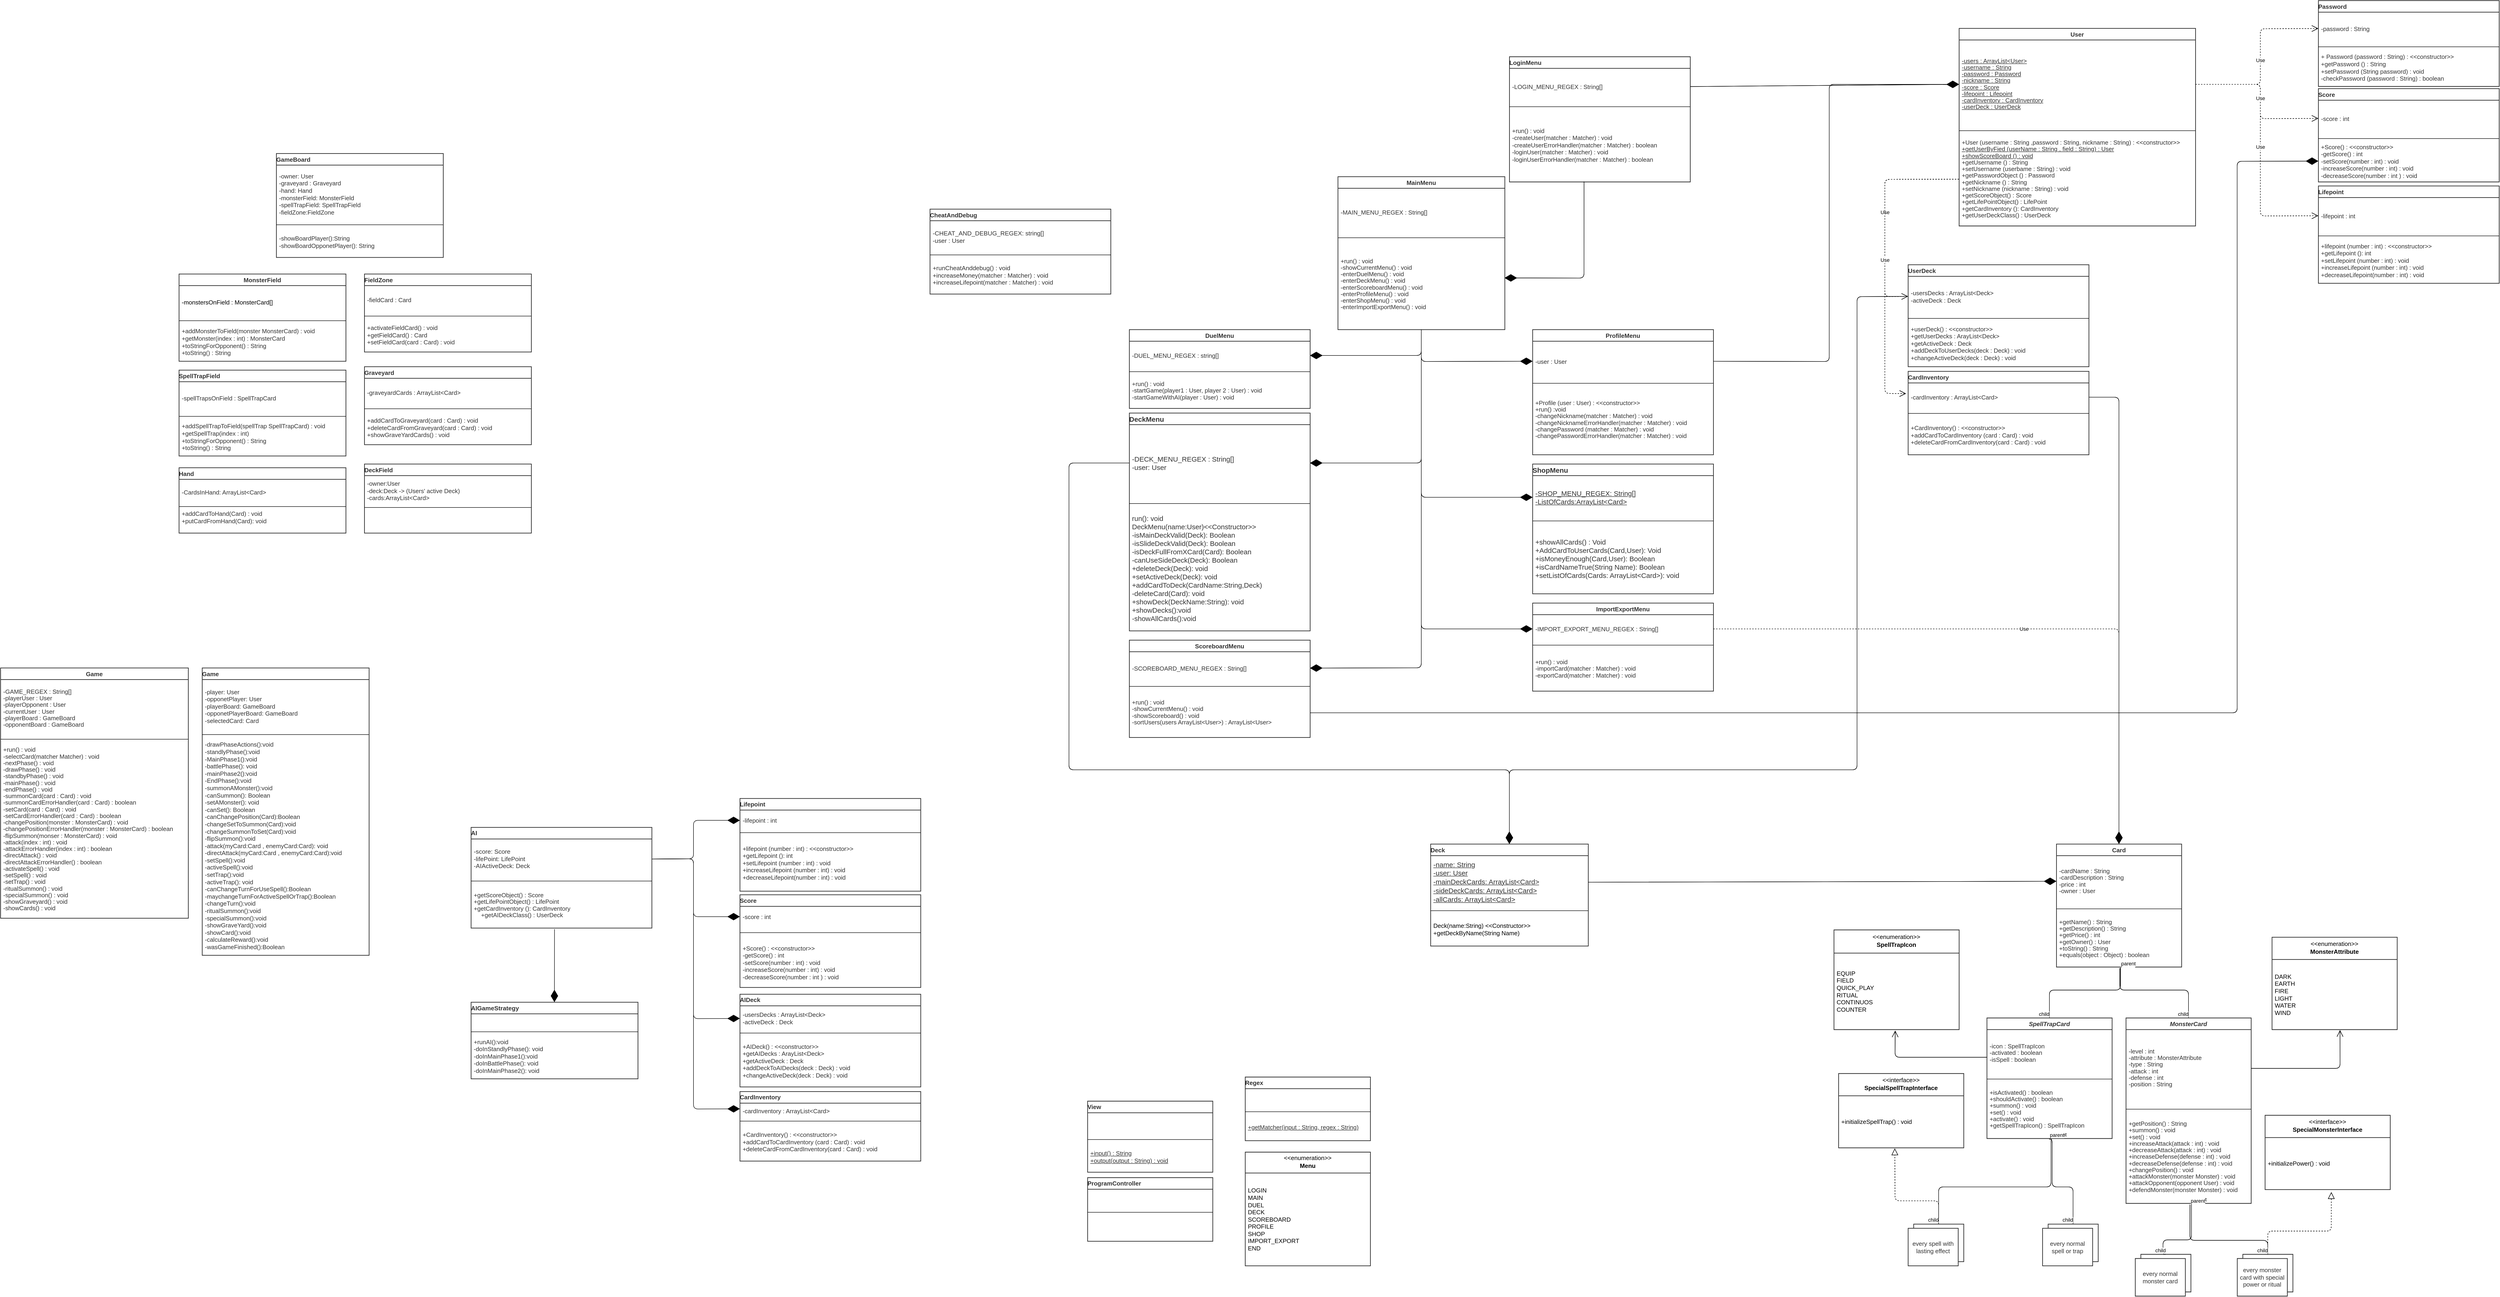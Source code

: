 <mxfile version="14.5.10" type="device"><diagram name="Page-1" id="c4acf3e9-155e-7222-9cf6-157b1a14988f"><mxGraphModel dx="7943" dy="3867" grid="1" gridSize="10" guides="1" tooltips="1" connect="1" arrows="1" fold="1" page="1" pageScale="1" pageWidth="850" pageHeight="1100" background="#ffffff" math="0" shadow="0"><root><mxCell id="0"/><mxCell id="1" parent="0"/><mxCell id="aQNMmKp_efF2IweRueRB-1" value="&lt;b&gt;User&lt;/b&gt;" style="html=1;overflow=block;blockSpacing=1;whiteSpace=wrap;swimlane;childLayout=stackLayout;horizontal=1;horizontalStack=0;resizeParent=1;resizeParentMax=0;resizeLast=0;collapsible=0;fontStyle=0;marginBottom=0;swimlaneFillColor=#ffffff;startSize=25;whiteSpace=wrap;fontSize=13;fontColor=#333333;whiteSpace=wrap;align=center;spacing=0;verticalAlign=middle;strokeColor=#333333;strokeOpacity=100;fillOpacity=100;fillColor=#ffffff;strokeWidth=1.5;" parent="1" vertex="1"><mxGeometry x="3800" y="90" width="510" height="426.25" as="geometry"/></mxCell><mxCell id="aQNMmKp_efF2IweRueRB-2" value="&lt;div style=&quot;display: flex; justify-content: flex-start; text-align: left; align-items: baseline; font-size: 0; line-height: 1.25;margin-top: -2px;&quot;&gt;&lt;span&gt;&lt;span style=&quot;font-size:13px;color:#333333;text-decoration: underline;&quot;&gt;-users : ArrayList&amp;lt;User&amp;gt;&lt;/span&gt;&lt;span style=&quot;font-size:13px;color:#333333;&quot;&gt;&#10;&lt;/span&gt;&lt;/span&gt;&lt;/div&gt;&lt;div style=&quot;display: flex; justify-content: flex-start; text-align: left; align-items: baseline; font-size: 0; line-height: 1.25;margin-top: -2px;&quot;&gt;&lt;span&gt;&lt;span style=&quot;font-size:13px;color:#333333;&quot;&gt;&lt;span style=&quot;font-size:13px;color:#333333;&quot;&gt;-username : String&#10;&lt;/span&gt;&lt;/span&gt;&lt;/span&gt;&lt;/div&gt;&lt;div style=&quot;display: flex; justify-content: flex-start; text-align: left; align-items: baseline; font-size: 0; line-height: 1.25;margin-top: -2px;&quot;&gt;&lt;span&gt;&lt;span style=&quot;font-size:13px;color:#333333;&quot;&gt;-password : Password&#10;&lt;/span&gt;&lt;/span&gt;&lt;/div&gt;&lt;div style=&quot;display: flex; justify-content: flex-start; text-align: left; align-items: baseline; font-size: 0; line-height: 1.25;margin-top: -2px;&quot;&gt;&lt;span&gt;&lt;span style=&quot;font-size:13px;color:#333333;&quot;&gt;-nickname : String&#10;&lt;/span&gt;&lt;/span&gt;&lt;/div&gt;&lt;div style=&quot;display: flex; justify-content: flex-start; text-align: left; align-items: baseline; font-size: 0; line-height: 1.25;margin-top: -2px;&quot;&gt;&lt;span&gt;&lt;span style=&quot;font-size:13px;color:#333333;&quot;&gt;-score : Score&#10;&lt;/span&gt;&lt;/span&gt;&lt;/div&gt;&lt;div style=&quot;display: flex; justify-content: flex-start; text-align: left; align-items: baseline; font-size: 0; line-height: 1.25;margin-top: -2px;&quot;&gt;&lt;span&gt;&lt;span style=&quot;font-size:13px;color:#333333;&quot;&gt;-lifepoint : Lifepoint&#10;&lt;/span&gt;&lt;/span&gt;&lt;/div&gt;&lt;div style=&quot;display: flex; justify-content: flex-start; text-align: left; align-items: baseline; font-size: 0; line-height: 1.25;margin-top: -2px;&quot;&gt;&lt;span&gt;&lt;span style=&quot;font-size:13px;color:#333333;&quot;&gt;-cardInventory : CardInventory&#10;&lt;/span&gt;&lt;/span&gt;&lt;/div&gt;&lt;div style=&quot;display: flex; justify-content: flex-start; text-align: left; align-items: baseline; font-size: 0; line-height: 1.25;margin-top: -2px;&quot;&gt;&lt;span&gt;&lt;span style=&quot;font-size:13px;color:#333333;&quot;&gt;-userDeck : UserDeck&lt;/span&gt;&lt;/span&gt;&lt;/div&gt;" style="part=1;html=1;whiteSpace=wrap;resizeHeight=0;strokeColor=none;fillColor=none;align=left;verticalAlign=middle;spacingLeft=4;spacingRight=4;overflow=hidden;rotatable=0;points=[[0,0.5],[1,0.5]];portConstraint=eastwest;swimlaneFillColor=#ffffff;strokeOpacity=100;fillOpacity=100;whiteSpace=wrap;fontSize=13;fontColor=#333333;fontStyle=4;align=left;" parent="aQNMmKp_efF2IweRueRB-1" vertex="1"><mxGeometry y="25" width="510" height="192" as="geometry"/></mxCell><mxCell id="aQNMmKp_efF2IweRueRB-3" value="" style="line;strokeWidth=1;fillColor=none;align=left;verticalAlign=middle;spacingTop=-1;spacingLeft=3;spacingRight=3;rotatable=0;labelPosition=right;points=[];portConstraint=eastwest;" parent="aQNMmKp_efF2IweRueRB-1" vertex="1"><mxGeometry y="217" width="510" height="8" as="geometry"/></mxCell><mxCell id="aQNMmKp_efF2IweRueRB-4" value="&lt;div style=&quot;display: flex; justify-content: flex-start; text-align: left; align-items: baseline; font-size: 0; line-height: 1.25;margin-top: -2px;&quot;&gt;&lt;span&gt;&lt;span style=&quot;font-size:13px;color:#333333;&quot;&gt;+User (username : String ,password : String, nickname : String) : &amp;lt;&amp;lt;constructor&amp;gt;&amp;gt;&#10;&lt;/span&gt;&lt;/span&gt;&lt;/div&gt;&lt;div style=&quot;display: flex; justify-content: flex-start; text-align: left; align-items: baseline; font-size: 0; line-height: 1.25;margin-top: -2px;&quot;&gt;&lt;span&gt;&lt;span style=&quot;font-size:13px;color:#333333;&quot;&gt;&lt;span style=&quot;font-size:13px;color:#333333;text-decoration: underline;&quot;&gt;+getUserByFied (userName : String , field : String) : User&#10;&lt;/span&gt;&lt;/span&gt;&lt;/span&gt;&lt;/div&gt;&lt;div style=&quot;display: flex; justify-content: flex-start; text-align: left; align-items: baseline; font-size: 0; line-height: 1.25;margin-top: -2px;&quot;&gt;&lt;span&gt;&lt;span style=&quot;font-size:13px;color:#333333;text-decoration: underline;&quot;&gt;+showScoreBoard () : void&lt;/span&gt;&lt;span style=&quot;font-size:13px;color:#333333;&quot;&gt;&#10;&lt;/span&gt;&lt;/span&gt;&lt;/div&gt;&lt;div style=&quot;display: flex; justify-content: flex-start; text-align: left; align-items: baseline; font-size: 0; line-height: 1.25;margin-top: -2px;&quot;&gt;&lt;span&gt;&lt;span style=&quot;font-size:13px;color:#333333;&quot;&gt;&lt;span style=&quot;font-size:13px;color:#333333;&quot;&gt;+getUsername () : String&#10;&lt;/span&gt;&lt;/span&gt;&lt;/span&gt;&lt;/div&gt;&lt;div style=&quot;display: flex; justify-content: flex-start; text-align: left; align-items: baseline; font-size: 0; line-height: 1.25;margin-top: -2px;&quot;&gt;&lt;span&gt;&lt;span style=&quot;font-size:13px;color:#333333;&quot;&gt;+setUsername (userbame : String) : void&#10;&lt;/span&gt;&lt;/span&gt;&lt;/div&gt;&lt;div style=&quot;display: flex; justify-content: flex-start; text-align: left; align-items: baseline; font-size: 0; line-height: 1.25;margin-top: -2px;&quot;&gt;&lt;span&gt;&lt;span style=&quot;font-size:13px;color:#333333;&quot;&gt;+getPasswordObject () : Password&#10;&lt;/span&gt;&lt;/span&gt;&lt;/div&gt;&lt;div style=&quot;display: flex; justify-content: flex-start; text-align: left; align-items: baseline; font-size: 0; line-height: 1.25;margin-top: -2px;&quot;&gt;&lt;span&gt;&lt;span style=&quot;font-size:13px;color:#333333;&quot;&gt;+getNickname () : String&#10;&lt;/span&gt;&lt;/span&gt;&lt;/div&gt;&lt;div style=&quot;display: flex; justify-content: flex-start; text-align: left; align-items: baseline; font-size: 0; line-height: 1.25;margin-top: -2px;&quot;&gt;&lt;span&gt;&lt;span style=&quot;font-size:13px;color:#333333;&quot;&gt;+setNickname (nickname : String) : void&#10;&lt;/span&gt;&lt;/span&gt;&lt;/div&gt;&lt;div style=&quot;display: flex; justify-content: flex-start; text-align: left; align-items: baseline; font-size: 0; line-height: 1.25;margin-top: -2px;&quot;&gt;&lt;span&gt;&lt;span style=&quot;font-size:13px;color:#333333;&quot;&gt;+getScoreObject() : Score&#10;&lt;/span&gt;&lt;/span&gt;&lt;/div&gt;&lt;div style=&quot;display: flex; justify-content: flex-start; text-align: left; align-items: baseline; font-size: 0; line-height: 1.25;margin-top: -2px;&quot;&gt;&lt;span&gt;&lt;span style=&quot;font-size:13px;color:#333333;&quot;&gt;+getLifePointObject() : LifePoint&#10;&lt;/span&gt;&lt;/span&gt;&lt;/div&gt;&lt;div style=&quot;display: flex; justify-content: flex-start; text-align: left; align-items: baseline; font-size: 0; line-height: 1.25;margin-top: -2px;&quot;&gt;&lt;span&gt;&lt;span style=&quot;font-size:13px;color:#333333;&quot;&gt;+getCardInventory (): CardInventory&#10;&lt;/span&gt;&lt;/span&gt;&lt;/div&gt;&lt;div style=&quot;display: flex; justify-content: flex-start; text-align: left; align-items: baseline; font-size: 0; line-height: 1.25;margin-top: -2px;&quot;&gt;&lt;span&gt;&lt;span style=&quot;font-size:13px;color:#333333;&quot;&gt;+getUserDeckClass() : UserDeck&lt;/span&gt;&lt;/span&gt;&lt;/div&gt;" style="part=1;html=1;whiteSpace=wrap;resizeHeight=0;strokeColor=none;fillColor=none;align=left;verticalAlign=middle;spacingLeft=4;spacingRight=4;overflow=hidden;rotatable=0;points=[[0,0.5],[1,0.5]];portConstraint=eastwest;swimlaneFillColor=#ffffff;strokeOpacity=100;fillOpacity=100;whiteSpace=wrap;overflow=block;blockSpacing=1;html=1;fontSize=13;" parent="aQNMmKp_efF2IweRueRB-1" vertex="1"><mxGeometry y="225" width="510" height="201.25" as="geometry"/></mxCell><mxCell id="aQNMmKp_efF2IweRueRB-27" value="&lt;b&gt;Password&lt;/b&gt;" style="html=1;overflow=block;blockSpacing=1;whiteSpace=wrap;swimlane;childLayout=stackLayout;horizontal=1;horizontalStack=0;resizeParent=1;resizeParentMax=0;resizeLast=0;collapsible=0;fontStyle=0;marginBottom=0;swimlaneFillColor=#ffffff;startSize=25;whiteSpace=wrap;fontSize=13;fontColor=#333333;align=center;whiteSpace=wrap;align=left;spacing=0;strokeColor=#333333;strokeOpacity=100;fillOpacity=100;fillColor=#ffffff;strokeWidth=1.5;" parent="1" vertex="1"><mxGeometry x="4575" y="30" width="390" height="185.25" as="geometry"/></mxCell><mxCell id="aQNMmKp_efF2IweRueRB-28" value="-password : String" style="part=1;html=1;whiteSpace=wrap;resizeHeight=0;strokeColor=none;fillColor=none;align=left;verticalAlign=middle;spacingLeft=4;spacingRight=4;overflow=hidden;rotatable=0;points=[[0,0.5],[1,0.5]];portConstraint=eastwest;swimlaneFillColor=#ffffff;strokeOpacity=100;fillOpacity=100;whiteSpace=wrap;fontSize=13;fontColor=#333333;" parent="aQNMmKp_efF2IweRueRB-27" vertex="1"><mxGeometry y="25" width="390" height="71" as="geometry"/></mxCell><mxCell id="aQNMmKp_efF2IweRueRB-29" value="" style="line;strokeWidth=1;fillColor=none;align=left;verticalAlign=middle;spacingTop=-1;spacingLeft=3;spacingRight=3;rotatable=0;labelPosition=right;points=[];portConstraint=eastwest;" parent="aQNMmKp_efF2IweRueRB-27" vertex="1"><mxGeometry y="96" width="390" height="8" as="geometry"/></mxCell><mxCell id="aQNMmKp_efF2IweRueRB-30" value="+ Password (password : String) : &amp;lt;&amp;lt;constructor&amp;gt;&amp;gt;&#10;+getPassword () : String&#10;+setPassword (String password) : void&#10;-checkPassword (password : String) : boolean" style="part=1;html=1;whiteSpace=wrap;resizeHeight=0;strokeColor=none;fillColor=none;align=left;verticalAlign=middle;spacingLeft=4;spacingRight=4;overflow=hidden;rotatable=0;points=[[0,0.5],[1,0.5]];portConstraint=eastwest;swimlaneFillColor=#ffffff;strokeOpacity=100;fillOpacity=100;whiteSpace=wrap;fontSize=13;fontColor=#333333;" parent="aQNMmKp_efF2IweRueRB-27" vertex="1"><mxGeometry y="104" width="390" height="81.25" as="geometry"/></mxCell><mxCell id="aQNMmKp_efF2IweRueRB-31" value="&lt;b&gt;CardInventory&lt;/b&gt;" style="html=1;overflow=block;blockSpacing=1;whiteSpace=wrap;swimlane;childLayout=stackLayout;horizontal=1;horizontalStack=0;resizeParent=1;resizeParentMax=0;resizeLast=0;collapsible=0;fontStyle=0;marginBottom=0;swimlaneFillColor=#ffffff;startSize=25;whiteSpace=wrap;fontSize=13;fontColor=#333333;align=center;whiteSpace=wrap;align=left;spacing=0;strokeColor=#333333;strokeOpacity=100;fillOpacity=100;fillColor=#ffffff;strokeWidth=1.5;" parent="1" vertex="1"><mxGeometry x="3690" y="830" width="390" height="180" as="geometry"/></mxCell><mxCell id="aQNMmKp_efF2IweRueRB-32" value="-cardInventory : ArrayList&amp;lt;Card&amp;gt;" style="part=1;html=1;whiteSpace=wrap;resizeHeight=0;strokeColor=none;fillColor=none;align=left;verticalAlign=middle;spacingLeft=4;spacingRight=4;overflow=hidden;rotatable=0;points=[[0,0.5],[1,0.5]];portConstraint=eastwest;swimlaneFillColor=#ffffff;strokeOpacity=100;fillOpacity=100;whiteSpace=wrap;fontSize=13;fontColor=#333333;" parent="aQNMmKp_efF2IweRueRB-31" vertex="1"><mxGeometry y="25" width="390" height="62" as="geometry"/></mxCell><mxCell id="aQNMmKp_efF2IweRueRB-33" value="" style="line;strokeWidth=1;fillColor=none;align=left;verticalAlign=middle;spacingTop=-1;spacingLeft=3;spacingRight=3;rotatable=0;labelPosition=right;points=[];portConstraint=eastwest;" parent="aQNMmKp_efF2IweRueRB-31" vertex="1"><mxGeometry y="87" width="390" height="8" as="geometry"/></mxCell><mxCell id="aQNMmKp_efF2IweRueRB-34" value="+CardInventory() : &amp;lt;&amp;lt;constructor&amp;gt;&amp;gt;&#10;+addCardToCardInventory (card : Card) : void&#10;+deleteCardFromCardInventory(card : Card) : void" style="part=1;html=1;whiteSpace=wrap;resizeHeight=0;strokeColor=none;fillColor=none;align=left;verticalAlign=middle;spacingLeft=4;spacingRight=4;overflow=hidden;rotatable=0;points=[[0,0.5],[1,0.5]];portConstraint=eastwest;swimlaneFillColor=#ffffff;strokeOpacity=100;fillOpacity=100;whiteSpace=wrap;fontSize=13;fontColor=#333333;" parent="aQNMmKp_efF2IweRueRB-31" vertex="1"><mxGeometry y="95" width="390" height="85" as="geometry"/></mxCell><mxCell id="aQNMmKp_efF2IweRueRB-35" value="&lt;b&gt;Lifepoint&lt;/b&gt;" style="html=1;overflow=block;blockSpacing=1;whiteSpace=wrap;swimlane;childLayout=stackLayout;horizontal=1;horizontalStack=0;resizeParent=1;resizeParentMax=0;resizeLast=0;collapsible=0;fontStyle=0;marginBottom=0;swimlaneFillColor=#ffffff;startSize=25;whiteSpace=wrap;fontSize=13;fontColor=#333333;align=center;whiteSpace=wrap;align=left;spacing=0;strokeColor=#333333;strokeOpacity=100;fillOpacity=100;fillColor=#ffffff;strokeWidth=1.5;" parent="1" vertex="1"><mxGeometry x="4575" y="430" width="390" height="210" as="geometry"/></mxCell><mxCell id="aQNMmKp_efF2IweRueRB-36" value="-lifepoint : int" style="part=1;html=1;whiteSpace=wrap;resizeHeight=0;strokeColor=none;fillColor=none;align=left;verticalAlign=middle;spacingLeft=4;spacingRight=4;overflow=hidden;rotatable=0;points=[[0,0.5],[1,0.5]];portConstraint=eastwest;swimlaneFillColor=#ffffff;strokeOpacity=100;fillOpacity=100;whiteSpace=wrap;fontSize=13;fontColor=#333333;" parent="aQNMmKp_efF2IweRueRB-35" vertex="1"><mxGeometry y="25" width="390" height="79" as="geometry"/></mxCell><mxCell id="aQNMmKp_efF2IweRueRB-37" value="" style="line;strokeWidth=1;fillColor=none;align=left;verticalAlign=middle;spacingTop=-1;spacingLeft=3;spacingRight=3;rotatable=0;labelPosition=right;points=[];portConstraint=eastwest;" parent="aQNMmKp_efF2IweRueRB-35" vertex="1"><mxGeometry y="104" width="390" height="8" as="geometry"/></mxCell><mxCell id="aQNMmKp_efF2IweRueRB-38" value="+lifepoint (number : int) : &amp;lt;&amp;lt;constructor&amp;gt;&amp;gt;&#10;+getLifepoint (): int&#10;+setLifepoint (number : int) : void&#10;+increaseLifepoint (number : int) : void&#10;+decreaseLifepoint(number : int) : void" style="part=1;html=1;whiteSpace=wrap;resizeHeight=0;strokeColor=none;fillColor=none;align=left;verticalAlign=middle;spacingLeft=4;spacingRight=4;overflow=hidden;rotatable=0;points=[[0,0.5],[1,0.5]];portConstraint=eastwest;swimlaneFillColor=#ffffff;strokeOpacity=100;fillOpacity=100;whiteSpace=wrap;fontSize=13;fontColor=#333333;" parent="aQNMmKp_efF2IweRueRB-35" vertex="1"><mxGeometry y="112" width="390" height="98" as="geometry"/></mxCell><mxCell id="aQNMmKp_efF2IweRueRB-39" value="&lt;b&gt;Score&lt;/b&gt;" style="html=1;overflow=block;blockSpacing=1;whiteSpace=wrap;swimlane;childLayout=stackLayout;horizontal=1;horizontalStack=0;resizeParent=1;resizeParentMax=0;resizeLast=0;collapsible=0;fontStyle=0;marginBottom=0;swimlaneFillColor=#ffffff;startSize=25;whiteSpace=wrap;fontSize=13;fontColor=#333333;align=center;whiteSpace=wrap;align=left;spacing=0;strokeColor=#333333;strokeOpacity=100;fillOpacity=100;fillColor=#ffffff;strokeWidth=1.5;" parent="1" vertex="1"><mxGeometry x="4575" y="220" width="390" height="201.25" as="geometry"/></mxCell><mxCell id="aQNMmKp_efF2IweRueRB-40" value="-score : int" style="part=1;html=1;whiteSpace=wrap;resizeHeight=0;strokeColor=none;fillColor=none;align=left;verticalAlign=middle;spacingLeft=4;spacingRight=4;overflow=hidden;rotatable=0;points=[[0,0.5],[1,0.5]];portConstraint=eastwest;swimlaneFillColor=#ffffff;strokeOpacity=100;fillOpacity=100;whiteSpace=wrap;fontSize=13;fontColor=#333333;" parent="aQNMmKp_efF2IweRueRB-39" vertex="1"><mxGeometry y="25" width="390" height="79" as="geometry"/></mxCell><mxCell id="aQNMmKp_efF2IweRueRB-41" value="" style="line;strokeWidth=1;fillColor=none;align=left;verticalAlign=middle;spacingTop=-1;spacingLeft=3;spacingRight=3;rotatable=0;labelPosition=right;points=[];portConstraint=eastwest;" parent="aQNMmKp_efF2IweRueRB-39" vertex="1"><mxGeometry y="104" width="390" height="8" as="geometry"/></mxCell><mxCell id="aQNMmKp_efF2IweRueRB-42" value="+Score() : &amp;lt;&amp;lt;constructor&amp;gt;&amp;gt;&#10;-getScore() : int&#10;-setScore(number : int) : void&#10;-increaseScore(number : int) : void&#10;-decreaseScore(number : int ) : void" style="part=1;html=1;whiteSpace=wrap;resizeHeight=0;strokeColor=none;fillColor=none;align=left;verticalAlign=middle;spacingLeft=4;spacingRight=4;overflow=hidden;rotatable=0;points=[[0,0.5],[1,0.5]];portConstraint=eastwest;swimlaneFillColor=#ffffff;strokeOpacity=100;fillOpacity=100;whiteSpace=wrap;fontSize=13;fontColor=#333333;" parent="aQNMmKp_efF2IweRueRB-39" vertex="1"><mxGeometry y="112" width="390" height="89.25" as="geometry"/></mxCell><mxCell id="aQNMmKp_efF2IweRueRB-43" value="&lt;b&gt;UserDeck&lt;/b&gt;" style="html=1;overflow=block;blockSpacing=1;whiteSpace=wrap;swimlane;childLayout=stackLayout;horizontal=1;horizontalStack=0;resizeParent=1;resizeParentMax=0;resizeLast=0;collapsible=0;fontStyle=0;marginBottom=0;swimlaneFillColor=#ffffff;startSize=25;whiteSpace=wrap;fontSize=13;fontColor=#333333;align=center;whiteSpace=wrap;align=left;spacing=0;strokeColor=#333333;strokeOpacity=100;fillOpacity=100;fillColor=#ffffff;strokeWidth=1.5;" parent="1" vertex="1"><mxGeometry x="3690" y="600" width="390" height="220" as="geometry"/></mxCell><mxCell id="aQNMmKp_efF2IweRueRB-44" value="-usersDecks : ArrayList&amp;lt;Deck&amp;gt;&#10;-activeDeck : Deck" style="part=1;html=1;whiteSpace=wrap;resizeHeight=0;strokeColor=none;fillColor=none;align=left;verticalAlign=middle;spacingLeft=4;spacingRight=4;overflow=hidden;rotatable=0;points=[[0,0.5],[1,0.5]];portConstraint=eastwest;swimlaneFillColor=#ffffff;strokeOpacity=100;fillOpacity=100;whiteSpace=wrap;fontSize=13;fontColor=#333333;" parent="aQNMmKp_efF2IweRueRB-43" vertex="1"><mxGeometry y="25" width="390" height="87" as="geometry"/></mxCell><mxCell id="aQNMmKp_efF2IweRueRB-45" value="" style="line;strokeWidth=1;fillColor=none;align=left;verticalAlign=middle;spacingTop=-1;spacingLeft=3;spacingRight=3;rotatable=0;labelPosition=right;points=[];portConstraint=eastwest;" parent="aQNMmKp_efF2IweRueRB-43" vertex="1"><mxGeometry y="112" width="390" height="8" as="geometry"/></mxCell><mxCell id="aQNMmKp_efF2IweRueRB-46" value="+userDeck() : &amp;lt;&amp;lt;constructor&amp;gt;&amp;gt;&#10;+getUserDecks : ArayList&amp;lt;Deck&amp;gt;&#10;+getActiveDeck : Deck&#10;+addDeckToUserDecks(deck : Deck) : void&#10;+changeActiveDeck(deck : Deck) : void" style="part=1;html=1;whiteSpace=wrap;resizeHeight=0;strokeColor=none;fillColor=none;align=left;verticalAlign=middle;spacingLeft=4;spacingRight=4;overflow=hidden;rotatable=0;points=[[0,0.5],[1,0.5]];portConstraint=eastwest;swimlaneFillColor=#ffffff;strokeOpacity=100;fillOpacity=100;whiteSpace=wrap;fontSize=13;fontColor=#333333;" parent="aQNMmKp_efF2IweRueRB-43" vertex="1"><mxGeometry y="120" width="390" height="100" as="geometry"/></mxCell><mxCell id="aQNMmKp_efF2IweRueRB-53" value="&lt;b&gt;ProfileMenu&lt;/b&gt;" style="html=1;overflow=block;blockSpacing=1;whiteSpace=wrap;swimlane;childLayout=stackLayout;horizontal=1;horizontalStack=0;resizeParent=1;resizeParentMax=0;resizeLast=0;collapsible=0;fontStyle=0;marginBottom=0;swimlaneFillColor=#ffffff;startSize=25;whiteSpace=wrap;fontSize=13;fontColor=#333333;whiteSpace=wrap;align=center;spacing=0;verticalAlign=middle;strokeColor=#333333;strokeOpacity=100;fillOpacity=100;fillColor=#ffffff;strokeWidth=1.5;" parent="1" vertex="1"><mxGeometry x="2880" y="740" width="390" height="270" as="geometry"/></mxCell><mxCell id="aQNMmKp_efF2IweRueRB-54" value="-user : User" style="part=1;html=1;whiteSpace=wrap;resizeHeight=0;strokeColor=none;fillColor=none;align=left;verticalAlign=middle;spacingLeft=4;spacingRight=4;overflow=hidden;rotatable=0;points=[[0,0.5],[1,0.5]];portConstraint=eastwest;swimlaneFillColor=#ffffff;strokeOpacity=100;fillOpacity=100;whiteSpace=wrap;fontSize=13;fontColor=#333333;align=left;" parent="aQNMmKp_efF2IweRueRB-53" vertex="1"><mxGeometry y="25" width="390" height="87" as="geometry"/></mxCell><mxCell id="aQNMmKp_efF2IweRueRB-55" value="" style="line;strokeWidth=1;fillColor=none;align=left;verticalAlign=middle;spacingTop=-1;spacingLeft=3;spacingRight=3;rotatable=0;labelPosition=right;points=[];portConstraint=eastwest;" parent="aQNMmKp_efF2IweRueRB-53" vertex="1"><mxGeometry y="112" width="390" height="8" as="geometry"/></mxCell><mxCell id="aQNMmKp_efF2IweRueRB-56" value="&lt;div style=&quot;display: flex; justify-content: flex-start; text-align: left; align-items: baseline; font-size: 0; line-height: 1.25;margin-top: -2px;&quot;&gt;&lt;span&gt;&lt;span style=&quot;font-size:13px;color:#333333;&quot;&gt;+Profile (user : User) : &amp;lt;&amp;lt;constructor&amp;gt;&amp;gt;&#10;&lt;/span&gt;&lt;/span&gt;&lt;/div&gt;&lt;div style=&quot;display: flex; justify-content: flex-start; text-align: left; align-items: baseline; font-size: 0; line-height: 1.25;margin-top: -2px;&quot;&gt;&lt;span&gt;&lt;span style=&quot;font-size:13px;color:#333333;&quot;&gt;+run() :void&#10;&lt;/span&gt;&lt;/span&gt;&lt;/div&gt;&lt;div style=&quot;display: flex; justify-content: flex-start; text-align: left; align-items: baseline; font-size: 0; line-height: 1.25;margin-top: -2px;&quot;&gt;&lt;span&gt;&lt;span style=&quot;font-size:13px;color:#333333;&quot;&gt;-changeNickname(matcher : Matcher) : void&#10;&lt;/span&gt;&lt;/span&gt;&lt;/div&gt;&lt;div style=&quot;display: flex; justify-content: flex-start; text-align: left; align-items: baseline; font-size: 0; line-height: 1.25;margin-top: -2px;&quot;&gt;&lt;span&gt;&lt;span style=&quot;font-size:13px;color:#333333;&quot;&gt;-changeNicknameErrorHandler(matcher : Matcher) : void&#10;&lt;/span&gt;&lt;/span&gt;&lt;/div&gt;&lt;div style=&quot;display: flex; justify-content: flex-start; text-align: left; align-items: baseline; font-size: 0; line-height: 1.25;margin-top: -2px;&quot;&gt;&lt;span&gt;&lt;span style=&quot;font-size:13px;color:#333333;&quot;&gt;-changePassword (matcher : Matcher) : void&#10;&lt;/span&gt;&lt;/span&gt;&lt;/div&gt;&lt;div style=&quot;display: flex; justify-content: flex-start; text-align: left; align-items: baseline; font-size: 0; line-height: 1.25;margin-top: -2px;&quot;&gt;&lt;span&gt;&lt;span style=&quot;font-size:13px;color:#333333;&quot;&gt;-changePasswordErrorHandler(matcher : Matcher) : void&lt;/span&gt;&lt;/span&gt;&lt;/div&gt;" style="part=1;html=1;whiteSpace=wrap;resizeHeight=0;strokeColor=none;fillColor=none;align=left;verticalAlign=middle;spacingLeft=4;spacingRight=4;overflow=hidden;rotatable=0;points=[[0,0.5],[1,0.5]];portConstraint=eastwest;swimlaneFillColor=#ffffff;strokeOpacity=100;fillOpacity=100;whiteSpace=wrap;fontSize=13;fontColor=#333333;align=left;" parent="aQNMmKp_efF2IweRueRB-53" vertex="1"><mxGeometry y="120" width="390" height="150" as="geometry"/></mxCell><mxCell id="aQNMmKp_efF2IweRueRB-57" value="&lt;b&gt;DeckMenu&lt;/b&gt;" style="html=1;overflow=block;blockSpacing=1;whiteSpace=wrap;swimlane;childLayout=stackLayout;horizontal=1;horizontalStack=0;resizeParent=1;resizeParentMax=0;resizeLast=0;collapsible=0;fontStyle=0;marginBottom=0;swimlaneFillColor=#ffffff;startSize=25;whiteSpace=wrap;fontSize=15;fontColor=#333333;align=center;whiteSpace=wrap;align=left;spacing=0;strokeColor=#333333;strokeOpacity=100;fillOpacity=100;fillColor=#ffffff;strokeWidth=1.5;" parent="1" vertex="1"><mxGeometry x="2010" y="920" width="390" height="470" as="geometry"/></mxCell><mxCell id="aQNMmKp_efF2IweRueRB-58" value="-DECK_MENU_REGEX : String[]&#10;-user: User" style="part=1;html=1;whiteSpace=wrap;resizeHeight=0;strokeColor=none;fillColor=none;align=left;verticalAlign=middle;spacingLeft=4;spacingRight=4;overflow=hidden;rotatable=0;points=[[0,0.5],[1,0.5]];portConstraint=eastwest;swimlaneFillColor=#ffffff;strokeOpacity=100;fillOpacity=100;whiteSpace=wrap;fontSize=15;fontColor=#333333;" parent="aQNMmKp_efF2IweRueRB-57" vertex="1"><mxGeometry y="25" width="390" height="166" as="geometry"/></mxCell><mxCell id="aQNMmKp_efF2IweRueRB-59" value="" style="line;strokeWidth=1;fillColor=none;align=left;verticalAlign=middle;spacingTop=-1;spacingLeft=3;spacingRight=3;rotatable=0;labelPosition=right;points=[];portConstraint=eastwest;" parent="aQNMmKp_efF2IweRueRB-57" vertex="1"><mxGeometry y="191" width="390" height="9" as="geometry"/></mxCell><mxCell id="aQNMmKp_efF2IweRueRB-60" value="run(): void&#10;DeckMenu(name:User)&amp;lt;&amp;lt;Constructor&amp;gt;&amp;gt;&#10;-isMainDeckValid(Deck): Boolean&#10;-isSlideDeckValid(Deck): Boolean&#10;-isDeckFullFromXCard(Card): Boolean&#10;-canUseSideDeck(Deck): Boolean&#10;+deleteDeck(Deck): void&#10;+setActiveDeck(Deck): void&#10;+addCardToDeck(CardName:String,Deck)&#10;-deleteCard(Card): void&#10;+showDeck(DeckName:String): void&#10;+showDecks():void&#10;-showAllCards():void" style="part=1;html=1;whiteSpace=wrap;resizeHeight=0;strokeColor=none;fillColor=none;align=left;verticalAlign=middle;spacingLeft=4;spacingRight=4;overflow=hidden;rotatable=0;points=[[0,0.5],[1,0.5]];portConstraint=eastwest;swimlaneFillColor=#ffffff;strokeOpacity=100;fillOpacity=100;whiteSpace=wrap;fontSize=15;fontColor=#333333;" parent="aQNMmKp_efF2IweRueRB-57" vertex="1"><mxGeometry y="200" width="390" height="270" as="geometry"/></mxCell><mxCell id="aQNMmKp_efF2IweRueRB-61" value="&lt;b&gt;ShopMenu&lt;/b&gt;" style="html=1;overflow=block;blockSpacing=1;whiteSpace=wrap;swimlane;childLayout=stackLayout;horizontal=1;horizontalStack=0;resizeParent=1;resizeParentMax=0;resizeLast=0;collapsible=0;fontStyle=0;marginBottom=0;swimlaneFillColor=#ffffff;startSize=25;whiteSpace=wrap;fontSize=15;fontColor=#333333;align=center;whiteSpace=wrap;align=left;spacing=0;strokeColor=#333333;strokeOpacity=100;fillOpacity=100;fillColor=#ffffff;strokeWidth=1.5;" parent="1" vertex="1"><mxGeometry x="2880" y="1030" width="390" height="280" as="geometry"/></mxCell><mxCell id="aQNMmKp_efF2IweRueRB-62" value="-SHOP_MENU_REGEX: String[]&#10;-ListOfCards:ArrayList&amp;lt;Card&amp;gt;" style="part=1;html=1;whiteSpace=wrap;resizeHeight=0;strokeColor=none;fillColor=none;align=left;verticalAlign=middle;spacingLeft=4;spacingRight=4;overflow=hidden;rotatable=0;points=[[0,0.5],[1,0.5]];portConstraint=eastwest;swimlaneFillColor=#ffffff;strokeOpacity=100;fillOpacity=100;whiteSpace=wrap;fontSize=15;fontColor=#333333;fontStyle=4;" parent="aQNMmKp_efF2IweRueRB-61" vertex="1"><mxGeometry y="25" width="390" height="94" as="geometry"/></mxCell><mxCell id="aQNMmKp_efF2IweRueRB-63" value="" style="line;strokeWidth=1;fillColor=none;align=left;verticalAlign=middle;spacingTop=-1;spacingLeft=3;spacingRight=3;rotatable=0;labelPosition=right;points=[];portConstraint=eastwest;" parent="aQNMmKp_efF2IweRueRB-61" vertex="1"><mxGeometry y="119" width="390" height="8" as="geometry"/></mxCell><mxCell id="aQNMmKp_efF2IweRueRB-64" value="+showAllCards() : Void&#10;+AddCardToUserCards(Card,User): Void&#10;+isMoneyEnough(Card,User): Boolean&#10;+isCardNameTrue(String Name): Boolean&#10;+setListOfCards(Cards: ArrayList&amp;lt;Card&amp;gt;): void" style="part=1;html=1;whiteSpace=wrap;resizeHeight=0;strokeColor=none;fillColor=none;align=left;verticalAlign=middle;spacingLeft=4;spacingRight=4;overflow=hidden;rotatable=0;points=[[0,0.5],[1,0.5]];portConstraint=eastwest;swimlaneFillColor=#ffffff;strokeOpacity=100;fillOpacity=100;whiteSpace=wrap;fontSize=15;fontColor=#333333;" parent="aQNMmKp_efF2IweRueRB-61" vertex="1"><mxGeometry y="127" width="390" height="153" as="geometry"/></mxCell><mxCell id="aQNMmKp_efF2IweRueRB-65" value="&lt;b&gt;LoginMenu&lt;/b&gt;" style="html=1;overflow=block;blockSpacing=1;whiteSpace=wrap;swimlane;childLayout=stackLayout;horizontal=1;horizontalStack=0;resizeParent=1;resizeParentMax=0;resizeLast=0;collapsible=0;fontStyle=0;marginBottom=0;swimlaneFillColor=#ffffff;startSize=25;whiteSpace=wrap;fontSize=13;fontColor=#333333;align=center;whiteSpace=wrap;align=left;spacing=0;strokeColor=#333333;strokeOpacity=100;fillOpacity=100;fillColor=#ffffff;strokeWidth=1.5;" parent="1" vertex="1"><mxGeometry x="2830" y="151.25" width="390" height="270" as="geometry"/></mxCell><mxCell id="aQNMmKp_efF2IweRueRB-66" value="-LOGIN_MENU_REGEX : String[]" style="part=1;html=1;whiteSpace=wrap;resizeHeight=0;strokeColor=none;fillColor=none;align=left;verticalAlign=middle;spacingLeft=4;spacingRight=4;overflow=hidden;rotatable=0;points=[[0,0.5],[1,0.5]];portConstraint=eastwest;swimlaneFillColor=#ffffff;strokeOpacity=100;fillOpacity=100;whiteSpace=wrap;fontSize=13;fontColor=#333333;" parent="aQNMmKp_efF2IweRueRB-65" vertex="1"><mxGeometry y="25" width="390" height="79" as="geometry"/></mxCell><mxCell id="aQNMmKp_efF2IweRueRB-67" value="" style="line;strokeWidth=1;fillColor=none;align=left;verticalAlign=middle;spacingTop=-1;spacingLeft=3;spacingRight=3;rotatable=0;labelPosition=right;points=[];portConstraint=eastwest;" parent="aQNMmKp_efF2IweRueRB-65" vertex="1"><mxGeometry y="104" width="390" height="8" as="geometry"/></mxCell><mxCell id="aQNMmKp_efF2IweRueRB-68" value="+run() : void&#10;-createUser(matcher : Matcher) : void&#10;-createUserErrorHandler(matcher : Matcher) : boolean&#10;-loginUser(matcher : Matcher) : void&#10;-loginUserErrorHandler(matcher : Matcher)  : boolean" style="part=1;html=1;whiteSpace=wrap;resizeHeight=0;strokeColor=none;fillColor=none;align=left;verticalAlign=middle;spacingLeft=4;spacingRight=4;overflow=hidden;rotatable=0;points=[[0,0.5],[1,0.5]];portConstraint=eastwest;swimlaneFillColor=#ffffff;strokeOpacity=100;fillOpacity=100;whiteSpace=wrap;fontSize=13;fontColor=#333333;" parent="aQNMmKp_efF2IweRueRB-65" vertex="1"><mxGeometry y="112" width="390" height="158" as="geometry"/></mxCell><mxCell id="aQNMmKp_efF2IweRueRB-69" value="ScoreboardMenu" style="html=1;overflow=block;blockSpacing=1;whiteSpace=wrap;swimlane;childLayout=stackLayout;horizontal=1;horizontalStack=0;resizeParent=1;resizeParentMax=0;resizeLast=0;collapsible=0;fontStyle=0;marginBottom=0;swimlaneFillColor=#ffffff;startSize=25;whiteSpace=wrap;fontSize=13;fontColor=#333333;fontStyle=1;whiteSpace=wrap;align=center;spacing=0;verticalAlign=middle;strokeColor=#333333;strokeOpacity=100;fillOpacity=100;fillColor=#ffffff;strokeWidth=1.5;" parent="1" vertex="1"><mxGeometry x="2010" y="1410" width="390" height="210" as="geometry"/></mxCell><mxCell id="aQNMmKp_efF2IweRueRB-70" value="-SCOREBOARD_MENU_REGEX : String[]" style="part=1;html=1;whiteSpace=wrap;resizeHeight=0;strokeColor=none;fillColor=none;align=left;verticalAlign=middle;spacingLeft=4;spacingRight=4;overflow=hidden;rotatable=0;points=[[0,0.5],[1,0.5]];portConstraint=eastwest;swimlaneFillColor=#ffffff;strokeOpacity=100;fillOpacity=100;whiteSpace=wrap;fontSize=13;fontColor=#333333;align=left;" parent="aQNMmKp_efF2IweRueRB-69" vertex="1"><mxGeometry y="25" width="390" height="71" as="geometry"/></mxCell><mxCell id="aQNMmKp_efF2IweRueRB-71" value="" style="line;strokeWidth=1;fillColor=none;align=left;verticalAlign=middle;spacingTop=-1;spacingLeft=3;spacingRight=3;rotatable=0;labelPosition=right;points=[];portConstraint=eastwest;" parent="aQNMmKp_efF2IweRueRB-69" vertex="1"><mxGeometry y="96" width="390" height="8" as="geometry"/></mxCell><mxCell id="aQNMmKp_efF2IweRueRB-72" value="&lt;div style=&quot;display: flex; justify-content: flex-start; text-align: left; align-items: baseline; font-size: 0; line-height: 1.25;margin-top: -2px;&quot;&gt;&lt;span&gt;&lt;span style=&quot;font-size:13px;color:#333333;&quot;&gt;+run() : void&#10;&lt;/span&gt;&lt;/span&gt;&lt;/div&gt;&lt;div style=&quot;display: flex; justify-content: flex-start; text-align: left; align-items: baseline; font-size: 0; line-height: 1.25;margin-top: -2px;&quot;&gt;&lt;span&gt;&lt;span style=&quot;font-size:13px;color:#333333;&quot;&gt;-showCurrentMenu() : void&#10;&lt;/span&gt;&lt;/span&gt;&lt;/div&gt;&lt;div style=&quot;display: flex; justify-content: flex-start; text-align: left; align-items: baseline; font-size: 0; line-height: 1.25;margin-top: -2px;&quot;&gt;&lt;span&gt;&lt;span style=&quot;font-size:13px;color:#333333;&quot;&gt;-showScoreboard() : void&#10;&lt;/span&gt;&lt;/span&gt;&lt;/div&gt;&lt;div style=&quot;display: flex; justify-content: flex-start; text-align: left; align-items: baseline; font-size: 0; line-height: 1.25;margin-top: -2px;&quot;&gt;&lt;span&gt;&lt;span style=&quot;font-size:13px;color:#333333;&quot;&gt;-sortUsers(users ArrayList&amp;lt;User&amp;gt;) : ArrayList&amp;lt;User&amp;gt;&lt;/span&gt;&lt;/span&gt;&lt;/div&gt;" style="part=1;html=1;whiteSpace=wrap;resizeHeight=0;strokeColor=none;fillColor=none;align=left;verticalAlign=middle;spacingLeft=4;spacingRight=4;overflow=hidden;rotatable=0;points=[[0,0.5],[1,0.5]];portConstraint=eastwest;swimlaneFillColor=#ffffff;strokeOpacity=100;fillOpacity=100;whiteSpace=wrap;fontSize=13;fontColor=#333333;align=left;" parent="aQNMmKp_efF2IweRueRB-69" vertex="1"><mxGeometry y="104" width="390" height="106" as="geometry"/></mxCell><mxCell id="aQNMmKp_efF2IweRueRB-73" value="ImportExportMenu" style="html=1;overflow=block;blockSpacing=1;whiteSpace=wrap;swimlane;childLayout=stackLayout;horizontal=1;horizontalStack=0;resizeParent=1;resizeParentMax=0;resizeLast=0;collapsible=0;fontStyle=0;marginBottom=0;swimlaneFillColor=#ffffff;startSize=25;whiteSpace=wrap;fontSize=13;fontColor=#333333;fontStyle=1;whiteSpace=wrap;align=center;spacing=0;verticalAlign=middle;strokeColor=#333333;strokeOpacity=100;fillOpacity=100;fillColor=#ffffff;strokeWidth=1.5;" parent="1" vertex="1"><mxGeometry x="2880" y="1330" width="390" height="190" as="geometry"/></mxCell><mxCell id="aQNMmKp_efF2IweRueRB-74" value="-IMPORT_EXPORT_MENU_REGEX : String[]" style="part=1;html=1;whiteSpace=wrap;resizeHeight=0;strokeColor=none;fillColor=none;align=left;verticalAlign=middle;spacingLeft=4;spacingRight=4;overflow=hidden;rotatable=0;points=[[0,0.5],[1,0.5]];portConstraint=eastwest;swimlaneFillColor=#ffffff;strokeOpacity=100;fillOpacity=100;whiteSpace=wrap;fontSize=13;fontColor=#333333;align=left;" parent="aQNMmKp_efF2IweRueRB-73" vertex="1"><mxGeometry y="25" width="390" height="62" as="geometry"/></mxCell><mxCell id="aQNMmKp_efF2IweRueRB-75" value="" style="line;strokeWidth=1;fillColor=none;align=left;verticalAlign=middle;spacingTop=-1;spacingLeft=3;spacingRight=3;rotatable=0;labelPosition=right;points=[];portConstraint=eastwest;" parent="aQNMmKp_efF2IweRueRB-73" vertex="1"><mxGeometry y="87" width="390" height="8" as="geometry"/></mxCell><mxCell id="aQNMmKp_efF2IweRueRB-76" value="&lt;div style=&quot;display: flex; justify-content: flex-start; text-align: left; align-items: baseline; font-size: 0; line-height: 1.25;margin-top: -2px;&quot;&gt;&lt;span&gt;&lt;span style=&quot;font-size:13px;color:#333333;&quot;&gt;+run() : void&#10;&lt;/span&gt;&lt;/span&gt;&lt;/div&gt;&lt;div style=&quot;display: flex; justify-content: flex-start; text-align: left; align-items: baseline; font-size: 0; line-height: 1.25;margin-top: -2px;&quot;&gt;&lt;span&gt;&lt;span style=&quot;font-size:13px;color:#333333;&quot;&gt;-importCard(matcher : Matcher) : void&#10;&lt;/span&gt;&lt;/span&gt;&lt;/div&gt;&lt;div style=&quot;display: flex; justify-content: flex-start; text-align: left; align-items: baseline; font-size: 0; line-height: 1.25;margin-top: -2px;&quot;&gt;&lt;span&gt;&lt;span style=&quot;font-size:13px;color:#333333;&quot;&gt;-exportCard(matcher : Matcher) : void&lt;/span&gt;&lt;/span&gt;&lt;/div&gt;" style="part=1;html=1;whiteSpace=wrap;resizeHeight=0;strokeColor=none;fillColor=none;align=left;verticalAlign=middle;spacingLeft=4;spacingRight=4;overflow=hidden;rotatable=0;points=[[0,0.5],[1,0.5]];portConstraint=eastwest;swimlaneFillColor=#ffffff;strokeOpacity=100;fillOpacity=100;whiteSpace=wrap;fontSize=13;fontColor=#333333;align=left;" parent="aQNMmKp_efF2IweRueRB-73" vertex="1"><mxGeometry y="95" width="390" height="95" as="geometry"/></mxCell><mxCell id="aQNMmKp_efF2IweRueRB-77" value="MainMenu" style="html=1;overflow=block;blockSpacing=1;whiteSpace=wrap;swimlane;childLayout=stackLayout;horizontal=1;horizontalStack=0;resizeParent=1;resizeParentMax=0;resizeLast=0;collapsible=0;fontStyle=0;marginBottom=0;swimlaneFillColor=#ffffff;startSize=25;whiteSpace=wrap;fontSize=13;fontColor=#333333;fontStyle=1;whiteSpace=wrap;align=center;spacing=0;verticalAlign=middle;strokeColor=#333333;strokeOpacity=100;fillOpacity=100;fillColor=#ffffff;strokeWidth=1.5;" parent="1" vertex="1"><mxGeometry x="2460" y="410" width="360" height="330" as="geometry"/></mxCell><mxCell id="aQNMmKp_efF2IweRueRB-78" value="-MAIN_MENU_REGEX : String[]" style="part=1;html=1;whiteSpace=wrap;resizeHeight=0;strokeColor=none;fillColor=none;align=left;verticalAlign=middle;spacingLeft=4;spacingRight=4;overflow=hidden;rotatable=0;points=[[0,0.5],[1,0.5]];portConstraint=eastwest;swimlaneFillColor=#ffffff;strokeOpacity=100;fillOpacity=100;whiteSpace=wrap;fontSize=13;fontColor=#333333;align=left;" parent="aQNMmKp_efF2IweRueRB-77" vertex="1"><mxGeometry y="25" width="360" height="103" as="geometry"/></mxCell><mxCell id="aQNMmKp_efF2IweRueRB-79" value="" style="line;strokeWidth=1;fillColor=none;align=left;verticalAlign=middle;spacingTop=-1;spacingLeft=3;spacingRight=3;rotatable=0;labelPosition=right;points=[];portConstraint=eastwest;" parent="aQNMmKp_efF2IweRueRB-77" vertex="1"><mxGeometry y="128" width="360" height="8" as="geometry"/></mxCell><mxCell id="aQNMmKp_efF2IweRueRB-80" value="&lt;div style=&quot;display: flex; justify-content: flex-start; text-align: left; align-items: baseline; font-size: 0; line-height: 1.25;margin-top: -2px;&quot;&gt;&lt;span&gt;&lt;span style=&quot;font-size:13px;color:#333333;&quot;&gt;+run() : void&#10;&lt;/span&gt;&lt;/span&gt;&lt;/div&gt;&lt;div style=&quot;display: flex; justify-content: flex-start; text-align: left; align-items: baseline; font-size: 0; line-height: 1.25;margin-top: -2px;&quot;&gt;&lt;span&gt;&lt;span style=&quot;font-size:13px;color:#333333;&quot;&gt;-showCurrentMenu() : void&#10;&lt;/span&gt;&lt;/span&gt;&lt;/div&gt;&lt;div style=&quot;display: flex; justify-content: flex-start; text-align: left; align-items: baseline; font-size: 0; line-height: 1.25;margin-top: -2px;&quot;&gt;&lt;span&gt;&lt;span style=&quot;font-size:13px;color:#333333;&quot;&gt;-enterDuelMenu() : void&#10;&lt;/span&gt;&lt;/span&gt;&lt;/div&gt;&lt;div style=&quot;display: flex; justify-content: flex-start; text-align: left; align-items: baseline; font-size: 0; line-height: 1.25;margin-top: -2px;&quot;&gt;&lt;span&gt;&lt;span style=&quot;font-size:13px;color:#333333;&quot;&gt;-enterDeckMenu() : void&#10;&lt;/span&gt;&lt;/span&gt;&lt;/div&gt;&lt;div style=&quot;display: flex; justify-content: flex-start; text-align: left; align-items: baseline; font-size: 0; line-height: 1.25;margin-top: -2px;&quot;&gt;&lt;span&gt;&lt;span style=&quot;font-size:13px;color:#333333;&quot;&gt;-enterScoreboardMenu() : void&#10;&lt;/span&gt;&lt;/span&gt;&lt;/div&gt;&lt;div style=&quot;display: flex; justify-content: flex-start; text-align: left; align-items: baseline; font-size: 0; line-height: 1.25;margin-top: -2px;&quot;&gt;&lt;span&gt;&lt;span style=&quot;font-size:13px;color:#333333;&quot;&gt;-enterProfileMenu() : void&#10;&lt;/span&gt;&lt;/span&gt;&lt;/div&gt;&lt;div style=&quot;display: flex; justify-content: flex-start; text-align: left; align-items: baseline; font-size: 0; line-height: 1.25;margin-top: -2px;&quot;&gt;&lt;span&gt;&lt;span style=&quot;font-size:13px;color:#333333;&quot;&gt;-enterShopMenu() : void&#10;&lt;/span&gt;&lt;/span&gt;&lt;/div&gt;&lt;div style=&quot;display: flex; justify-content: flex-start; text-align: left; align-items: baseline; font-size: 0; line-height: 1.25;margin-top: -2px;&quot;&gt;&lt;span&gt;&lt;span style=&quot;font-size:13px;color:#333333;&quot;&gt;-enterImportExportMenu() : void&lt;/span&gt;&lt;/span&gt;&lt;/div&gt;" style="part=1;html=1;whiteSpace=wrap;resizeHeight=0;strokeColor=none;fillColor=none;align=left;verticalAlign=middle;spacingLeft=4;spacingRight=4;overflow=hidden;rotatable=0;points=[[0,0.5],[1,0.5]];portConstraint=eastwest;swimlaneFillColor=#ffffff;strokeOpacity=100;fillOpacity=100;whiteSpace=wrap;fontSize=13;fontColor=#333333;align=left;" parent="aQNMmKp_efF2IweRueRB-77" vertex="1"><mxGeometry y="136" width="360" height="194" as="geometry"/></mxCell><mxCell id="aQNMmKp_efF2IweRueRB-81" value="DuelMenu" style="html=1;overflow=block;blockSpacing=1;whiteSpace=wrap;swimlane;childLayout=stackLayout;horizontal=1;horizontalStack=0;resizeParent=1;resizeParentMax=0;resizeLast=0;collapsible=0;fontStyle=0;marginBottom=0;swimlaneFillColor=#ffffff;startSize=25;whiteSpace=wrap;fontSize=13;fontColor=#333333;fontStyle=1;whiteSpace=wrap;align=center;spacing=0;verticalAlign=middle;strokeColor=#333333;strokeOpacity=100;fillOpacity=100;fillColor=#ffffff;strokeWidth=1.5;" parent="1" vertex="1"><mxGeometry x="2010" y="740" width="390" height="170" as="geometry"/></mxCell><mxCell id="aQNMmKp_efF2IweRueRB-82" value="-DUEL_MENU_REGEX : string[]" style="part=1;html=1;whiteSpace=wrap;resizeHeight=0;strokeColor=none;fillColor=none;align=left;verticalAlign=middle;spacingLeft=4;spacingRight=4;overflow=hidden;rotatable=0;points=[[0,0.5],[1,0.5]];portConstraint=eastwest;swimlaneFillColor=#ffffff;strokeOpacity=100;fillOpacity=100;whiteSpace=wrap;fontSize=13;fontColor=#333333;align=left;" parent="aQNMmKp_efF2IweRueRB-81" vertex="1"><mxGeometry y="25" width="390" height="62" as="geometry"/></mxCell><mxCell id="aQNMmKp_efF2IweRueRB-83" value="" style="line;strokeWidth=1;fillColor=none;align=left;verticalAlign=middle;spacingTop=-1;spacingLeft=3;spacingRight=3;rotatable=0;labelPosition=right;points=[];portConstraint=eastwest;" parent="aQNMmKp_efF2IweRueRB-81" vertex="1"><mxGeometry y="87" width="390" height="8" as="geometry"/></mxCell><mxCell id="aQNMmKp_efF2IweRueRB-84" value="&lt;div style=&quot;display: flex; justify-content: flex-start; text-align: left; align-items: baseline; font-size: 0; line-height: 1.25;margin-top: -2px;&quot;&gt;&lt;span&gt;&lt;span style=&quot;font-size:13px;color:#333333;&quot;&gt;+run() : void&#10;&lt;/span&gt;&lt;/span&gt;&lt;/div&gt;&lt;div style=&quot;display: flex; justify-content: flex-start; text-align: left; align-items: baseline; font-size: 0; line-height: 1.25;margin-top: -2px;&quot;&gt;&lt;span&gt;&lt;span style=&quot;font-size:13px;color:#333333;&quot;&gt;-startGame(player1 : User, player 2 : User) : void&#10;&lt;/span&gt;&lt;/span&gt;&lt;/div&gt;&lt;div style=&quot;display: flex; justify-content: flex-start; text-align: left; align-items: baseline; font-size: 0; line-height: 1.25;margin-top: -2px;&quot;&gt;&lt;span&gt;&lt;span style=&quot;font-size:13px;color:#333333;&quot;&gt;-startGameWithAI(player : User) : void&lt;/span&gt;&lt;/span&gt;&lt;/div&gt;" style="part=1;html=1;whiteSpace=wrap;resizeHeight=0;strokeColor=none;fillColor=none;align=left;verticalAlign=middle;spacingLeft=4;spacingRight=4;overflow=hidden;rotatable=0;points=[[0,0.5],[1,0.5]];portConstraint=eastwest;swimlaneFillColor=#ffffff;strokeOpacity=100;fillOpacity=100;whiteSpace=wrap;fontSize=13;fontColor=#333333;align=left;" parent="aQNMmKp_efF2IweRueRB-81" vertex="1"><mxGeometry y="95" width="390" height="75" as="geometry"/></mxCell><mxCell id="aQNMmKp_efF2IweRueRB-86" value="" style="endArrow=diamondThin;endFill=1;endSize=24;html=1;exitX=1;exitY=0.5;exitDx=0;exitDy=0;entryX=0;entryY=0.5;entryDx=0;entryDy=0;" parent="1" source="aQNMmKp_efF2IweRueRB-66" target="aQNMmKp_efF2IweRueRB-2" edge="1"><mxGeometry width="160" relative="1" as="geometry"><mxPoint x="3340" y="310" as="sourcePoint"/><mxPoint x="3500" y="310" as="targetPoint"/></mxGeometry></mxCell><mxCell id="aQNMmKp_efF2IweRueRB-87" value="" style="endArrow=diamondThin;endFill=1;endSize=24;html=1;entryX=0.999;entryY=0.426;entryDx=0;entryDy=0;entryPerimeter=0;exitX=0.413;exitY=0.996;exitDx=0;exitDy=0;exitPerimeter=0;" parent="1" source="aQNMmKp_efF2IweRueRB-68" target="aQNMmKp_efF2IweRueRB-80" edge="1"><mxGeometry width="160" relative="1" as="geometry"><mxPoint x="3040" y="421" as="sourcePoint"/><mxPoint x="3200" y="548" as="targetPoint"/><Array as="points"><mxPoint x="2991" y="629"/></Array></mxGeometry></mxCell><mxCell id="aQNMmKp_efF2IweRueRB-89" value="" style="endArrow=diamondThin;endFill=1;endSize=24;html=1;entryX=1;entryY=0.5;entryDx=0;entryDy=0;" parent="1" source="aQNMmKp_efF2IweRueRB-80" target="aQNMmKp_efF2IweRueRB-82" edge="1"><mxGeometry width="160" relative="1" as="geometry"><mxPoint x="2560" y="760" as="sourcePoint"/><mxPoint x="2780" y="870" as="targetPoint"/><Array as="points"><mxPoint x="2640" y="796"/></Array></mxGeometry></mxCell><mxCell id="aQNMmKp_efF2IweRueRB-90" value="" style="endArrow=diamondThin;endFill=1;endSize=24;html=1;entryX=1;entryY=0.5;entryDx=0;entryDy=0;" parent="1" source="aQNMmKp_efF2IweRueRB-80" target="aQNMmKp_efF2IweRueRB-58" edge="1"><mxGeometry width="160" relative="1" as="geometry"><mxPoint x="2590.661" y="840.0" as="sourcePoint"/><mxPoint x="2460" y="960.65" as="targetPoint"/><Array as="points"><mxPoint x="2640" y="1028"/></Array></mxGeometry></mxCell><mxCell id="aQNMmKp_efF2IweRueRB-91" value="" style="endArrow=diamondThin;endFill=1;endSize=24;html=1;entryX=1;entryY=0.5;entryDx=0;entryDy=0;" parent="1" source="aQNMmKp_efF2IweRueRB-80" target="aQNMmKp_efF2IweRueRB-70" edge="1"><mxGeometry width="160" relative="1" as="geometry"><mxPoint x="2600" y="850" as="sourcePoint"/><mxPoint x="2424.29" y="880.65" as="targetPoint"/><Array as="points"><mxPoint x="2640" y="1470"/></Array></mxGeometry></mxCell><mxCell id="aQNMmKp_efF2IweRueRB-92" value="" style="endArrow=diamondThin;endFill=1;endSize=24;html=1;entryX=0;entryY=0.5;entryDx=0;entryDy=0;" parent="1" source="aQNMmKp_efF2IweRueRB-80" target="aQNMmKp_efF2IweRueRB-54" edge="1"><mxGeometry width="160" relative="1" as="geometry"><mxPoint x="2564.951" y="770.0" as="sourcePoint"/><mxPoint x="2434.29" y="890.65" as="targetPoint"/><Array as="points"><mxPoint x="2640" y="809"/></Array></mxGeometry></mxCell><mxCell id="aQNMmKp_efF2IweRueRB-93" value="" style="endArrow=diamondThin;endFill=1;endSize=24;html=1;entryX=0;entryY=0.5;entryDx=0;entryDy=0;" parent="1" source="aQNMmKp_efF2IweRueRB-80" target="aQNMmKp_efF2IweRueRB-62" edge="1"><mxGeometry width="160" relative="1" as="geometry"><mxPoint x="2574.951" y="780.0" as="sourcePoint"/><mxPoint x="2444.29" y="900.65" as="targetPoint"/><Array as="points"><mxPoint x="2640" y="1102"/></Array></mxGeometry></mxCell><mxCell id="aQNMmKp_efF2IweRueRB-94" value="" style="endArrow=diamondThin;endFill=1;endSize=24;html=1;entryX=0;entryY=0.5;entryDx=0;entryDy=0;" parent="1" source="aQNMmKp_efF2IweRueRB-80" target="aQNMmKp_efF2IweRueRB-74" edge="1"><mxGeometry width="160" relative="1" as="geometry"><mxPoint x="2584.951" y="790.0" as="sourcePoint"/><mxPoint x="2454.29" y="910.65" as="targetPoint"/><Array as="points"><mxPoint x="2640" y="1386"/></Array></mxGeometry></mxCell><mxCell id="aQNMmKp_efF2IweRueRB-95" value="" style="endArrow=diamondThin;endFill=1;endSize=24;html=1;exitX=1;exitY=0.5;exitDx=0;exitDy=0;entryX=0;entryY=0.5;entryDx=0;entryDy=0;" parent="1" source="aQNMmKp_efF2IweRueRB-54" target="aQNMmKp_efF2IweRueRB-2" edge="1"><mxGeometry width="160" relative="1" as="geometry"><mxPoint x="3460" y="640" as="sourcePoint"/><mxPoint x="3620" y="640" as="targetPoint"/><Array as="points"><mxPoint x="3520" y="809"/><mxPoint x="3520" y="211"/></Array></mxGeometry></mxCell><mxCell id="u8NttFxvzzZy_7iyRRBe-5" value="Use" style="endArrow=open;endSize=12;dashed=1;html=1;entryX=0;entryY=0.5;entryDx=0;entryDy=0;exitX=1;exitY=0.5;exitDx=0;exitDy=0;" edge="1" parent="1" source="aQNMmKp_efF2IweRueRB-2" target="aQNMmKp_efF2IweRueRB-36"><mxGeometry width="160" relative="1" as="geometry"><mxPoint x="4260" y="280" as="sourcePoint"/><mxPoint x="4420" y="280" as="targetPoint"/><Array as="points"><mxPoint x="4450" y="211"/><mxPoint x="4450" y="495"/></Array></mxGeometry></mxCell><mxCell id="u8NttFxvzzZy_7iyRRBe-6" value="Use" style="endArrow=open;endSize=12;dashed=1;html=1;entryX=0;entryY=0.5;entryDx=0;entryDy=0;exitX=1;exitY=0.5;exitDx=0;exitDy=0;" edge="1" parent="1" source="aQNMmKp_efF2IweRueRB-2" target="aQNMmKp_efF2IweRueRB-28"><mxGeometry width="160" relative="1" as="geometry"><mxPoint x="4340" y="137.75" as="sourcePoint"/><mxPoint x="4605" y="421.25" as="targetPoint"/><Array as="points"><mxPoint x="4450" y="211"/><mxPoint x="4450" y="91"/></Array></mxGeometry></mxCell><mxCell id="u8NttFxvzzZy_7iyRRBe-7" value="Use" style="endArrow=open;endSize=12;dashed=1;html=1;entryX=0;entryY=0.5;entryDx=0;entryDy=0;exitX=1;exitY=0.5;exitDx=0;exitDy=0;" edge="1" parent="1" source="aQNMmKp_efF2IweRueRB-2" target="aQNMmKp_efF2IweRueRB-40"><mxGeometry width="160" relative="1" as="geometry"><mxPoint x="4330" y="231" as="sourcePoint"/><mxPoint x="4595" y="514.5" as="targetPoint"/><Array as="points"><mxPoint x="4450" y="211"/><mxPoint x="4450" y="285"/></Array></mxGeometry></mxCell><mxCell id="u8NttFxvzzZy_7iyRRBe-8" value="" style="endArrow=diamondThin;endFill=1;endSize=24;html=1;entryX=0;entryY=0.5;entryDx=0;entryDy=0;exitX=1;exitY=0.5;exitDx=0;exitDy=0;" edge="1" parent="1" source="aQNMmKp_efF2IweRueRB-72" target="aQNMmKp_efF2IweRueRB-42"><mxGeometry width="160" relative="1" as="geometry"><mxPoint x="2490" y="1540" as="sourcePoint"/><mxPoint x="4410" y="510" as="targetPoint"/><Array as="points"><mxPoint x="4400" y="1567"/><mxPoint x="4400" y="377"/></Array></mxGeometry></mxCell><mxCell id="u8NttFxvzzZy_7iyRRBe-9" value="Use" style="endArrow=open;endSize=12;dashed=1;html=1;entryX=0;entryY=0.5;entryDx=0;entryDy=0;exitX=0;exitY=0.5;exitDx=0;exitDy=0;" edge="1" parent="1" source="aQNMmKp_efF2IweRueRB-4" target="aQNMmKp_efF2IweRueRB-44"><mxGeometry width="160" relative="1" as="geometry"><mxPoint x="4170" y="610" as="sourcePoint"/><mxPoint x="4435" y="683.5" as="targetPoint"/><Array as="points"><mxPoint x="3640" y="416"/><mxPoint x="3640" y="669"/></Array></mxGeometry></mxCell><mxCell id="u8NttFxvzzZy_7iyRRBe-10" value="Use" style="endArrow=open;endSize=12;dashed=1;html=1;entryX=-0.011;entryY=0.374;entryDx=0;entryDy=0;exitX=0;exitY=0.5;exitDx=0;exitDy=0;entryPerimeter=0;" edge="1" parent="1" source="aQNMmKp_efF2IweRueRB-4" target="aQNMmKp_efF2IweRueRB-32"><mxGeometry width="160" relative="1" as="geometry"><mxPoint x="3810" y="425.625" as="sourcePoint"/><mxPoint x="3700" y="678.5" as="targetPoint"/><Array as="points"><mxPoint x="3640" y="416"/><mxPoint x="3640" y="878"/></Array></mxGeometry></mxCell><mxCell id="u8NttFxvzzZy_7iyRRBe-11" value="Card" style="html=1;overflow=block;blockSpacing=1;whiteSpace=wrap;swimlane;childLayout=stackLayout;horizontal=1;horizontalStack=0;resizeParent=1;resizeParentMax=0;resizeLast=0;collapsible=0;fontStyle=0;marginBottom=0;swimlaneFillColor=#ffffff;startSize=25;whiteSpace=wrap;fontSize=13;fontColor=#333333;fontStyle=1;whiteSpace=wrap;align=center;spacing=0;verticalAlign=middle;strokeColor=#333333;strokeOpacity=100;fillOpacity=100;fillColor=#ffffff;strokeWidth=1.5;" vertex="1" parent="1"><mxGeometry x="4010" y="1850" width="270" height="265.25" as="geometry"/></mxCell><mxCell id="u8NttFxvzzZy_7iyRRBe-12" value="&lt;div style=&quot;display: flex; justify-content: flex-start; text-align: left; align-items: baseline; font-size: 0; line-height: 1.25;margin-top: -2px;&quot;&gt;&lt;span&gt;&lt;span style=&quot;font-size:13px;color:#333333;&quot;&gt;-cardName : String&#10;&lt;/span&gt;&lt;/span&gt;&lt;/div&gt;&lt;div style=&quot;display: flex; justify-content: flex-start; text-align: left; align-items: baseline; font-size: 0; line-height: 1.25;margin-top: -2px;&quot;&gt;&lt;span&gt;&lt;span style=&quot;font-size:13px;color:#333333;&quot;&gt;-cardDescription : String&#10;&lt;/span&gt;&lt;/span&gt;&lt;/div&gt;&lt;div style=&quot;display: flex; justify-content: flex-start; text-align: left; align-items: baseline; font-size: 0; line-height: 1.25;margin-top: -2px;&quot;&gt;&lt;span&gt;&lt;span style=&quot;font-size:13px;color:#333333;&quot;&gt;-price : int&#10;&lt;/span&gt;&lt;/span&gt;&lt;/div&gt;&lt;div style=&quot;display: flex; justify-content: flex-start; text-align: left; align-items: baseline; font-size: 0; line-height: 1.25;margin-top: -2px;&quot;&gt;&lt;span&gt;&lt;span style=&quot;font-size:13px;color:#333333;&quot;&gt;-owner : User&lt;/span&gt;&lt;/span&gt;&lt;/div&gt;" style="part=1;html=1;whiteSpace=wrap;resizeHeight=0;strokeColor=none;fillColor=none;align=left;verticalAlign=middle;spacingLeft=4;spacingRight=4;overflow=hidden;rotatable=0;points=[[0,0.5],[1,0.5]];portConstraint=eastwest;swimlaneFillColor=#ffffff;strokeOpacity=100;fillOpacity=100;whiteSpace=wrap;fontSize=13;fontColor=#333333;align=left;" vertex="1" parent="u8NttFxvzzZy_7iyRRBe-11"><mxGeometry y="25" width="270" height="111" as="geometry"/></mxCell><mxCell id="u8NttFxvzzZy_7iyRRBe-13" value="" style="line;strokeWidth=1;fillColor=none;align=left;verticalAlign=middle;spacingTop=-1;spacingLeft=3;spacingRight=3;rotatable=0;labelPosition=right;points=[];portConstraint=eastwest;" vertex="1" parent="u8NttFxvzzZy_7iyRRBe-11"><mxGeometry y="136" width="270" height="8" as="geometry"/></mxCell><mxCell id="u8NttFxvzzZy_7iyRRBe-14" value="&lt;div style=&quot;display: flex; justify-content: flex-start; text-align: left; align-items: baseline; font-size: 0; line-height: 1.25;margin-top: -2px;&quot;&gt;&lt;span&gt;&lt;span style=&quot;font-size:13px;color:#333333;&quot;&gt;+getName() : String&#10;&lt;/span&gt;&lt;/span&gt;&lt;/div&gt;&lt;div style=&quot;display: flex; justify-content: flex-start; text-align: left; align-items: baseline; font-size: 0; line-height: 1.25;margin-top: -2px;&quot;&gt;&lt;span&gt;&lt;span style=&quot;font-size:13px;color:#333333;&quot;&gt;+getDescription() : String&#10;&lt;/span&gt;&lt;/span&gt;&lt;/div&gt;&lt;div style=&quot;display: flex; justify-content: flex-start; text-align: left; align-items: baseline; font-size: 0; line-height: 1.25;margin-top: -2px;&quot;&gt;&lt;span&gt;&lt;span style=&quot;font-size:13px;color:#333333;&quot;&gt;+getPrice() : int&#10;&lt;/span&gt;&lt;/span&gt;&lt;/div&gt;&lt;div style=&quot;display: flex; justify-content: flex-start; text-align: left; align-items: baseline; font-size: 0; line-height: 1.25;margin-top: -2px;&quot;&gt;&lt;span&gt;&lt;span style=&quot;font-size:13px;color:#333333;&quot;&gt;+getOwner() : User&#10;&lt;/span&gt;&lt;/span&gt;&lt;/div&gt;&lt;div style=&quot;display: flex; justify-content: flex-start; text-align: left; align-items: baseline; font-size: 0; line-height: 1.25;margin-top: -2px;&quot;&gt;&lt;span&gt;&lt;span style=&quot;font-size:13px;color:#333333;&quot;&gt;+toString() : String&#10;&lt;/span&gt;&lt;/span&gt;&lt;/div&gt;&lt;div style=&quot;display: flex; justify-content: flex-start; text-align: left; align-items: baseline; font-size: 0; line-height: 1.25;margin-top: -2px;&quot;&gt;&lt;span&gt;&lt;span style=&quot;font-size:13px;color:#333333;&quot;&gt;+equals(object : Object) : boolean&lt;/span&gt;&lt;/span&gt;&lt;/div&gt;" style="part=1;html=1;whiteSpace=wrap;resizeHeight=0;strokeColor=none;fillColor=none;align=left;verticalAlign=middle;spacingLeft=4;spacingRight=4;overflow=hidden;rotatable=0;points=[[0,0.5],[1,0.5]];portConstraint=eastwest;swimlaneFillColor=#ffffff;strokeOpacity=100;fillOpacity=100;whiteSpace=wrap;overflow=block;blockSpacing=1;html=1;fontSize=13;" vertex="1" parent="u8NttFxvzzZy_7iyRRBe-11"><mxGeometry y="144" width="270" height="121.25" as="geometry"/></mxCell><mxCell id="u8NttFxvzzZy_7iyRRBe-15" value="&lt;div style=&quot;display: flex; justify-content: center; text-align: center; align-items: baseline; font-size: 0; line-height: 1.25;margin-top: -2px;&quot;&gt;&lt;span&gt;&lt;span style=&quot;font-size:13px;&quot;&gt;&amp;lt;&amp;lt;enumeration&amp;gt;&amp;gt;&lt;/span&gt;&lt;span style=&quot;font-size:13px;font-weight: bold;&quot;&gt;&#10;SpellTrapIcon&lt;/span&gt;&lt;/span&gt;&lt;/div&gt;" style="html=1;overflow=block;blockSpacing=1;whiteSpace=wrap;swimlane;childLayout=stackLayout;horizontal=1;horizontalStack=0;resizeParent=1;resizeParentMax=0;resizeLast=0;collapsible=0;fontStyle=0;marginBottom=0;swimlaneFillColor=#ffffff;startSize=50;whiteSpace=wrap;overflow=block;blockSpacing=1;html=1;fontSize=13;whiteSpace=wrap;fontSize=13;align=left;spacing=0;strokeColor=#333333;strokeOpacity=100;fillOpacity=100;fillColor=#ffffff;strokeWidth=1.5;" vertex="1" parent="1"><mxGeometry x="3530" y="2035.25" width="270" height="215" as="geometry"/></mxCell><mxCell id="u8NttFxvzzZy_7iyRRBe-16" value="EQUIP&#10;FIELD&#10;QUICK_PLAY&#10;RITUAL&#10;CONTINUOS&#10;COUNTER" style="part=1;html=1;whiteSpace=wrap;resizeHeight=0;strokeColor=none;fillColor=none;align=left;verticalAlign=middle;spacingLeft=4;spacingRight=4;overflow=hidden;rotatable=0;points=[[0,0.5],[1,0.5]];portConstraint=eastwest;swimlaneFillColor=#ffffff;strokeOpacity=100;fillOpacity=100;whiteSpace=wrap;overflow=block;blockSpacing=1;html=1;fontSize=13;" vertex="1" parent="u8NttFxvzzZy_7iyRRBe-15"><mxGeometry y="50" width="270" height="165" as="geometry"/></mxCell><mxCell id="u8NttFxvzzZy_7iyRRBe-17" value="MonsterCard" style="html=1;overflow=block;blockSpacing=1;whiteSpace=wrap;swimlane;childLayout=stackLayout;horizontal=1;horizontalStack=0;resizeParent=1;resizeParentMax=0;resizeLast=0;collapsible=0;fontStyle=0;marginBottom=0;swimlaneFillColor=#ffffff;startSize=25;whiteSpace=wrap;fontSize=13;fontColor=#333333;fontStyle=3;whiteSpace=wrap;align=center;spacing=0;verticalAlign=middle;strokeColor=#333333;strokeOpacity=100;fillOpacity=100;fillColor=#ffffff;strokeWidth=1.5;" vertex="1" parent="1"><mxGeometry x="4160" y="2225.25" width="270" height="400" as="geometry"/></mxCell><mxCell id="u8NttFxvzzZy_7iyRRBe-18" value="&lt;div style=&quot;display: flex; justify-content: flex-start; text-align: left; align-items: baseline; font-size: 0; line-height: 1.25;margin-top: -2px;&quot;&gt;&lt;span&gt;&lt;span style=&quot;font-size:13px;color:#333333;&quot;&gt;-level : int&#10;&lt;/span&gt;&lt;/span&gt;&lt;/div&gt;&lt;div style=&quot;display: flex; justify-content: flex-start; text-align: left; align-items: baseline; font-size: 0; line-height: 1.25;margin-top: -2px;&quot;&gt;&lt;span&gt;&lt;span style=&quot;font-size:13px;color:#333333;&quot;&gt;-attribute : MonsterAttribute&#10;&lt;/span&gt;&lt;/span&gt;&lt;/div&gt;&lt;div style=&quot;display: flex; justify-content: flex-start; text-align: left; align-items: baseline; font-size: 0; line-height: 1.25;margin-top: -2px;&quot;&gt;&lt;span&gt;&lt;span style=&quot;font-size:13px;color:#333333;&quot;&gt;-type : String&#10;&lt;/span&gt;&lt;/span&gt;&lt;/div&gt;&lt;div style=&quot;display: flex; justify-content: flex-start; text-align: left; align-items: baseline; font-size: 0; line-height: 1.25;margin-top: -2px;&quot;&gt;&lt;span&gt;&lt;span style=&quot;font-size:13px;color:#333333;&quot;&gt;-attack : int&#10;&lt;/span&gt;&lt;/span&gt;&lt;/div&gt;&lt;div style=&quot;display: flex; justify-content: flex-start; text-align: left; align-items: baseline; font-size: 0; line-height: 1.25;margin-top: -2px;&quot;&gt;&lt;span&gt;&lt;span style=&quot;font-size:13px;color:#333333;&quot;&gt;-defense : int&#10;&lt;/span&gt;&lt;/span&gt;&lt;/div&gt;&lt;div style=&quot;display: flex; justify-content: flex-start; text-align: left; align-items: baseline; font-size: 0; line-height: 1.25;margin-top: -2px;&quot;&gt;&lt;span&gt;&lt;span style=&quot;font-size:13px;color:#333333;&quot;&gt;-position : String&lt;/span&gt;&lt;/span&gt;&lt;/div&gt;" style="part=1;html=1;whiteSpace=wrap;resizeHeight=0;strokeColor=none;fillColor=none;align=left;verticalAlign=middle;spacingLeft=4;spacingRight=4;overflow=hidden;rotatable=0;points=[[0,0.5],[1,0.5]];portConstraint=eastwest;swimlaneFillColor=#ffffff;strokeOpacity=100;fillOpacity=100;whiteSpace=wrap;fontSize=13;fontColor=#333333;align=left;" vertex="1" parent="u8NttFxvzzZy_7iyRRBe-17"><mxGeometry y="25" width="270" height="168" as="geometry"/></mxCell><mxCell id="u8NttFxvzzZy_7iyRRBe-19" value="" style="line;strokeWidth=1;fillColor=none;align=left;verticalAlign=middle;spacingTop=-1;spacingLeft=3;spacingRight=3;rotatable=0;labelPosition=right;points=[];portConstraint=eastwest;" vertex="1" parent="u8NttFxvzzZy_7iyRRBe-17"><mxGeometry y="193" width="270" height="8" as="geometry"/></mxCell><mxCell id="u8NttFxvzzZy_7iyRRBe-20" value="&lt;div style=&quot;display: flex; justify-content: flex-start; text-align: left; align-items: baseline; font-size: 0; line-height: 1.25;margin-top: -2px;&quot;&gt;&lt;span&gt;&lt;span style=&quot;font-size:13px;color:#333333;&quot;&gt;+getPosition() : String&#10;&lt;/span&gt;&lt;/span&gt;&lt;/div&gt;&lt;div style=&quot;display: flex; justify-content: flex-start; text-align: left; align-items: baseline; font-size: 0; line-height: 1.25;margin-top: -2px;&quot;&gt;&lt;span&gt;&lt;span style=&quot;font-size:13px;color:#333333;&quot;&gt;+summon() : void&#10;&lt;/span&gt;&lt;/span&gt;&lt;/div&gt;&lt;div style=&quot;display: flex; justify-content: flex-start; text-align: left; align-items: baseline; font-size: 0; line-height: 1.25;margin-top: -2px;&quot;&gt;&lt;span&gt;&lt;span style=&quot;font-size:13px;color:#333333;&quot;&gt;+set() : void&#10;&lt;/span&gt;&lt;/span&gt;&lt;/div&gt;&lt;div style=&quot;display: flex; justify-content: flex-start; text-align: left; align-items: baseline; font-size: 0; line-height: 1.25;margin-top: -2px;&quot;&gt;&lt;span&gt;&lt;span style=&quot;font-size:13px;color:#333333;&quot;&gt;+increaseAttack(attack : int) : void&#10;&lt;/span&gt;&lt;/span&gt;&lt;/div&gt;&lt;div style=&quot;display: flex; justify-content: flex-start; text-align: left; align-items: baseline; font-size: 0; line-height: 1.25;margin-top: -2px;&quot;&gt;&lt;span&gt;&lt;span style=&quot;font-size:13px;color:#333333;&quot;&gt;+decreaseAttack(attack : int) : void&#10;&lt;/span&gt;&lt;/span&gt;&lt;/div&gt;&lt;div style=&quot;display: flex; justify-content: flex-start; text-align: left; align-items: baseline; font-size: 0; line-height: 1.25;margin-top: -2px;&quot;&gt;&lt;span&gt;&lt;span style=&quot;font-size:13px;color:#333333;&quot;&gt;+increaseDefense(defense : int) : void&#10;&lt;/span&gt;&lt;/span&gt;&lt;/div&gt;&lt;div style=&quot;display: flex; justify-content: flex-start; text-align: left; align-items: baseline; font-size: 0; line-height: 1.25;margin-top: -2px;&quot;&gt;&lt;span&gt;&lt;span style=&quot;font-size:13px;color:#333333;&quot;&gt;+decreaseDefense(defense : int) : void&#10;&lt;/span&gt;&lt;/span&gt;&lt;/div&gt;&lt;div style=&quot;display: flex; justify-content: flex-start; text-align: left; align-items: baseline; font-size: 0; line-height: 1.25;margin-top: -2px;&quot;&gt;&lt;span&gt;&lt;span style=&quot;font-size:13px;color:#333333;&quot;&gt;+changePosition() : void&#10;&lt;/span&gt;&lt;/span&gt;&lt;/div&gt;&lt;div style=&quot;display: flex; justify-content: flex-start; text-align: left; align-items: baseline; font-size: 0; line-height: 1.25;margin-top: -2px;&quot;&gt;&lt;span&gt;&lt;span style=&quot;font-size:13px;color:#333333;&quot;&gt;+attackMonster(monster Monster) : void&#10;&lt;/span&gt;&lt;/span&gt;&lt;/div&gt;&lt;div style=&quot;display: flex; justify-content: flex-start; text-align: left; align-items: baseline; font-size: 0; line-height: 1.25;margin-top: -2px;&quot;&gt;&lt;span&gt;&lt;span style=&quot;font-size:13px;color:#333333;&quot;&gt;+attackOpponent(opponent User) : void&#10;&lt;/span&gt;&lt;/span&gt;&lt;/div&gt;&lt;div style=&quot;display: flex; justify-content: flex-start; text-align: left; align-items: baseline; font-size: 0; line-height: 1.25;margin-top: -2px;&quot;&gt;&lt;span&gt;&lt;span style=&quot;font-size:13px;color:#333333;&quot;&gt;+defendMonster(monster Monster) : void&lt;/span&gt;&lt;/span&gt;&lt;/div&gt;" style="part=1;html=1;whiteSpace=wrap;resizeHeight=0;strokeColor=none;fillColor=none;align=left;verticalAlign=middle;spacingLeft=4;spacingRight=4;overflow=hidden;rotatable=0;points=[[0,0.5],[1,0.5]];portConstraint=eastwest;swimlaneFillColor=#ffffff;strokeOpacity=100;fillOpacity=100;whiteSpace=wrap;overflow=block;blockSpacing=1;html=1;fontSize=13;" vertex="1" parent="u8NttFxvzzZy_7iyRRBe-17"><mxGeometry y="201" width="270" height="199" as="geometry"/></mxCell><mxCell id="u8NttFxvzzZy_7iyRRBe-21" value="" style="html=1;overflow=block;blockSpacing=1;whiteSpace=wrap;strokeColor=none;fillColor=none;" vertex="1" parent="1"><mxGeometry x="4400" y="2735.25" width="120" height="90" as="geometry"/></mxCell><mxCell id="u8NttFxvzzZy_7iyRRBe-22" value="" style="part=1;whiteSpace=wrap;fontSize=13;fontColor=#333333;align=center;spacing=3.8;strokeColor=#333333;strokeOpacity=100;fillOpacity=100;fillColor=#ffffff;strokeWidth=1.5;" vertex="1" parent="u8NttFxvzzZy_7iyRRBe-21"><mxGeometry x="12" width="108" height="81" as="geometry"/></mxCell><mxCell id="u8NttFxvzzZy_7iyRRBe-23" value="every monster card with special power or ritual" style="part=1;whiteSpace=wrap;fontSize=13;fontColor=#333333;align=center;whiteSpace=wrap;spacing=3.8;strokeColor=#333333;strokeOpacity=100;fillOpacity=100;fillColor=#ffffff;strokeWidth=1.5;" vertex="1" parent="u8NttFxvzzZy_7iyRRBe-21"><mxGeometry y="9" width="108" height="81" as="geometry"/></mxCell><mxCell id="u8NttFxvzzZy_7iyRRBe-24" value="" style="html=1;overflow=block;blockSpacing=1;whiteSpace=wrap;strokeColor=none;fillColor=none;" vertex="1" parent="1"><mxGeometry x="4180" y="2735.25" width="120" height="90" as="geometry"/></mxCell><mxCell id="u8NttFxvzzZy_7iyRRBe-25" value="" style="part=1;whiteSpace=wrap;fontSize=13;fontColor=#333333;align=center;spacing=3.8;strokeColor=#333333;strokeOpacity=100;fillOpacity=100;fillColor=#ffffff;strokeWidth=1.5;" vertex="1" parent="u8NttFxvzzZy_7iyRRBe-24"><mxGeometry x="12" width="108" height="81" as="geometry"/></mxCell><mxCell id="u8NttFxvzzZy_7iyRRBe-26" value="every normal monster card" style="part=1;whiteSpace=wrap;fontSize=13;fontColor=#333333;align=center;whiteSpace=wrap;spacing=3.8;strokeColor=#333333;strokeOpacity=100;fillOpacity=100;fillColor=#ffffff;strokeWidth=1.5;" vertex="1" parent="u8NttFxvzzZy_7iyRRBe-24"><mxGeometry y="9" width="108" height="81" as="geometry"/></mxCell><mxCell id="u8NttFxvzzZy_7iyRRBe-27" value="&lt;div style=&quot;display: flex; justify-content: center; text-align: center; align-items: baseline; font-size: 0; line-height: 1.25;margin-top: -2px;&quot;&gt;&lt;span&gt;&lt;span style=&quot;font-size:13px;&quot;&gt;&amp;lt;&amp;lt;interface&amp;gt;&amp;gt;&lt;/span&gt;&lt;span style=&quot;font-size:13px;font-weight: bold;&quot;&gt;&#10;SpecialMonsterInterface&lt;/span&gt;&lt;/span&gt;&lt;/div&gt;" style="html=1;overflow=block;blockSpacing=1;whiteSpace=wrap;swimlane;childLayout=stackLayout;horizontal=1;horizontalStack=0;resizeParent=1;resizeParentMax=0;resizeLast=0;collapsible=0;fontStyle=0;marginBottom=0;swimlaneFillColor=#ffffff;startSize=48;whiteSpace=wrap;overflow=block;blockSpacing=1;html=1;fontSize=13;whiteSpace=wrap;fontSize=13;align=left;spacing=0;strokeColor=#333333;strokeOpacity=100;fillOpacity=100;fillColor=#ffffff;strokeWidth=1.5;" vertex="1" parent="1"><mxGeometry x="4460" y="2435.25" width="270" height="160.25" as="geometry"/></mxCell><mxCell id="u8NttFxvzzZy_7iyRRBe-28" value="+initializePower() : void" style="part=1;html=1;whiteSpace=wrap;resizeHeight=0;strokeColor=none;fillColor=none;align=left;verticalAlign=middle;spacingLeft=4;spacingRight=4;overflow=hidden;rotatable=0;points=[[0,0.5],[1,0.5]];portConstraint=eastwest;swimlaneFillColor=#ffffff;strokeOpacity=100;fillOpacity=100;whiteSpace=wrap;overflow=block;blockSpacing=1;html=1;fontSize=13;" vertex="1" parent="u8NttFxvzzZy_7iyRRBe-27"><mxGeometry y="48" width="270" height="112.25" as="geometry"/></mxCell><mxCell id="u8NttFxvzzZy_7iyRRBe-29" value="&lt;div style=&quot;display: flex; justify-content: center; text-align: center; align-items: baseline; font-size: 0; line-height: 1.25;margin-top: -2px;&quot;&gt;&lt;span&gt;&lt;span style=&quot;font-size:13px;&quot;&gt;&amp;lt;&amp;lt;enumeration&amp;gt;&amp;gt;&lt;/span&gt;&lt;span style=&quot;font-size:13px;font-weight: bold;&quot;&gt;&#10;MonsterAttribute&lt;/span&gt;&lt;/span&gt;&lt;/div&gt;" style="html=1;overflow=block;blockSpacing=1;whiteSpace=wrap;swimlane;childLayout=stackLayout;horizontal=1;horizontalStack=0;resizeParent=1;resizeParentMax=0;resizeLast=0;collapsible=0;fontStyle=0;marginBottom=0;swimlaneFillColor=#ffffff;startSize=48;whiteSpace=wrap;overflow=block;blockSpacing=1;html=1;fontSize=13;whiteSpace=wrap;fontSize=13;align=left;spacing=0;strokeColor=#333333;strokeOpacity=100;fillOpacity=100;fillColor=#ffffff;strokeWidth=1.5;" vertex="1" parent="1"><mxGeometry x="4475" y="2051" width="270" height="199.25" as="geometry"/></mxCell><mxCell id="u8NttFxvzzZy_7iyRRBe-30" value="DARK&#10;EARTH&#10;FIRE&#10;LIGHT&#10;WATER&#10;WIND" style="part=1;html=1;whiteSpace=wrap;resizeHeight=0;strokeColor=none;fillColor=none;align=left;verticalAlign=middle;spacingLeft=4;spacingRight=4;overflow=hidden;rotatable=0;points=[[0,0.5],[1,0.5]];portConstraint=eastwest;swimlaneFillColor=#ffffff;strokeOpacity=100;fillOpacity=100;whiteSpace=wrap;overflow=block;blockSpacing=1;html=1;fontSize=13;" vertex="1" parent="u8NttFxvzzZy_7iyRRBe-29"><mxGeometry y="48" width="270" height="151.25" as="geometry"/></mxCell><mxCell id="u8NttFxvzzZy_7iyRRBe-31" value="SpellTrapCard" style="html=1;overflow=block;blockSpacing=1;whiteSpace=wrap;swimlane;childLayout=stackLayout;horizontal=1;horizontalStack=0;resizeParent=1;resizeParentMax=0;resizeLast=0;collapsible=0;fontStyle=0;marginBottom=0;swimlaneFillColor=#ffffff;startSize=25;whiteSpace=wrap;fontSize=13;fontColor=#333333;fontStyle=3;whiteSpace=wrap;align=center;spacing=0;verticalAlign=middle;strokeColor=#333333;strokeOpacity=100;fillOpacity=100;fillColor=#ffffff;strokeWidth=1.5;" vertex="1" parent="1"><mxGeometry x="3860" y="2225.25" width="270" height="260" as="geometry"/></mxCell><mxCell id="u8NttFxvzzZy_7iyRRBe-32" value="&lt;div style=&quot;display: flex; justify-content: flex-start; text-align: left; align-items: baseline; font-size: 0; line-height: 1.25;margin-top: -2px;&quot;&gt;&lt;span&gt;&lt;span style=&quot;font-size:13px;color:#333333;&quot;&gt;-icon : SpellTrapIcon&#10;&lt;/span&gt;&lt;/span&gt;&lt;/div&gt;&lt;div style=&quot;display: flex; justify-content: flex-start; text-align: left; align-items: baseline; font-size: 0; line-height: 1.25;margin-top: -2px;&quot;&gt;&lt;span&gt;&lt;span style=&quot;font-size:13px;color:#333333;&quot;&gt;-activated : boolean&#10;&lt;/span&gt;&lt;/span&gt;&lt;/div&gt;&lt;div style=&quot;display: flex; justify-content: flex-start; text-align: left; align-items: baseline; font-size: 0; line-height: 1.25;margin-top: -2px;&quot;&gt;&lt;span&gt;&lt;span style=&quot;font-size:13px;color:#333333;&quot;&gt;-isSpell : boolean&lt;/span&gt;&lt;/span&gt;&lt;/div&gt;" style="part=1;html=1;whiteSpace=wrap;resizeHeight=0;strokeColor=none;fillColor=none;align=left;verticalAlign=middle;spacingLeft=4;spacingRight=4;overflow=hidden;rotatable=0;points=[[0,0.5],[1,0.5]];portConstraint=eastwest;swimlaneFillColor=#ffffff;strokeOpacity=100;fillOpacity=100;whiteSpace=wrap;fontSize=13;fontColor=#333333;align=left;" vertex="1" parent="u8NttFxvzzZy_7iyRRBe-31"><mxGeometry y="25" width="270" height="103" as="geometry"/></mxCell><mxCell id="u8NttFxvzzZy_7iyRRBe-33" value="" style="line;strokeWidth=1;fillColor=none;align=left;verticalAlign=middle;spacingTop=-1;spacingLeft=3;spacingRight=3;rotatable=0;labelPosition=right;points=[];portConstraint=eastwest;" vertex="1" parent="u8NttFxvzzZy_7iyRRBe-31"><mxGeometry y="128" width="270" height="8" as="geometry"/></mxCell><mxCell id="u8NttFxvzzZy_7iyRRBe-34" value="&lt;div style=&quot;display: flex; justify-content: flex-start; text-align: left; align-items: baseline; font-size: 0; line-height: 1.25;margin-top: -2px;&quot;&gt;&lt;span&gt;&lt;span style=&quot;font-size:13px;color:#333333;&quot;&gt;+isActivated() : boolean&#10;&lt;/span&gt;&lt;/span&gt;&lt;/div&gt;&lt;div style=&quot;display: flex; justify-content: flex-start; text-align: left; align-items: baseline; font-size: 0; line-height: 1.25;margin-top: -2px;&quot;&gt;&lt;span&gt;&lt;span style=&quot;font-size:13px;color:#333333;&quot;&gt;+shouldActivate() : boolean&#10;&lt;/span&gt;&lt;/span&gt;&lt;/div&gt;&lt;div style=&quot;display: flex; justify-content: flex-start; text-align: left; align-items: baseline; font-size: 0; line-height: 1.25;margin-top: -2px;&quot;&gt;&lt;span&gt;&lt;span style=&quot;font-size:13px;color:#333333;&quot;&gt;+summon() : void&#10;&lt;/span&gt;&lt;/span&gt;&lt;/div&gt;&lt;div style=&quot;display: flex; justify-content: flex-start; text-align: left; align-items: baseline; font-size: 0; line-height: 1.25;margin-top: -2px;&quot;&gt;&lt;span&gt;&lt;span style=&quot;font-size:13px;color:#333333;&quot;&gt;+set() : void&#10;&lt;/span&gt;&lt;/span&gt;&lt;/div&gt;&lt;div style=&quot;display: flex; justify-content: flex-start; text-align: left; align-items: baseline; font-size: 0; line-height: 1.25;margin-top: -2px;&quot;&gt;&lt;span&gt;&lt;span style=&quot;font-size:13px;color:#333333;&quot;&gt;+activate() : void&#10;&lt;/span&gt;&lt;/span&gt;&lt;/div&gt;&lt;div style=&quot;display: flex; justify-content: flex-start; text-align: left; align-items: baseline; font-size: 0; line-height: 1.25;margin-top: -2px;&quot;&gt;&lt;span&gt;&lt;span style=&quot;font-size:13px;color:#333333;&quot;&gt;+getSpellTrapIcon() : SpellTrapIcon&lt;/span&gt;&lt;/span&gt;&lt;/div&gt;" style="part=1;html=1;whiteSpace=wrap;resizeHeight=0;strokeColor=none;fillColor=none;align=left;verticalAlign=middle;spacingLeft=4;spacingRight=4;overflow=hidden;rotatable=0;points=[[0,0.5],[1,0.5]];portConstraint=eastwest;swimlaneFillColor=#ffffff;strokeOpacity=100;fillOpacity=100;whiteSpace=wrap;overflow=block;blockSpacing=1;html=1;fontSize=13;" vertex="1" parent="u8NttFxvzzZy_7iyRRBe-31"><mxGeometry y="136" width="270" height="124" as="geometry"/></mxCell><mxCell id="u8NttFxvzzZy_7iyRRBe-35" value="" style="endArrow=block;dashed=1;endFill=0;endSize=12;html=1;exitX=0.5;exitY=0;exitDx=0;exitDy=0;entryX=0.53;entryY=1.051;entryDx=0;entryDy=0;entryPerimeter=0;" edge="1" parent="1" source="u8NttFxvzzZy_7iyRRBe-22" target="u8NttFxvzzZy_7iyRRBe-28"><mxGeometry width="160" relative="1" as="geometry"><mxPoint x="4750" y="2535.25" as="sourcePoint"/><mxPoint x="4940" y="2525.25" as="targetPoint"/><Array as="points"><mxPoint x="4466" y="2685.25"/><mxPoint x="4603" y="2685.25"/></Array></mxGeometry></mxCell><mxCell id="u8NttFxvzzZy_7iyRRBe-37" value="" style="endArrow=none;html=1;edgeStyle=orthogonalEdgeStyle;entryX=0.5;entryY=0;entryDx=0;entryDy=0;exitX=0.507;exitY=1.023;exitDx=0;exitDy=0;exitPerimeter=0;" edge="1" parent="1" source="u8NttFxvzzZy_7iyRRBe-14" target="u8NttFxvzzZy_7iyRRBe-17"><mxGeometry relative="1" as="geometry"><mxPoint x="4130" y="2145.25" as="sourcePoint"/><mxPoint x="4300" y="2185.25" as="targetPoint"/><Array as="points"><mxPoint x="4147" y="2165.25"/><mxPoint x="4295" y="2165.25"/></Array></mxGeometry></mxCell><mxCell id="u8NttFxvzzZy_7iyRRBe-38" value="parent" style="edgeLabel;resizable=0;html=1;align=left;verticalAlign=bottom;" connectable="0" vertex="1" parent="u8NttFxvzzZy_7iyRRBe-37"><mxGeometry x="-1" relative="1" as="geometry"/></mxCell><mxCell id="u8NttFxvzzZy_7iyRRBe-39" value="child" style="edgeLabel;resizable=0;html=1;align=right;verticalAlign=bottom;" connectable="0" vertex="1" parent="u8NttFxvzzZy_7iyRRBe-37"><mxGeometry x="1" relative="1" as="geometry"/></mxCell><mxCell id="u8NttFxvzzZy_7iyRRBe-40" value="" style="endArrow=none;html=1;edgeStyle=orthogonalEdgeStyle;entryX=0.5;entryY=0;entryDx=0;entryDy=0;exitX=0.512;exitY=1.012;exitDx=0;exitDy=0;exitPerimeter=0;" edge="1" parent="1" source="u8NttFxvzzZy_7iyRRBe-14" target="u8NttFxvzzZy_7iyRRBe-31"><mxGeometry relative="1" as="geometry"><mxPoint x="4156.89" y="2128.039" as="sourcePoint"/><mxPoint x="4305" y="2235.25" as="targetPoint"/><Array as="points"><mxPoint x="4148" y="2165.25"/><mxPoint x="3995" y="2165.25"/></Array></mxGeometry></mxCell><mxCell id="u8NttFxvzzZy_7iyRRBe-41" value="parent" style="edgeLabel;resizable=0;html=1;align=left;verticalAlign=bottom;" connectable="0" vertex="1" parent="u8NttFxvzzZy_7iyRRBe-40"><mxGeometry x="-1" relative="1" as="geometry"/></mxCell><mxCell id="u8NttFxvzzZy_7iyRRBe-42" value="child" style="edgeLabel;resizable=0;html=1;align=right;verticalAlign=bottom;" connectable="0" vertex="1" parent="u8NttFxvzzZy_7iyRRBe-40"><mxGeometry x="1" relative="1" as="geometry"/></mxCell><mxCell id="u8NttFxvzzZy_7iyRRBe-44" value="" style="endArrow=open;endFill=1;endSize=12;html=1;exitX=1;exitY=0.5;exitDx=0;exitDy=0;entryX=0.544;entryY=1.009;entryDx=0;entryDy=0;entryPerimeter=0;" edge="1" parent="1" source="u8NttFxvzzZy_7iyRRBe-18" target="u8NttFxvzzZy_7iyRRBe-30"><mxGeometry width="160" relative="1" as="geometry"><mxPoint x="4410" y="2225.25" as="sourcePoint"/><mxPoint x="4570" y="2225.25" as="targetPoint"/><Array as="points"><mxPoint x="4622" y="2334.25"/></Array></mxGeometry></mxCell><mxCell id="u8NttFxvzzZy_7iyRRBe-45" value="" style="endArrow=none;html=1;edgeStyle=orthogonalEdgeStyle;entryX=0.5;entryY=0;entryDx=0;entryDy=0;exitX=0.524;exitY=1.001;exitDx=0;exitDy=0;exitPerimeter=0;" edge="1" parent="1" source="u8NttFxvzzZy_7iyRRBe-20" target="u8NttFxvzzZy_7iyRRBe-25"><mxGeometry relative="1" as="geometry"><mxPoint x="4253.24" y="2655.255" as="sourcePoint"/><mxPoint x="4100" y="2763.8" as="targetPoint"/><Array as="points"><mxPoint x="4302" y="2704.25"/><mxPoint x="4240" y="2704.25"/><mxPoint x="4240" y="2735.25"/></Array></mxGeometry></mxCell><mxCell id="u8NttFxvzzZy_7iyRRBe-46" value="parent" style="edgeLabel;resizable=0;html=1;align=left;verticalAlign=bottom;" connectable="0" vertex="1" parent="u8NttFxvzzZy_7iyRRBe-45"><mxGeometry x="-1" relative="1" as="geometry"/></mxCell><mxCell id="u8NttFxvzzZy_7iyRRBe-47" value="child" style="edgeLabel;resizable=0;html=1;align=right;verticalAlign=bottom;" connectable="0" vertex="1" parent="u8NttFxvzzZy_7iyRRBe-45"><mxGeometry x="1" relative="1" as="geometry"/></mxCell><mxCell id="u8NttFxvzzZy_7iyRRBe-48" value="" style="endArrow=none;html=1;edgeStyle=orthogonalEdgeStyle;entryX=0.5;entryY=0;entryDx=0;entryDy=0;exitX=0.512;exitY=1.015;exitDx=0;exitDy=0;exitPerimeter=0;" edge="1" parent="1" source="u8NttFxvzzZy_7iyRRBe-20" target="u8NttFxvzzZy_7iyRRBe-22"><mxGeometry relative="1" as="geometry"><mxPoint x="4460" y="2635.249" as="sourcePoint"/><mxPoint x="4608.11" y="2742.46" as="targetPoint"/><Array as="points"><mxPoint x="4298" y="2705.25"/><mxPoint x="4466" y="2705.25"/></Array></mxGeometry></mxCell><mxCell id="u8NttFxvzzZy_7iyRRBe-49" value="parent" style="edgeLabel;resizable=0;html=1;align=left;verticalAlign=bottom;" connectable="0" vertex="1" parent="u8NttFxvzzZy_7iyRRBe-48"><mxGeometry x="-1" relative="1" as="geometry"/></mxCell><mxCell id="u8NttFxvzzZy_7iyRRBe-50" value="child" style="edgeLabel;resizable=0;html=1;align=right;verticalAlign=bottom;" connectable="0" vertex="1" parent="u8NttFxvzzZy_7iyRRBe-48"><mxGeometry x="1" relative="1" as="geometry"/></mxCell><mxCell id="u8NttFxvzzZy_7iyRRBe-51" value="" style="endArrow=open;endFill=1;endSize=12;html=1;exitX=0.002;exitY=0.582;exitDx=0;exitDy=0;entryX=0.49;entryY=1.015;entryDx=0;entryDy=0;entryPerimeter=0;exitPerimeter=0;" edge="1" parent="1" source="u8NttFxvzzZy_7iyRRBe-32" target="u8NttFxvzzZy_7iyRRBe-16"><mxGeometry width="160" relative="1" as="geometry"><mxPoint x="3510" y="2449.44" as="sourcePoint"/><mxPoint x="3701.88" y="2341.051" as="targetPoint"/><Array as="points"><mxPoint x="3662" y="2310.25"/></Array></mxGeometry></mxCell><mxCell id="u8NttFxvzzZy_7iyRRBe-52" value="" style="endArrow=diamondThin;endFill=1;endSize=24;html=1;exitX=1;exitY=0.5;exitDx=0;exitDy=0;entryX=0.5;entryY=0;entryDx=0;entryDy=0;" edge="1" parent="1" source="aQNMmKp_efF2IweRueRB-32" target="u8NttFxvzzZy_7iyRRBe-11"><mxGeometry width="160" relative="1" as="geometry"><mxPoint x="4150" y="1207.5" as="sourcePoint"/><mxPoint x="4680" y="610.0" as="targetPoint"/><Array as="points"><mxPoint x="4145" y="886"/></Array></mxGeometry></mxCell><mxCell id="u8NttFxvzzZy_7iyRRBe-53" value="&lt;b&gt;Deck&lt;/b&gt;" style="html=1;overflow=block;blockSpacing=1;whiteSpace=wrap;swimlane;childLayout=stackLayout;horizontal=1;horizontalStack=0;resizeParent=1;resizeParentMax=0;resizeLast=0;collapsible=0;fontStyle=0;marginBottom=0;swimlaneFillColor=#ffffff;startSize=25;whiteSpace=wrap;fontSize=13;fontColor=#333333;align=center;whiteSpace=wrap;align=left;spacing=0;strokeColor=#333333;strokeOpacity=100;fillOpacity=100;fillColor=#ffffff;strokeWidth=1.5;" vertex="1" parent="1"><mxGeometry x="2660" y="1850" width="340" height="220" as="geometry"/></mxCell><mxCell id="u8NttFxvzzZy_7iyRRBe-54" value="&lt;div style=&quot;display: flex ; justify-content: center ; align-items: baseline ; font-size: 0px ; line-height: 1.25 ; margin-top: -2px&quot;&gt;&lt;span&gt;&lt;span style=&quot;font-size: 15px ; color: #333333&quot;&gt;&lt;span style=&quot;font-size: 15px ; color: #333333&quot;&gt;-name: String&lt;br&gt;-user: User&lt;br&gt;-mainDeckCards: ArrayList&amp;lt;Card&amp;gt;&lt;br&gt;-sideDeckCards: ArrayList&amp;lt;Card&amp;gt;&lt;/span&gt;&lt;span style=&quot;font-size: 15px ; color: #333333 ; text-decoration: underline&quot;&gt;&lt;br&gt;&lt;/span&gt;-allCards: ArrayList&amp;lt;Card&amp;gt;&lt;/span&gt;&lt;/span&gt;&lt;/div&gt;" style="part=1;html=1;whiteSpace=wrap;resizeHeight=0;strokeColor=none;fillColor=none;align=left;verticalAlign=middle;spacingLeft=4;spacingRight=4;overflow=hidden;rotatable=0;points=[[0,0.5],[1,0.5]];portConstraint=eastwest;swimlaneFillColor=#ffffff;strokeOpacity=100;fillOpacity=100;whiteSpace=wrap;fontSize=15;fontColor=#333333;fontStyle=4;" vertex="1" parent="u8NttFxvzzZy_7iyRRBe-53"><mxGeometry y="25" width="340" height="115" as="geometry"/></mxCell><mxCell id="u8NttFxvzzZy_7iyRRBe-55" value="" style="line;strokeWidth=1;fillColor=none;align=left;verticalAlign=middle;spacingTop=-1;spacingLeft=3;spacingRight=3;rotatable=0;labelPosition=right;points=[];portConstraint=eastwest;" vertex="1" parent="u8NttFxvzzZy_7iyRRBe-53"><mxGeometry y="140" width="340" height="8" as="geometry"/></mxCell><mxCell id="u8NttFxvzzZy_7iyRRBe-56" value="Deck(name:String) &amp;lt;&amp;lt;Constructor&amp;gt;&amp;gt;&lt;br&gt;+getDeckByName(String Name)" style="part=1;html=1;whiteSpace=wrap;resizeHeight=0;strokeColor=none;fillColor=none;align=left;verticalAlign=middle;spacingLeft=4;spacingRight=4;overflow=hidden;rotatable=0;points=[[0,0.5],[1,0.5]];portConstraint=eastwest;swimlaneFillColor=#ffffff;strokeOpacity=100;fillOpacity=100;whiteSpace=wrap;overflow=block;blockSpacing=1;html=1;fontSize=13;" vertex="1" parent="u8NttFxvzzZy_7iyRRBe-53"><mxGeometry y="148" width="340" height="72" as="geometry"/></mxCell><mxCell id="u8NttFxvzzZy_7iyRRBe-57" value="" style="endArrow=diamondThin;endFill=1;endSize=24;html=1;entryX=0.5;entryY=0;entryDx=0;entryDy=0;exitX=0;exitY=0.5;exitDx=0;exitDy=0;" edge="1" parent="1" source="aQNMmKp_efF2IweRueRB-44" target="u8NttFxvzzZy_7iyRRBe-53"><mxGeometry width="160" relative="1" as="geometry"><mxPoint x="3700" y="669" as="sourcePoint"/><mxPoint x="3405" y="1994.0" as="targetPoint"/><Array as="points"><mxPoint x="3580" y="669"/><mxPoint x="3580" y="1690"/><mxPoint x="2830" y="1690"/></Array></mxGeometry></mxCell><mxCell id="u8NttFxvzzZy_7iyRRBe-58" value="" style="endArrow=diamondThin;endFill=1;endSize=24;html=1;entryX=0.5;entryY=0;entryDx=0;entryDy=0;exitX=0;exitY=0.5;exitDx=0;exitDy=0;" edge="1" parent="1" source="aQNMmKp_efF2IweRueRB-58" target="u8NttFxvzzZy_7iyRRBe-53"><mxGeometry width="160" relative="1" as="geometry"><mxPoint x="1950" y="1170" as="sourcePoint"/><mxPoint x="1090" y="2351.5" as="targetPoint"/><Array as="points"><mxPoint x="1880" y="1028"/><mxPoint x="1880" y="1690"/><mxPoint x="2830" y="1690"/></Array></mxGeometry></mxCell><mxCell id="u8NttFxvzzZy_7iyRRBe-59" value="" style="endArrow=diamondThin;endFill=1;endSize=24;html=1;entryX=0;entryY=0.5;entryDx=0;entryDy=0;exitX=1;exitY=0.5;exitDx=0;exitDy=0;" edge="1" parent="1" source="u8NttFxvzzZy_7iyRRBe-54" target="u8NttFxvzzZy_7iyRRBe-12"><mxGeometry width="160" relative="1" as="geometry"><mxPoint x="3720" y="1220" as="sourcePoint"/><mxPoint x="3480" y="1950.5" as="targetPoint"/><Array as="points"><mxPoint x="3790" y="1931"/></Array></mxGeometry></mxCell><mxCell id="u8NttFxvzzZy_7iyRRBe-60" value="Use" style="endArrow=open;endSize=12;dashed=1;html=1;entryX=0.5;entryY=0;entryDx=0;entryDy=0;exitX=1;exitY=0.5;exitDx=0;exitDy=0;" edge="1" parent="1" source="aQNMmKp_efF2IweRueRB-74" target="u8NttFxvzzZy_7iyRRBe-11"><mxGeometry width="160" relative="1" as="geometry"><mxPoint x="3840" y="1210.005" as="sourcePoint"/><mxPoint x="3725.71" y="1672.568" as="targetPoint"/><Array as="points"><mxPoint x="4145" y="1386"/><mxPoint x="4145" y="1690"/></Array></mxGeometry></mxCell><mxCell id="u8NttFxvzzZy_7iyRRBe-61" value="&lt;div style=&quot;display: flex ; justify-content: center ; text-align: center ; align-items: baseline ; font-size: 0 ; line-height: 1.25 ; margin-top: -2px&quot;&gt;&lt;span&gt;&lt;span style=&quot;font-size: 13px&quot;&gt;&amp;lt;&amp;lt;interface&amp;gt;&amp;gt;&lt;/span&gt;&lt;span style=&quot;font-size: 13px ; font-weight: bold&quot;&gt;&lt;br&gt;SpecialSpellTrapInterface&lt;/span&gt;&lt;/span&gt;&lt;/div&gt;" style="html=1;overflow=block;blockSpacing=1;whiteSpace=wrap;swimlane;childLayout=stackLayout;horizontal=1;horizontalStack=0;resizeParent=1;resizeParentMax=0;resizeLast=0;collapsible=0;fontStyle=0;marginBottom=0;swimlaneFillColor=#ffffff;startSize=48;whiteSpace=wrap;overflow=block;blockSpacing=1;html=1;fontSize=13;whiteSpace=wrap;fontSize=13;align=left;spacing=0;strokeColor=#333333;strokeOpacity=100;fillOpacity=100;fillColor=#ffffff;strokeWidth=1.5;" vertex="1" parent="1"><mxGeometry x="3540" y="2345.13" width="270" height="160.25" as="geometry"/></mxCell><mxCell id="u8NttFxvzzZy_7iyRRBe-62" value="+initializeSpellTrap() : void" style="part=1;html=1;whiteSpace=wrap;resizeHeight=0;strokeColor=none;fillColor=none;align=left;verticalAlign=middle;spacingLeft=4;spacingRight=4;overflow=hidden;rotatable=0;points=[[0,0.5],[1,0.5]];portConstraint=eastwest;swimlaneFillColor=#ffffff;strokeOpacity=100;fillOpacity=100;whiteSpace=wrap;overflow=block;blockSpacing=1;html=1;fontSize=13;" vertex="1" parent="u8NttFxvzzZy_7iyRRBe-61"><mxGeometry y="48" width="270" height="112.25" as="geometry"/></mxCell><mxCell id="u8NttFxvzzZy_7iyRRBe-71" value="" style="html=1;overflow=block;blockSpacing=1;whiteSpace=wrap;strokeColor=none;fillColor=none;" vertex="1" parent="1"><mxGeometry x="3980" y="2670" width="120" height="90" as="geometry"/></mxCell><mxCell id="u8NttFxvzzZy_7iyRRBe-72" value="" style="part=1;whiteSpace=wrap;fontSize=13;fontColor=#333333;align=center;spacing=3.8;strokeColor=#333333;strokeOpacity=100;fillOpacity=100;fillColor=#ffffff;strokeWidth=1.5;" vertex="1" parent="u8NttFxvzzZy_7iyRRBe-71"><mxGeometry x="12" width="108" height="81" as="geometry"/></mxCell><mxCell id="u8NttFxvzzZy_7iyRRBe-73" value="every normal spell or trap" style="part=1;whiteSpace=wrap;fontSize=13;fontColor=#333333;align=center;whiteSpace=wrap;spacing=3.8;strokeColor=#333333;strokeOpacity=100;fillOpacity=100;fillColor=#ffffff;strokeWidth=1.5;" vertex="1" parent="u8NttFxvzzZy_7iyRRBe-71"><mxGeometry y="9" width="108" height="81" as="geometry"/></mxCell><mxCell id="u8NttFxvzzZy_7iyRRBe-74" value="" style="html=1;overflow=block;blockSpacing=1;whiteSpace=wrap;strokeColor=none;fillColor=none;" vertex="1" parent="1"><mxGeometry x="3690" y="2670" width="120" height="90" as="geometry"/></mxCell><mxCell id="u8NttFxvzzZy_7iyRRBe-75" value="" style="part=1;whiteSpace=wrap;fontSize=13;fontColor=#333333;align=center;spacing=3.8;strokeColor=#333333;strokeOpacity=100;fillOpacity=100;fillColor=#ffffff;strokeWidth=1.5;" vertex="1" parent="u8NttFxvzzZy_7iyRRBe-74"><mxGeometry x="12" width="108" height="81" as="geometry"/></mxCell><mxCell id="u8NttFxvzzZy_7iyRRBe-76" value="every spell with lasting effect" style="part=1;whiteSpace=wrap;fontSize=13;fontColor=#333333;align=center;whiteSpace=wrap;spacing=3.8;strokeColor=#333333;strokeOpacity=100;fillOpacity=100;fillColor=#ffffff;strokeWidth=1.5;" vertex="1" parent="u8NttFxvzzZy_7iyRRBe-74"><mxGeometry y="9" width="108" height="81" as="geometry"/></mxCell><mxCell id="u8NttFxvzzZy_7iyRRBe-77" value="" style="endArrow=none;html=1;edgeStyle=orthogonalEdgeStyle;entryX=0.5;entryY=0;entryDx=0;entryDy=0;exitX=0.513;exitY=1.001;exitDx=0;exitDy=0;exitPerimeter=0;" edge="1" parent="1" target="u8NttFxvzzZy_7iyRRBe-75" source="u8NttFxvzzZy_7iyRRBe-34"><mxGeometry relative="1" as="geometry"><mxPoint x="3909.74" y="2530" as="sourcePoint"/><mxPoint x="3635" y="2733.72" as="targetPoint"/><Array as="points"><mxPoint x="3999" y="2590"/><mxPoint x="3756" y="2590"/></Array></mxGeometry></mxCell><mxCell id="u8NttFxvzzZy_7iyRRBe-78" value="parent" style="edgeLabel;resizable=0;html=1;align=left;verticalAlign=bottom;" connectable="0" vertex="1" parent="u8NttFxvzzZy_7iyRRBe-77"><mxGeometry x="-1" relative="1" as="geometry"/></mxCell><mxCell id="u8NttFxvzzZy_7iyRRBe-79" value="child" style="edgeLabel;resizable=0;html=1;align=right;verticalAlign=bottom;" connectable="0" vertex="1" parent="u8NttFxvzzZy_7iyRRBe-77"><mxGeometry x="1" relative="1" as="geometry"/></mxCell><mxCell id="u8NttFxvzzZy_7iyRRBe-80" value="" style="endArrow=none;html=1;edgeStyle=orthogonalEdgeStyle;entryX=0.5;entryY=0;entryDx=0;entryDy=0;exitX=0.498;exitY=1.014;exitDx=0;exitDy=0;exitPerimeter=0;" edge="1" parent="1" target="u8NttFxvzzZy_7iyRRBe-72" source="u8NttFxvzzZy_7iyRRBe-34"><mxGeometry relative="1" as="geometry"><mxPoint x="3913.79" y="2532.356" as="sourcePoint"/><mxPoint x="4143.11" y="2712.38" as="targetPoint"/><Array as="points"><mxPoint x="4001" y="2487"/><mxPoint x="4001" y="2590"/><mxPoint x="4046" y="2590"/></Array></mxGeometry></mxCell><mxCell id="u8NttFxvzzZy_7iyRRBe-81" value="parent" style="edgeLabel;resizable=0;html=1;align=left;verticalAlign=bottom;" connectable="0" vertex="1" parent="u8NttFxvzzZy_7iyRRBe-80"><mxGeometry x="-1" relative="1" as="geometry"/></mxCell><mxCell id="u8NttFxvzzZy_7iyRRBe-82" value="child" style="edgeLabel;resizable=0;html=1;align=right;verticalAlign=bottom;" connectable="0" vertex="1" parent="u8NttFxvzzZy_7iyRRBe-80"><mxGeometry x="1" relative="1" as="geometry"/></mxCell><mxCell id="u8NttFxvzzZy_7iyRRBe-83" value="" style="endArrow=block;dashed=1;endFill=0;endSize=12;html=1;exitX=0.5;exitY=0;exitDx=0;exitDy=0;entryX=0.45;entryY=1.014;entryDx=0;entryDy=0;entryPerimeter=0;" edge="1" parent="1" source="u8NttFxvzzZy_7iyRRBe-75" target="u8NttFxvzzZy_7iyRRBe-62"><mxGeometry width="160" relative="1" as="geometry"><mxPoint x="3510" y="2674.03" as="sourcePoint"/><mxPoint x="3647.1" y="2540.005" as="targetPoint"/><Array as="points"><mxPoint x="3756" y="2620"/><mxPoint x="3662" y="2620"/></Array></mxGeometry></mxCell><mxCell id="u8NttFxvzzZy_7iyRRBe-84" value="ProgramController" style="html=1;overflow=block;blockSpacing=1;whiteSpace=wrap;swimlane;childLayout=stackLayout;horizontal=1;horizontalStack=0;resizeParent=1;resizeParentMax=0;resizeLast=0;collapsible=0;fontStyle=0;marginBottom=0;swimlaneFillColor=#ffffff;startSize=25;whiteSpace=wrap;fontSize=13;fontColor=#333333;fontStyle=1;align=center;whiteSpace=wrap;align=left;spacing=0;strokeColor=#333333;strokeOpacity=100;fillOpacity=100;fillColor=#ffffff;strokeWidth=1.5;" vertex="1" parent="1"><mxGeometry x="1920" y="2569.75" width="270" height="137.25" as="geometry"/></mxCell><mxCell id="u8NttFxvzzZy_7iyRRBe-85" value="" style="part=1;html=1;whiteSpace=wrap;resizeHeight=0;strokeColor=none;fillColor=none;align=left;verticalAlign=middle;spacingLeft=4;spacingRight=4;overflow=hidden;rotatable=0;points=[[0,0.5],[1,0.5]];portConstraint=eastwest;swimlaneFillColor=#ffffff;strokeOpacity=100;fillOpacity=100;whiteSpace=wrap;fontSize=13;" vertex="1" parent="u8NttFxvzzZy_7iyRRBe-84"><mxGeometry y="25" width="270" height="46" as="geometry"/></mxCell><mxCell id="u8NttFxvzzZy_7iyRRBe-86" value="" style="line;strokeWidth=1;fillColor=none;align=left;verticalAlign=middle;spacingTop=-1;spacingLeft=3;spacingRight=3;rotatable=0;labelPosition=right;points=[];portConstraint=eastwest;" vertex="1" parent="u8NttFxvzzZy_7iyRRBe-84"><mxGeometry y="71" width="270" height="8" as="geometry"/></mxCell><mxCell id="u8NttFxvzzZy_7iyRRBe-87" value="" style="part=1;html=1;whiteSpace=wrap;resizeHeight=0;strokeColor=none;fillColor=none;align=left;verticalAlign=middle;spacingLeft=4;spacingRight=4;overflow=hidden;rotatable=0;points=[[0,0.5],[1,0.5]];portConstraint=eastwest;swimlaneFillColor=#ffffff;strokeOpacity=100;fillOpacity=100;whiteSpace=wrap;fontSize=13;" vertex="1" parent="u8NttFxvzzZy_7iyRRBe-84"><mxGeometry y="79" width="270" height="58.25" as="geometry"/></mxCell><mxCell id="u8NttFxvzzZy_7iyRRBe-88" value="Regex" style="html=1;overflow=block;blockSpacing=1;whiteSpace=wrap;swimlane;childLayout=stackLayout;horizontal=1;horizontalStack=0;resizeParent=1;resizeParentMax=0;resizeLast=0;collapsible=0;fontStyle=0;marginBottom=0;swimlaneFillColor=#ffffff;startSize=25;whiteSpace=wrap;fontSize=13;fontColor=#333333;fontStyle=1;align=center;whiteSpace=wrap;align=left;spacing=0;strokeColor=#333333;strokeOpacity=100;fillOpacity=100;fillColor=#ffffff;strokeWidth=1.5;" vertex="1" parent="1"><mxGeometry x="2260" y="2352.75" width="270" height="137.25" as="geometry"/></mxCell><mxCell id="u8NttFxvzzZy_7iyRRBe-89" value="" style="part=1;html=1;whiteSpace=wrap;resizeHeight=0;strokeColor=none;fillColor=none;align=left;verticalAlign=middle;spacingLeft=4;spacingRight=4;overflow=hidden;rotatable=0;points=[[0,0.5],[1,0.5]];portConstraint=eastwest;swimlaneFillColor=#ffffff;strokeOpacity=100;fillOpacity=100;whiteSpace=wrap;fontSize=13;" vertex="1" parent="u8NttFxvzzZy_7iyRRBe-88"><mxGeometry y="25" width="270" height="46" as="geometry"/></mxCell><mxCell id="u8NttFxvzzZy_7iyRRBe-90" value="" style="line;strokeWidth=1;fillColor=none;align=left;verticalAlign=middle;spacingTop=-1;spacingLeft=3;spacingRight=3;rotatable=0;labelPosition=right;points=[];portConstraint=eastwest;" vertex="1" parent="u8NttFxvzzZy_7iyRRBe-88"><mxGeometry y="71" width="270" height="8" as="geometry"/></mxCell><mxCell id="u8NttFxvzzZy_7iyRRBe-91" value="+getMatcher(input : String, regex : String)" style="part=1;html=1;whiteSpace=wrap;resizeHeight=0;strokeColor=none;fillColor=none;align=left;verticalAlign=middle;spacingLeft=4;spacingRight=4;overflow=hidden;rotatable=0;points=[[0,0.5],[1,0.5]];portConstraint=eastwest;swimlaneFillColor=#ffffff;strokeOpacity=100;fillOpacity=100;whiteSpace=wrap;fontSize=13;fontColor=#333333;fontStyle=4;" vertex="1" parent="u8NttFxvzzZy_7iyRRBe-88"><mxGeometry y="79" width="270" height="58.25" as="geometry"/></mxCell><mxCell id="u8NttFxvzzZy_7iyRRBe-92" value="&lt;div style=&quot;display: flex; justify-content: center; text-align: center; align-items: baseline; font-size: 0; line-height: 1.25;margin-top: -2px;&quot;&gt;&lt;span&gt;&lt;span style=&quot;font-size:13px;&quot;&gt;&amp;lt;&amp;lt;enumeration&amp;gt;&amp;gt;&lt;/span&gt;&lt;span style=&quot;font-size:13px;font-weight: bold;&quot;&gt;&#10;Menu&lt;/span&gt;&lt;/span&gt;&lt;/div&gt;" style="html=1;overflow=block;blockSpacing=1;whiteSpace=wrap;swimlane;childLayout=stackLayout;horizontal=1;horizontalStack=0;resizeParent=1;resizeParentMax=0;resizeLast=0;collapsible=0;fontStyle=0;marginBottom=0;swimlaneFillColor=#ffffff;startSize=45;whiteSpace=wrap;overflow=block;blockSpacing=1;html=1;fontSize=13;whiteSpace=wrap;fontSize=13;align=left;spacing=0;strokeColor=#333333;strokeOpacity=100;fillOpacity=100;fillColor=#ffffff;strokeWidth=1.5;" vertex="1" parent="1"><mxGeometry x="2260" y="2514.75" width="270" height="245.25" as="geometry"/></mxCell><mxCell id="u8NttFxvzzZy_7iyRRBe-93" value="LOGIN&#10;MAIN&#10;DUEL&#10;DECK&#10;SCOREBOARD&#10;PROFILE&#10;SHOP&#10;IMPORT_EXPORT&#10;END" style="part=1;html=1;whiteSpace=wrap;resizeHeight=0;strokeColor=none;fillColor=none;align=left;verticalAlign=middle;spacingLeft=4;spacingRight=4;overflow=hidden;rotatable=0;points=[[0,0.5],[1,0.5]];portConstraint=eastwest;swimlaneFillColor=#ffffff;strokeOpacity=100;fillOpacity=100;whiteSpace=wrap;overflow=block;blockSpacing=1;html=1;fontSize=13;" vertex="1" parent="u8NttFxvzzZy_7iyRRBe-92"><mxGeometry y="45" width="270" height="200.25" as="geometry"/></mxCell><mxCell id="u8NttFxvzzZy_7iyRRBe-94" value="View" style="html=1;overflow=block;blockSpacing=1;whiteSpace=wrap;swimlane;childLayout=stackLayout;horizontal=1;horizontalStack=0;resizeParent=1;resizeParentMax=0;resizeLast=0;collapsible=0;fontStyle=0;marginBottom=0;swimlaneFillColor=#ffffff;startSize=25;whiteSpace=wrap;fontSize=13;fontColor=#333333;fontStyle=1;align=center;whiteSpace=wrap;align=left;spacing=0;strokeColor=#333333;strokeOpacity=100;fillOpacity=100;fillColor=#ffffff;strokeWidth=1.5;" vertex="1" parent="1"><mxGeometry x="1920" y="2404.75" width="270" height="153.25" as="geometry"/></mxCell><mxCell id="u8NttFxvzzZy_7iyRRBe-95" value="" style="part=1;html=1;whiteSpace=wrap;resizeHeight=0;strokeColor=none;fillColor=none;align=left;verticalAlign=middle;spacingLeft=4;spacingRight=4;overflow=hidden;rotatable=0;points=[[0,0.5],[1,0.5]];portConstraint=eastwest;swimlaneFillColor=#ffffff;strokeOpacity=100;fillOpacity=100;whiteSpace=wrap;fontSize=13;" vertex="1" parent="u8NttFxvzzZy_7iyRRBe-94"><mxGeometry y="25" width="270" height="54" as="geometry"/></mxCell><mxCell id="u8NttFxvzzZy_7iyRRBe-96" value="" style="line;strokeWidth=1;fillColor=none;align=left;verticalAlign=middle;spacingTop=-1;spacingLeft=3;spacingRight=3;rotatable=0;labelPosition=right;points=[];portConstraint=eastwest;" vertex="1" parent="u8NttFxvzzZy_7iyRRBe-94"><mxGeometry y="79" width="270" height="8" as="geometry"/></mxCell><mxCell id="u8NttFxvzzZy_7iyRRBe-97" value="+input() : String&#10;+output(output : String) : void" style="part=1;html=1;whiteSpace=wrap;resizeHeight=0;strokeColor=none;fillColor=none;align=left;verticalAlign=middle;spacingLeft=4;spacingRight=4;overflow=hidden;rotatable=0;points=[[0,0.5],[1,0.5]];portConstraint=eastwest;swimlaneFillColor=#ffffff;strokeOpacity=100;fillOpacity=100;whiteSpace=wrap;fontSize=13;fontColor=#333333;fontStyle=4;" vertex="1" parent="u8NttFxvzzZy_7iyRRBe-94"><mxGeometry y="87" width="270" height="66.25" as="geometry"/></mxCell><mxCell id="u8NttFxvzzZy_7iyRRBe-98" value="GameBoard" style="html=1;overflow=block;blockSpacing=1;whiteSpace=wrap;swimlane;childLayout=stackLayout;horizontal=1;horizontalStack=0;resizeParent=1;resizeParentMax=0;resizeLast=0;collapsible=0;fontStyle=0;marginBottom=0;swimlaneFillColor=#ffffff;startSize=25;whiteSpace=wrap;fontSize=13;fontColor=#333333;fontStyle=1;align=center;whiteSpace=wrap;align=left;spacing=0;strokeColor=#333333;strokeOpacity=100;fillOpacity=100;fillColor=#ffffff;strokeWidth=1.5;" vertex="1" parent="1"><mxGeometry x="170" y="360" width="360" height="224.25" as="geometry"/></mxCell><mxCell id="u8NttFxvzzZy_7iyRRBe-99" value="-owner: User&#10;-graveyard : Graveyard&#10;-hand: Hand&#10;-monsterField: MonsterField&#10;-spellTrapField: SpellTrapField&#10;-fieldZone:FieldZone" style="part=1;html=1;whiteSpace=wrap;resizeHeight=0;strokeColor=none;fillColor=none;align=left;verticalAlign=middle;spacingLeft=4;spacingRight=4;overflow=hidden;rotatable=0;points=[[0,0.5],[1,0.5]];portConstraint=eastwest;swimlaneFillColor=#ffffff;strokeOpacity=100;fillOpacity=100;whiteSpace=wrap;fontSize=13;fontColor=#333333;" vertex="1" parent="u8NttFxvzzZy_7iyRRBe-98"><mxGeometry y="25" width="360" height="125" as="geometry"/></mxCell><mxCell id="u8NttFxvzzZy_7iyRRBe-100" value="" style="line;strokeWidth=1;fillColor=none;align=left;verticalAlign=middle;spacingTop=-1;spacingLeft=3;spacingRight=3;rotatable=0;labelPosition=right;points=[];portConstraint=eastwest;" vertex="1" parent="u8NttFxvzzZy_7iyRRBe-98"><mxGeometry y="150" width="360" height="8" as="geometry"/></mxCell><mxCell id="u8NttFxvzzZy_7iyRRBe-101" value="-showBoardPlayer():String&#10;-showBoardOpponetPlayer(): String" style="part=1;html=1;whiteSpace=wrap;resizeHeight=0;strokeColor=none;fillColor=none;align=left;verticalAlign=middle;spacingLeft=4;spacingRight=4;overflow=hidden;rotatable=0;points=[[0,0.5],[1,0.5]];portConstraint=eastwest;swimlaneFillColor=#ffffff;strokeOpacity=100;fillOpacity=100;whiteSpace=wrap;fontSize=13;fontColor=#333333;" vertex="1" parent="u8NttFxvzzZy_7iyRRBe-98"><mxGeometry y="158" width="360" height="66.25" as="geometry"/></mxCell><mxCell id="u8NttFxvzzZy_7iyRRBe-110" value="&lt;b&gt;Graveyard&lt;/b&gt;" style="html=1;overflow=block;blockSpacing=1;whiteSpace=wrap;swimlane;childLayout=stackLayout;horizontal=1;horizontalStack=0;resizeParent=1;resizeParentMax=0;resizeLast=0;collapsible=0;fontStyle=0;marginBottom=0;swimlaneFillColor=#ffffff;startSize=25;whiteSpace=wrap;fontSize=13;fontColor=#333333;align=center;whiteSpace=wrap;align=left;spacing=0;strokeColor=#333333;strokeOpacity=100;fillOpacity=100;fillColor=#ffffff;strokeWidth=1.5;" vertex="1" parent="1"><mxGeometry x="360" y="820" width="360" height="168.25" as="geometry"/></mxCell><mxCell id="u8NttFxvzzZy_7iyRRBe-111" value="-graveyardCards : ArrayList&amp;lt;Card&amp;gt;" style="part=1;html=1;whiteSpace=wrap;resizeHeight=0;strokeColor=none;fillColor=none;align=left;verticalAlign=middle;spacingLeft=4;spacingRight=4;overflow=hidden;rotatable=0;points=[[0,0.5],[1,0.5]];portConstraint=eastwest;swimlaneFillColor=#ffffff;strokeOpacity=100;fillOpacity=100;whiteSpace=wrap;fontSize=13;fontColor=#333333;" vertex="1" parent="u8NttFxvzzZy_7iyRRBe-110"><mxGeometry y="25" width="360" height="62" as="geometry"/></mxCell><mxCell id="u8NttFxvzzZy_7iyRRBe-112" value="" style="line;strokeWidth=1;fillColor=none;align=left;verticalAlign=middle;spacingTop=-1;spacingLeft=3;spacingRight=3;rotatable=0;labelPosition=right;points=[];portConstraint=eastwest;" vertex="1" parent="u8NttFxvzzZy_7iyRRBe-110"><mxGeometry y="87" width="360" height="8" as="geometry"/></mxCell><mxCell id="u8NttFxvzzZy_7iyRRBe-113" value="+addCardToGraveyard(card : Card) : void&#10;+deleteCardFromGraveyard(card : Card) : void&#10;+showGraveYardCards() : void" style="part=1;html=1;whiteSpace=wrap;resizeHeight=0;strokeColor=none;fillColor=none;align=left;verticalAlign=middle;spacingLeft=4;spacingRight=4;overflow=hidden;rotatable=0;points=[[0,0.5],[1,0.5]];portConstraint=eastwest;swimlaneFillColor=#ffffff;strokeOpacity=100;fillOpacity=100;whiteSpace=wrap;fontSize=13;fontColor=#333333;" vertex="1" parent="u8NttFxvzzZy_7iyRRBe-110"><mxGeometry y="95" width="360" height="73.25" as="geometry"/></mxCell><mxCell id="u8NttFxvzzZy_7iyRRBe-114" value="&lt;b&gt;FieldZone&lt;/b&gt;" style="html=1;overflow=block;blockSpacing=1;whiteSpace=wrap;swimlane;childLayout=stackLayout;horizontal=1;horizontalStack=0;resizeParent=1;resizeParentMax=0;resizeLast=0;collapsible=0;fontStyle=0;marginBottom=0;swimlaneFillColor=#ffffff;startSize=25;whiteSpace=wrap;fontSize=13;fontColor=#333333;align=center;whiteSpace=wrap;align=left;spacing=0;strokeColor=#333333;strokeOpacity=100;fillOpacity=100;fillColor=#ffffff;strokeWidth=1.5;" vertex="1" parent="1"><mxGeometry x="360" y="620" width="360" height="168.25" as="geometry"/></mxCell><mxCell id="u8NttFxvzzZy_7iyRRBe-115" value="-fieldCard : Card" style="part=1;html=1;whiteSpace=wrap;resizeHeight=0;strokeColor=none;fillColor=none;align=left;verticalAlign=middle;spacingLeft=4;spacingRight=4;overflow=hidden;rotatable=0;points=[[0,0.5],[1,0.5]];portConstraint=eastwest;swimlaneFillColor=#ffffff;strokeOpacity=100;fillOpacity=100;whiteSpace=wrap;fontSize=13;fontColor=#333333;" vertex="1" parent="u8NttFxvzzZy_7iyRRBe-114"><mxGeometry y="25" width="360" height="62" as="geometry"/></mxCell><mxCell id="u8NttFxvzzZy_7iyRRBe-116" value="" style="line;strokeWidth=1;fillColor=none;align=left;verticalAlign=middle;spacingTop=-1;spacingLeft=3;spacingRight=3;rotatable=0;labelPosition=right;points=[];portConstraint=eastwest;" vertex="1" parent="u8NttFxvzzZy_7iyRRBe-114"><mxGeometry y="87" width="360" height="8" as="geometry"/></mxCell><mxCell id="u8NttFxvzzZy_7iyRRBe-117" value="+activateFieldCard() : void&#10;+getFieldCard() : Card&#10;+setFieldCard(card : Card) : void" style="part=1;html=1;whiteSpace=wrap;resizeHeight=0;strokeColor=none;fillColor=none;align=left;verticalAlign=middle;spacingLeft=4;spacingRight=4;overflow=hidden;rotatable=0;points=[[0,0.5],[1,0.5]];portConstraint=eastwest;swimlaneFillColor=#ffffff;strokeOpacity=100;fillOpacity=100;whiteSpace=wrap;fontSize=13;fontColor=#333333;" vertex="1" parent="u8NttFxvzzZy_7iyRRBe-114"><mxGeometry y="95" width="360" height="73.25" as="geometry"/></mxCell><mxCell id="u8NttFxvzzZy_7iyRRBe-126" value="Game" style="html=1;overflow=block;blockSpacing=1;whiteSpace=wrap;swimlane;childLayout=stackLayout;horizontal=1;horizontalStack=0;resizeParent=1;resizeParentMax=0;resizeLast=0;collapsible=0;fontStyle=0;marginBottom=0;swimlaneFillColor=#ffffff;startSize=25;whiteSpace=wrap;fontSize=13;fontColor=#333333;fontStyle=1;whiteSpace=wrap;align=center;spacing=0;verticalAlign=middle;strokeColor=#333333;strokeOpacity=100;fillOpacity=100;fillColor=#ffffff;strokeWidth=1.5;" vertex="1" parent="1"><mxGeometry x="-425" y="1470" width="405" height="540" as="geometry"/></mxCell><mxCell id="u8NttFxvzzZy_7iyRRBe-127" value="&lt;div style=&quot;display: flex; justify-content: flex-start; text-align: left; align-items: baseline; font-size: 0; line-height: 1.25;margin-top: -2px;&quot;&gt;&lt;span&gt;&lt;span style=&quot;font-size:13px;color:#333333;&quot;&gt;-GAME_REGEX : String[]&#10;&lt;/span&gt;&lt;/span&gt;&lt;/div&gt;&lt;div style=&quot;display: flex; justify-content: flex-start; text-align: left; align-items: baseline; font-size: 0; line-height: 1.25;margin-top: -2px;&quot;&gt;&lt;span&gt;&lt;span style=&quot;font-size:13px;color:#333333;&quot;&gt;-playerUser : User&#10;&lt;/span&gt;&lt;/span&gt;&lt;/div&gt;&lt;div style=&quot;display: flex; justify-content: flex-start; text-align: left; align-items: baseline; font-size: 0; line-height: 1.25;margin-top: -2px;&quot;&gt;&lt;span&gt;&lt;span style=&quot;font-size:13px;color:#333333;&quot;&gt;-playerOpponent : User&#10;&lt;/span&gt;&lt;/span&gt;&lt;/div&gt;&lt;div style=&quot;display: flex; justify-content: flex-start; text-align: left; align-items: baseline; font-size: 0; line-height: 1.25;margin-top: -2px;&quot;&gt;&lt;span&gt;&lt;span style=&quot;font-size:13px;color:#333333;&quot;&gt;-currentUser : User&#10;&lt;/span&gt;&lt;/span&gt;&lt;/div&gt;&lt;div style=&quot;display: flex; justify-content: flex-start; text-align: left; align-items: baseline; font-size: 0; line-height: 1.25;margin-top: -2px;&quot;&gt;&lt;span&gt;&lt;span style=&quot;font-size:13px;color:#333333;&quot;&gt;-playerBoard : GameBoard&#10;&lt;/span&gt;&lt;/span&gt;&lt;/div&gt;&lt;div style=&quot;display: flex; justify-content: flex-start; text-align: left; align-items: baseline; font-size: 0; line-height: 1.25;margin-top: -2px;&quot;&gt;&lt;span&gt;&lt;span style=&quot;font-size:13px;color:#333333;&quot;&gt;-opponentBoard : GameBoard&lt;/span&gt;&lt;/span&gt;&lt;/div&gt;" style="part=1;html=1;whiteSpace=wrap;resizeHeight=0;strokeColor=none;fillColor=none;align=left;verticalAlign=middle;spacingLeft=4;spacingRight=4;overflow=hidden;rotatable=0;points=[[0,0.5],[1,0.5]];portConstraint=eastwest;swimlaneFillColor=#ffffff;strokeOpacity=100;fillOpacity=100;whiteSpace=wrap;fontSize=13;fontColor=#333333;align=left;" vertex="1" parent="u8NttFxvzzZy_7iyRRBe-126"><mxGeometry y="25" width="405" height="125" as="geometry"/></mxCell><mxCell id="u8NttFxvzzZy_7iyRRBe-128" value="" style="line;strokeWidth=1;fillColor=none;align=left;verticalAlign=middle;spacingTop=-1;spacingLeft=3;spacingRight=3;rotatable=0;labelPosition=right;points=[];portConstraint=eastwest;" vertex="1" parent="u8NttFxvzzZy_7iyRRBe-126"><mxGeometry y="150" width="405" height="8" as="geometry"/></mxCell><mxCell id="u8NttFxvzzZy_7iyRRBe-129" value="&lt;div style=&quot;display: flex; justify-content: flex-start; text-align: left; align-items: baseline; font-size: 0; line-height: 1.25;margin-top: -2px;&quot;&gt;&lt;span&gt;&lt;span style=&quot;font-size:13px;color:#333333;&quot;&gt;+run() : void&#10;&lt;/span&gt;&lt;/span&gt;&lt;/div&gt;&lt;div style=&quot;display: flex; justify-content: flex-start; text-align: left; align-items: baseline; font-size: 0; line-height: 1.25;margin-top: -2px;&quot;&gt;&lt;span&gt;&lt;span style=&quot;font-size:13px;color:#333333;&quot;&gt;-selectCard(matcher Matcher) : void&#10;&lt;/span&gt;&lt;/span&gt;&lt;/div&gt;&lt;div style=&quot;display: flex; justify-content: flex-start; text-align: left; align-items: baseline; font-size: 0; line-height: 1.25;margin-top: -2px;&quot;&gt;&lt;span&gt;&lt;span style=&quot;font-size:13px;color:#333333;&quot;&gt;-nextPhase() : void&#10;&lt;/span&gt;&lt;/span&gt;&lt;/div&gt;&lt;div style=&quot;display: flex; justify-content: flex-start; text-align: left; align-items: baseline; font-size: 0; line-height: 1.25;margin-top: -2px;&quot;&gt;&lt;span&gt;&lt;span style=&quot;font-size:13px;color:#333333;&quot;&gt;-drawPhase() : void&#10;&lt;/span&gt;&lt;/span&gt;&lt;/div&gt;&lt;div style=&quot;display: flex; justify-content: flex-start; text-align: left; align-items: baseline; font-size: 0; line-height: 1.25;margin-top: -2px;&quot;&gt;&lt;span&gt;&lt;span style=&quot;font-size:13px;color:#333333;&quot;&gt;-standbyPhase() : void&#10;&lt;/span&gt;&lt;/span&gt;&lt;/div&gt;&lt;div style=&quot;display: flex; justify-content: flex-start; text-align: left; align-items: baseline; font-size: 0; line-height: 1.25;margin-top: -2px;&quot;&gt;&lt;span&gt;&lt;span style=&quot;font-size:13px;color:#333333;&quot;&gt;-mainPhase() : void&#10;&lt;/span&gt;&lt;/span&gt;&lt;/div&gt;&lt;div style=&quot;display: flex; justify-content: flex-start; text-align: left; align-items: baseline; font-size: 0; line-height: 1.25;margin-top: -2px;&quot;&gt;&lt;span&gt;&lt;span style=&quot;font-size:13px;color:#333333;&quot;&gt;-endPhase() : void&#10;&lt;/span&gt;&lt;/span&gt;&lt;/div&gt;&lt;div style=&quot;display: flex; justify-content: flex-start; text-align: left; align-items: baseline; font-size: 0; line-height: 1.25;margin-top: -2px;&quot;&gt;&lt;span&gt;&lt;span style=&quot;font-size:13px;color:#333333;&quot;&gt;-summonCard(card : Card) : void&#10;&lt;/span&gt;&lt;/span&gt;&lt;/div&gt;&lt;div style=&quot;display: flex; justify-content: flex-start; text-align: left; align-items: baseline; font-size: 0; line-height: 1.25;margin-top: -2px;&quot;&gt;&lt;span&gt;&lt;span style=&quot;font-size:13px;color:#333333;&quot;&gt;-summonCardErrorHandler(card : Card) : boolean&#10;&lt;/span&gt;&lt;/span&gt;&lt;/div&gt;&lt;div style=&quot;display: flex; justify-content: flex-start; text-align: left; align-items: baseline; font-size: 0; line-height: 1.25;margin-top: -2px;&quot;&gt;&lt;span&gt;&lt;span style=&quot;font-size:13px;color:#333333;&quot;&gt;-setCard(card : Card) : void&#10;&lt;/span&gt;&lt;/span&gt;&lt;/div&gt;&lt;div style=&quot;display: flex; justify-content: flex-start; text-align: left; align-items: baseline; font-size: 0; line-height: 1.25;margin-top: -2px;&quot;&gt;&lt;span&gt;&lt;span style=&quot;font-size:13px;color:#333333;&quot;&gt;-setCardErrorHandler(card : Card) : boolean&#10;&lt;/span&gt;&lt;/span&gt;&lt;/div&gt;&lt;div style=&quot;display: flex; justify-content: flex-start; text-align: left; align-items: baseline; font-size: 0; line-height: 1.25;margin-top: -2px;&quot;&gt;&lt;span&gt;&lt;span style=&quot;font-size:13px;color:#333333;&quot;&gt;-changePosition(monster : MonsterCard) : void&#10;&lt;/span&gt;&lt;/span&gt;&lt;/div&gt;&lt;div style=&quot;display: flex; justify-content: flex-start; text-align: left; align-items: baseline; font-size: 0; line-height: 1.25;margin-top: -2px;&quot;&gt;&lt;span&gt;&lt;span style=&quot;font-size:13px;color:#333333;&quot;&gt;-changePositionErrorHandler(monster : MonsterCard) : boolean&#10;&lt;/span&gt;&lt;/span&gt;&lt;/div&gt;&lt;div style=&quot;display: flex; justify-content: flex-start; text-align: left; align-items: baseline; font-size: 0; line-height: 1.25;margin-top: -2px;&quot;&gt;&lt;span&gt;&lt;span style=&quot;font-size:13px;color:#333333;&quot;&gt;-flipSummon(monser : MonsterCard) : void&#10;&lt;/span&gt;&lt;/span&gt;&lt;/div&gt;&lt;div style=&quot;display: flex; justify-content: flex-start; text-align: left; align-items: baseline; font-size: 0; line-height: 1.25;margin-top: -2px;&quot;&gt;&lt;span&gt;&lt;span style=&quot;font-size:13px;color:#333333;&quot;&gt;-attack(index : int) : void&#10;&lt;/span&gt;&lt;/span&gt;&lt;/div&gt;&lt;div style=&quot;display: flex; justify-content: flex-start; text-align: left; align-items: baseline; font-size: 0; line-height: 1.25;margin-top: -2px;&quot;&gt;&lt;span&gt;&lt;span style=&quot;font-size:13px;color:#333333;&quot;&gt;-attackErrorHandler(index : int) : boolean&#10;&lt;/span&gt;&lt;/span&gt;&lt;/div&gt;&lt;div style=&quot;display: flex; justify-content: flex-start; text-align: left; align-items: baseline; font-size: 0; line-height: 1.25;margin-top: -2px;&quot;&gt;&lt;span&gt;&lt;span style=&quot;font-size:13px;color:#333333;&quot;&gt;-directAttack() : void&#10;&lt;/span&gt;&lt;/span&gt;&lt;/div&gt;&lt;div style=&quot;display: flex; justify-content: flex-start; text-align: left; align-items: baseline; font-size: 0; line-height: 1.25;margin-top: -2px;&quot;&gt;&lt;span&gt;&lt;span style=&quot;font-size:13px;color:#333333;&quot;&gt;-directAttackErrorHandler() : boolean&#10;&lt;/span&gt;&lt;/span&gt;&lt;/div&gt;&lt;div style=&quot;display: flex; justify-content: flex-start; text-align: left; align-items: baseline; font-size: 0; line-height: 1.25;margin-top: -2px;&quot;&gt;&lt;span&gt;&lt;span style=&quot;font-size:13px;color:#333333;&quot;&gt;-activateSpell() : void&#10;&lt;/span&gt;&lt;/span&gt;&lt;/div&gt;&lt;div style=&quot;display: flex; justify-content: flex-start; text-align: left; align-items: baseline; font-size: 0; line-height: 1.25;margin-top: -2px;&quot;&gt;&lt;span&gt;&lt;span style=&quot;font-size:13px;color:#333333;&quot;&gt;-setSpell() : void&#10;&lt;/span&gt;&lt;/span&gt;&lt;/div&gt;&lt;div style=&quot;display: flex; justify-content: flex-start; text-align: left; align-items: baseline; font-size: 0; line-height: 1.25;margin-top: -2px;&quot;&gt;&lt;span&gt;&lt;span style=&quot;font-size:13px;color:#333333;&quot;&gt;-setTrap() : void&#10;&lt;/span&gt;&lt;/span&gt;&lt;/div&gt;&lt;div style=&quot;display: flex; justify-content: flex-start; text-align: left; align-items: baseline; font-size: 0; line-height: 1.25;margin-top: -2px;&quot;&gt;&lt;span&gt;&lt;span style=&quot;font-size:13px;color:#333333;&quot;&gt;-ritualSummon() : void&#10;&lt;/span&gt;&lt;/span&gt;&lt;/div&gt;&lt;div style=&quot;display: flex; justify-content: flex-start; text-align: left; align-items: baseline; font-size: 0; line-height: 1.25;margin-top: -2px;&quot;&gt;&lt;span&gt;&lt;span style=&quot;font-size:13px;color:#333333;&quot;&gt;-specialSummon() : void&#10;&lt;/span&gt;&lt;/span&gt;&lt;/div&gt;&lt;div style=&quot;display: flex; justify-content: flex-start; text-align: left; align-items: baseline; font-size: 0; line-height: 1.25;margin-top: -2px;&quot;&gt;&lt;span&gt;&lt;span style=&quot;font-size:13px;color:#333333;&quot;&gt;-showGraveyard() : void&#10;&lt;/span&gt;&lt;/span&gt;&lt;/div&gt;&lt;div style=&quot;display: flex; justify-content: flex-start; text-align: left; align-items: baseline; font-size: 0; line-height: 1.25;margin-top: -2px;&quot;&gt;&lt;span&gt;&lt;span style=&quot;font-size:13px;color:#333333;&quot;&gt;-showCards() : void&lt;/span&gt;&lt;/span&gt;&lt;/div&gt;" style="part=1;html=1;whiteSpace=wrap;resizeHeight=0;strokeColor=none;fillColor=none;align=left;verticalAlign=middle;spacingLeft=4;spacingRight=4;overflow=hidden;rotatable=0;points=[[0,0.5],[1,0.5]];portConstraint=eastwest;swimlaneFillColor=#ffffff;strokeOpacity=100;fillOpacity=100;whiteSpace=wrap;overflow=block;blockSpacing=1;html=1;fontSize=13;" vertex="1" parent="u8NttFxvzzZy_7iyRRBe-126"><mxGeometry y="158" width="405" height="382" as="geometry"/></mxCell><mxCell id="u8NttFxvzzZy_7iyRRBe-130" value="&lt;b&gt;Game&lt;/b&gt;" style="html=1;overflow=block;blockSpacing=1;whiteSpace=wrap;swimlane;childLayout=stackLayout;horizontal=1;horizontalStack=0;resizeParent=1;resizeParentMax=0;resizeLast=0;collapsible=0;fontStyle=0;marginBottom=0;swimlaneFillColor=#ffffff;startSize=25;whiteSpace=wrap;fontSize=13;fontColor=#333333;align=center;whiteSpace=wrap;align=left;spacing=0;strokeColor=#333333;strokeOpacity=100;fillOpacity=100;fillColor=#ffffff;strokeWidth=1.5;" vertex="1" parent="1"><mxGeometry x="10" y="1470" width="360" height="620" as="geometry"/></mxCell><mxCell id="u8NttFxvzzZy_7iyRRBe-131" value="-player: User&#10;-opponetPlayer: User&#10;-playerBoard: GameBoard&#10;-opponetPlayerBoard: GameBoard&#10;-selectedCard: Card" style="part=1;html=1;whiteSpace=wrap;resizeHeight=0;strokeColor=none;fillColor=none;align=left;verticalAlign=middle;spacingLeft=4;spacingRight=4;overflow=hidden;rotatable=0;points=[[0,0.5],[1,0.5]];portConstraint=eastwest;swimlaneFillColor=#ffffff;strokeOpacity=100;fillOpacity=100;whiteSpace=wrap;fontSize=13;fontColor=#333333;" vertex="1" parent="u8NttFxvzzZy_7iyRRBe-130"><mxGeometry y="25" width="360" height="115" as="geometry"/></mxCell><mxCell id="u8NttFxvzzZy_7iyRRBe-132" value="" style="line;strokeWidth=1;fillColor=none;align=left;verticalAlign=middle;spacingTop=-1;spacingLeft=3;spacingRight=3;rotatable=0;labelPosition=right;points=[];portConstraint=eastwest;" vertex="1" parent="u8NttFxvzzZy_7iyRRBe-130"><mxGeometry y="140" width="360" height="8" as="geometry"/></mxCell><mxCell id="u8NttFxvzzZy_7iyRRBe-133" value="-drawPhaseActions():void&#10;-standlyPhase():void&#10;-MainPhase1():void&#10;-battlePhase(): void&#10;-mainPhase2():void&#10;-EndPhase():void&#10;-summonAMonster():void&#10;-canSummon(): Boolean&#10;-setAMonster(): void&#10;-canSet(): Boolean&#10;-canChangePosition(Card):Boolean&#10;-changeSetToSummon(Card):void&#10;-changeSummonToSet(Card):void&#10;-flipSummon():void&#10;-attack(myCard:Card , enemyCard:Card): void&#10;-directAttack(myCard:Card , enemyCard:Card):void&#10;-setSpell():void&#10;-activeSpell():void&#10;-setTrap():void&#10;-activeTrap(): void&#10;-canChangeTurnForUseSpell():Boolean&#10;-maychangeTurnForActiveSpellOrTrap():Boolean&#10;-changeTurn():void&#10;-ritualSummon():void&#10;-specialSummon():void&#10;-showGraveYard():void&#10;-showCard():void&#10;-calculateReward():void&#10;-wasGameFinished():Boolean" style="part=1;html=1;whiteSpace=wrap;resizeHeight=0;strokeColor=none;fillColor=none;align=left;verticalAlign=middle;spacingLeft=4;spacingRight=4;overflow=hidden;rotatable=0;points=[[0,0.5],[1,0.5]];portConstraint=eastwest;swimlaneFillColor=#ffffff;strokeOpacity=100;fillOpacity=100;whiteSpace=wrap;fontSize=13;fontColor=#333333;" vertex="1" parent="u8NttFxvzzZy_7iyRRBe-130"><mxGeometry y="148" width="360" height="472" as="geometry"/></mxCell><mxCell id="u8NttFxvzzZy_7iyRRBe-134" value="&lt;b&gt;User&lt;/b&gt;" style="html=1;overflow=block;blockSpacing=1;whiteSpace=wrap;swimlane;childLayout=stackLayout;horizontal=1;horizontalStack=0;resizeParent=1;resizeParentMax=0;resizeLast=0;collapsible=0;fontStyle=0;marginBottom=0;swimlaneFillColor=#ffffff;startSize=25;whiteSpace=wrap;fontSize=13;fontColor=#333333;whiteSpace=wrap;align=center;spacing=0;verticalAlign=middle;strokeColor=#333333;strokeOpacity=100;fillOpacity=100;fillColor=#ffffff;strokeWidth=1.5;" vertex="1" parent="1"><mxGeometry x="3800" y="90" width="510" height="426.25" as="geometry"/></mxCell><mxCell id="u8NttFxvzzZy_7iyRRBe-135" value="&lt;div style=&quot;display: flex; justify-content: flex-start; text-align: left; align-items: baseline; font-size: 0; line-height: 1.25;margin-top: -2px;&quot;&gt;&lt;span&gt;&lt;span style=&quot;font-size:13px;color:#333333;text-decoration: underline;&quot;&gt;-users : ArrayList&amp;lt;User&amp;gt;&lt;/span&gt;&lt;span style=&quot;font-size:13px;color:#333333;&quot;&gt;&#10;&lt;/span&gt;&lt;/span&gt;&lt;/div&gt;&lt;div style=&quot;display: flex; justify-content: flex-start; text-align: left; align-items: baseline; font-size: 0; line-height: 1.25;margin-top: -2px;&quot;&gt;&lt;span&gt;&lt;span style=&quot;font-size:13px;color:#333333;&quot;&gt;&lt;span style=&quot;font-size:13px;color:#333333;&quot;&gt;-username : String&#10;&lt;/span&gt;&lt;/span&gt;&lt;/span&gt;&lt;/div&gt;&lt;div style=&quot;display: flex; justify-content: flex-start; text-align: left; align-items: baseline; font-size: 0; line-height: 1.25;margin-top: -2px;&quot;&gt;&lt;span&gt;&lt;span style=&quot;font-size:13px;color:#333333;&quot;&gt;-password : Password&#10;&lt;/span&gt;&lt;/span&gt;&lt;/div&gt;&lt;div style=&quot;display: flex; justify-content: flex-start; text-align: left; align-items: baseline; font-size: 0; line-height: 1.25;margin-top: -2px;&quot;&gt;&lt;span&gt;&lt;span style=&quot;font-size:13px;color:#333333;&quot;&gt;-nickname : String&#10;&lt;/span&gt;&lt;/span&gt;&lt;/div&gt;&lt;div style=&quot;display: flex; justify-content: flex-start; text-align: left; align-items: baseline; font-size: 0; line-height: 1.25;margin-top: -2px;&quot;&gt;&lt;span&gt;&lt;span style=&quot;font-size:13px;color:#333333;&quot;&gt;-score : Score&#10;&lt;/span&gt;&lt;/span&gt;&lt;/div&gt;&lt;div style=&quot;display: flex; justify-content: flex-start; text-align: left; align-items: baseline; font-size: 0; line-height: 1.25;margin-top: -2px;&quot;&gt;&lt;span&gt;&lt;span style=&quot;font-size:13px;color:#333333;&quot;&gt;-lifepoint : Lifepoint&#10;&lt;/span&gt;&lt;/span&gt;&lt;/div&gt;&lt;div style=&quot;display: flex; justify-content: flex-start; text-align: left; align-items: baseline; font-size: 0; line-height: 1.25;margin-top: -2px;&quot;&gt;&lt;span&gt;&lt;span style=&quot;font-size:13px;color:#333333;&quot;&gt;-cardInventory : CardInventory&#10;&lt;/span&gt;&lt;/span&gt;&lt;/div&gt;&lt;div style=&quot;display: flex; justify-content: flex-start; text-align: left; align-items: baseline; font-size: 0; line-height: 1.25;margin-top: -2px;&quot;&gt;&lt;span&gt;&lt;span style=&quot;font-size:13px;color:#333333;&quot;&gt;-userDeck : UserDeck&lt;/span&gt;&lt;/span&gt;&lt;/div&gt;" style="part=1;html=1;whiteSpace=wrap;resizeHeight=0;strokeColor=none;fillColor=none;align=left;verticalAlign=middle;spacingLeft=4;spacingRight=4;overflow=hidden;rotatable=0;points=[[0,0.5],[1,0.5]];portConstraint=eastwest;swimlaneFillColor=#ffffff;strokeOpacity=100;fillOpacity=100;whiteSpace=wrap;fontSize=13;fontColor=#333333;fontStyle=4;align=left;" vertex="1" parent="u8NttFxvzzZy_7iyRRBe-134"><mxGeometry y="25" width="510" height="192" as="geometry"/></mxCell><mxCell id="u8NttFxvzzZy_7iyRRBe-136" value="" style="line;strokeWidth=1;fillColor=none;align=left;verticalAlign=middle;spacingTop=-1;spacingLeft=3;spacingRight=3;rotatable=0;labelPosition=right;points=[];portConstraint=eastwest;" vertex="1" parent="u8NttFxvzzZy_7iyRRBe-134"><mxGeometry y="217" width="510" height="8" as="geometry"/></mxCell><mxCell id="u8NttFxvzzZy_7iyRRBe-137" value="&lt;div style=&quot;display: flex; justify-content: flex-start; text-align: left; align-items: baseline; font-size: 0; line-height: 1.25;margin-top: -2px;&quot;&gt;&lt;span&gt;&lt;span style=&quot;font-size:13px;color:#333333;&quot;&gt;+User (username : String ,password : String, nickname : String) : &amp;lt;&amp;lt;constructor&amp;gt;&amp;gt;&#10;&lt;/span&gt;&lt;/span&gt;&lt;/div&gt;&lt;div style=&quot;display: flex; justify-content: flex-start; text-align: left; align-items: baseline; font-size: 0; line-height: 1.25;margin-top: -2px;&quot;&gt;&lt;span&gt;&lt;span style=&quot;font-size:13px;color:#333333;&quot;&gt;&lt;span style=&quot;font-size:13px;color:#333333;text-decoration: underline;&quot;&gt;+getUserByFied (userName : String , field : String) : User&#10;&lt;/span&gt;&lt;/span&gt;&lt;/span&gt;&lt;/div&gt;&lt;div style=&quot;display: flex; justify-content: flex-start; text-align: left; align-items: baseline; font-size: 0; line-height: 1.25;margin-top: -2px;&quot;&gt;&lt;span&gt;&lt;span style=&quot;font-size:13px;color:#333333;text-decoration: underline;&quot;&gt;+showScoreBoard () : void&lt;/span&gt;&lt;span style=&quot;font-size:13px;color:#333333;&quot;&gt;&#10;&lt;/span&gt;&lt;/span&gt;&lt;/div&gt;&lt;div style=&quot;display: flex; justify-content: flex-start; text-align: left; align-items: baseline; font-size: 0; line-height: 1.25;margin-top: -2px;&quot;&gt;&lt;span&gt;&lt;span style=&quot;font-size:13px;color:#333333;&quot;&gt;&lt;span style=&quot;font-size:13px;color:#333333;&quot;&gt;+getUsername () : String&#10;&lt;/span&gt;&lt;/span&gt;&lt;/span&gt;&lt;/div&gt;&lt;div style=&quot;display: flex; justify-content: flex-start; text-align: left; align-items: baseline; font-size: 0; line-height: 1.25;margin-top: -2px;&quot;&gt;&lt;span&gt;&lt;span style=&quot;font-size:13px;color:#333333;&quot;&gt;+setUsername (userbame : String) : void&#10;&lt;/span&gt;&lt;/span&gt;&lt;/div&gt;&lt;div style=&quot;display: flex; justify-content: flex-start; text-align: left; align-items: baseline; font-size: 0; line-height: 1.25;margin-top: -2px;&quot;&gt;&lt;span&gt;&lt;span style=&quot;font-size:13px;color:#333333;&quot;&gt;+getPasswordObject () : Password&#10;&lt;/span&gt;&lt;/span&gt;&lt;/div&gt;&lt;div style=&quot;display: flex; justify-content: flex-start; text-align: left; align-items: baseline; font-size: 0; line-height: 1.25;margin-top: -2px;&quot;&gt;&lt;span&gt;&lt;span style=&quot;font-size:13px;color:#333333;&quot;&gt;+getNickname () : String&#10;&lt;/span&gt;&lt;/span&gt;&lt;/div&gt;&lt;div style=&quot;display: flex; justify-content: flex-start; text-align: left; align-items: baseline; font-size: 0; line-height: 1.25;margin-top: -2px;&quot;&gt;&lt;span&gt;&lt;span style=&quot;font-size:13px;color:#333333;&quot;&gt;+setNickname (nickname : String) : void&#10;&lt;/span&gt;&lt;/span&gt;&lt;/div&gt;&lt;div style=&quot;display: flex; justify-content: flex-start; text-align: left; align-items: baseline; font-size: 0; line-height: 1.25;margin-top: -2px;&quot;&gt;&lt;span&gt;&lt;span style=&quot;font-size:13px;color:#333333;&quot;&gt;+getScoreObject() : Score&#10;&lt;/span&gt;&lt;/span&gt;&lt;/div&gt;&lt;div style=&quot;display: flex; justify-content: flex-start; text-align: left; align-items: baseline; font-size: 0; line-height: 1.25;margin-top: -2px;&quot;&gt;&lt;span&gt;&lt;span style=&quot;font-size:13px;color:#333333;&quot;&gt;+getLifePointObject() : LifePoint&#10;&lt;/span&gt;&lt;/span&gt;&lt;/div&gt;&lt;div style=&quot;display: flex; justify-content: flex-start; text-align: left; align-items: baseline; font-size: 0; line-height: 1.25;margin-top: -2px;&quot;&gt;&lt;span&gt;&lt;span style=&quot;font-size:13px;color:#333333;&quot;&gt;+getCardInventory (): CardInventory&#10;&lt;/span&gt;&lt;/span&gt;&lt;/div&gt;&lt;div style=&quot;display: flex; justify-content: flex-start; text-align: left; align-items: baseline; font-size: 0; line-height: 1.25;margin-top: -2px;&quot;&gt;&lt;span&gt;&lt;span style=&quot;font-size:13px;color:#333333;&quot;&gt;+getUserDeckClass() : UserDeck&lt;/span&gt;&lt;/span&gt;&lt;/div&gt;" style="part=1;html=1;whiteSpace=wrap;resizeHeight=0;strokeColor=none;fillColor=none;align=left;verticalAlign=middle;spacingLeft=4;spacingRight=4;overflow=hidden;rotatable=0;points=[[0,0.5],[1,0.5]];portConstraint=eastwest;swimlaneFillColor=#ffffff;strokeOpacity=100;fillOpacity=100;whiteSpace=wrap;overflow=block;blockSpacing=1;html=1;fontSize=13;" vertex="1" parent="u8NttFxvzzZy_7iyRRBe-134"><mxGeometry y="225" width="510" height="201.25" as="geometry"/></mxCell><mxCell id="u8NttFxvzzZy_7iyRRBe-138" value="&lt;b&gt;Password&lt;/b&gt;" style="html=1;overflow=block;blockSpacing=1;whiteSpace=wrap;swimlane;childLayout=stackLayout;horizontal=1;horizontalStack=0;resizeParent=1;resizeParentMax=0;resizeLast=0;collapsible=0;fontStyle=0;marginBottom=0;swimlaneFillColor=#ffffff;startSize=25;whiteSpace=wrap;fontSize=13;fontColor=#333333;align=center;whiteSpace=wrap;align=left;spacing=0;strokeColor=#333333;strokeOpacity=100;fillOpacity=100;fillColor=#ffffff;strokeWidth=1.5;" vertex="1" parent="1"><mxGeometry x="4575" y="30" width="390" height="185.25" as="geometry"/></mxCell><mxCell id="u8NttFxvzzZy_7iyRRBe-139" value="-password : String" style="part=1;html=1;whiteSpace=wrap;resizeHeight=0;strokeColor=none;fillColor=none;align=left;verticalAlign=middle;spacingLeft=4;spacingRight=4;overflow=hidden;rotatable=0;points=[[0,0.5],[1,0.5]];portConstraint=eastwest;swimlaneFillColor=#ffffff;strokeOpacity=100;fillOpacity=100;whiteSpace=wrap;fontSize=13;fontColor=#333333;" vertex="1" parent="u8NttFxvzzZy_7iyRRBe-138"><mxGeometry y="25" width="390" height="71" as="geometry"/></mxCell><mxCell id="u8NttFxvzzZy_7iyRRBe-140" value="" style="line;strokeWidth=1;fillColor=none;align=left;verticalAlign=middle;spacingTop=-1;spacingLeft=3;spacingRight=3;rotatable=0;labelPosition=right;points=[];portConstraint=eastwest;" vertex="1" parent="u8NttFxvzzZy_7iyRRBe-138"><mxGeometry y="96" width="390" height="8" as="geometry"/></mxCell><mxCell id="u8NttFxvzzZy_7iyRRBe-141" value="+ Password (password : String) : &amp;lt;&amp;lt;constructor&amp;gt;&amp;gt;&#10;+getPassword () : String&#10;+setPassword (String password) : void&#10;-checkPassword (password : String) : boolean" style="part=1;html=1;whiteSpace=wrap;resizeHeight=0;strokeColor=none;fillColor=none;align=left;verticalAlign=middle;spacingLeft=4;spacingRight=4;overflow=hidden;rotatable=0;points=[[0,0.5],[1,0.5]];portConstraint=eastwest;swimlaneFillColor=#ffffff;strokeOpacity=100;fillOpacity=100;whiteSpace=wrap;fontSize=13;fontColor=#333333;" vertex="1" parent="u8NttFxvzzZy_7iyRRBe-138"><mxGeometry y="104" width="390" height="81.25" as="geometry"/></mxCell><mxCell id="u8NttFxvzzZy_7iyRRBe-142" value="&lt;b&gt;CardInventory&lt;/b&gt;" style="html=1;overflow=block;blockSpacing=1;whiteSpace=wrap;swimlane;childLayout=stackLayout;horizontal=1;horizontalStack=0;resizeParent=1;resizeParentMax=0;resizeLast=0;collapsible=0;fontStyle=0;marginBottom=0;swimlaneFillColor=#ffffff;startSize=25;whiteSpace=wrap;fontSize=13;fontColor=#333333;align=center;whiteSpace=wrap;align=left;spacing=0;strokeColor=#333333;strokeOpacity=100;fillOpacity=100;fillColor=#ffffff;strokeWidth=1.5;" vertex="1" parent="1"><mxGeometry x="3690" y="830" width="390" height="180" as="geometry"/></mxCell><mxCell id="u8NttFxvzzZy_7iyRRBe-143" value="-cardInventory : ArrayList&amp;lt;Card&amp;gt;" style="part=1;html=1;whiteSpace=wrap;resizeHeight=0;strokeColor=none;fillColor=none;align=left;verticalAlign=middle;spacingLeft=4;spacingRight=4;overflow=hidden;rotatable=0;points=[[0,0.5],[1,0.5]];portConstraint=eastwest;swimlaneFillColor=#ffffff;strokeOpacity=100;fillOpacity=100;whiteSpace=wrap;fontSize=13;fontColor=#333333;" vertex="1" parent="u8NttFxvzzZy_7iyRRBe-142"><mxGeometry y="25" width="390" height="62" as="geometry"/></mxCell><mxCell id="u8NttFxvzzZy_7iyRRBe-144" value="" style="line;strokeWidth=1;fillColor=none;align=left;verticalAlign=middle;spacingTop=-1;spacingLeft=3;spacingRight=3;rotatable=0;labelPosition=right;points=[];portConstraint=eastwest;" vertex="1" parent="u8NttFxvzzZy_7iyRRBe-142"><mxGeometry y="87" width="390" height="8" as="geometry"/></mxCell><mxCell id="u8NttFxvzzZy_7iyRRBe-145" value="+CardInventory() : &amp;lt;&amp;lt;constructor&amp;gt;&amp;gt;&#10;+addCardToCardInventory (card : Card) : void&#10;+deleteCardFromCardInventory(card : Card) : void" style="part=1;html=1;whiteSpace=wrap;resizeHeight=0;strokeColor=none;fillColor=none;align=left;verticalAlign=middle;spacingLeft=4;spacingRight=4;overflow=hidden;rotatable=0;points=[[0,0.5],[1,0.5]];portConstraint=eastwest;swimlaneFillColor=#ffffff;strokeOpacity=100;fillOpacity=100;whiteSpace=wrap;fontSize=13;fontColor=#333333;" vertex="1" parent="u8NttFxvzzZy_7iyRRBe-142"><mxGeometry y="95" width="390" height="85" as="geometry"/></mxCell><mxCell id="u8NttFxvzzZy_7iyRRBe-146" value="&lt;b&gt;Lifepoint&lt;/b&gt;" style="html=1;overflow=block;blockSpacing=1;whiteSpace=wrap;swimlane;childLayout=stackLayout;horizontal=1;horizontalStack=0;resizeParent=1;resizeParentMax=0;resizeLast=0;collapsible=0;fontStyle=0;marginBottom=0;swimlaneFillColor=#ffffff;startSize=25;whiteSpace=wrap;fontSize=13;fontColor=#333333;align=center;whiteSpace=wrap;align=left;spacing=0;strokeColor=#333333;strokeOpacity=100;fillOpacity=100;fillColor=#ffffff;strokeWidth=1.5;" vertex="1" parent="1"><mxGeometry x="4575" y="430" width="390" height="210" as="geometry"/></mxCell><mxCell id="u8NttFxvzzZy_7iyRRBe-147" value="-lifepoint : int" style="part=1;html=1;whiteSpace=wrap;resizeHeight=0;strokeColor=none;fillColor=none;align=left;verticalAlign=middle;spacingLeft=4;spacingRight=4;overflow=hidden;rotatable=0;points=[[0,0.5],[1,0.5]];portConstraint=eastwest;swimlaneFillColor=#ffffff;strokeOpacity=100;fillOpacity=100;whiteSpace=wrap;fontSize=13;fontColor=#333333;" vertex="1" parent="u8NttFxvzzZy_7iyRRBe-146"><mxGeometry y="25" width="390" height="79" as="geometry"/></mxCell><mxCell id="u8NttFxvzzZy_7iyRRBe-148" value="" style="line;strokeWidth=1;fillColor=none;align=left;verticalAlign=middle;spacingTop=-1;spacingLeft=3;spacingRight=3;rotatable=0;labelPosition=right;points=[];portConstraint=eastwest;" vertex="1" parent="u8NttFxvzzZy_7iyRRBe-146"><mxGeometry y="104" width="390" height="8" as="geometry"/></mxCell><mxCell id="u8NttFxvzzZy_7iyRRBe-149" value="+lifepoint (number : int) : &amp;lt;&amp;lt;constructor&amp;gt;&amp;gt;&#10;+getLifepoint (): int&#10;+setLifepoint (number : int) : void&#10;+increaseLifepoint (number : int) : void&#10;+decreaseLifepoint(number : int) : void" style="part=1;html=1;whiteSpace=wrap;resizeHeight=0;strokeColor=none;fillColor=none;align=left;verticalAlign=middle;spacingLeft=4;spacingRight=4;overflow=hidden;rotatable=0;points=[[0,0.5],[1,0.5]];portConstraint=eastwest;swimlaneFillColor=#ffffff;strokeOpacity=100;fillOpacity=100;whiteSpace=wrap;fontSize=13;fontColor=#333333;" vertex="1" parent="u8NttFxvzzZy_7iyRRBe-146"><mxGeometry y="112" width="390" height="98" as="geometry"/></mxCell><mxCell id="u8NttFxvzzZy_7iyRRBe-150" value="&lt;b&gt;Score&lt;/b&gt;" style="html=1;overflow=block;blockSpacing=1;whiteSpace=wrap;swimlane;childLayout=stackLayout;horizontal=1;horizontalStack=0;resizeParent=1;resizeParentMax=0;resizeLast=0;collapsible=0;fontStyle=0;marginBottom=0;swimlaneFillColor=#ffffff;startSize=25;whiteSpace=wrap;fontSize=13;fontColor=#333333;align=center;whiteSpace=wrap;align=left;spacing=0;strokeColor=#333333;strokeOpacity=100;fillOpacity=100;fillColor=#ffffff;strokeWidth=1.5;" vertex="1" parent="1"><mxGeometry x="4575" y="220" width="390" height="201.25" as="geometry"/></mxCell><mxCell id="u8NttFxvzzZy_7iyRRBe-151" value="-score : int" style="part=1;html=1;whiteSpace=wrap;resizeHeight=0;strokeColor=none;fillColor=none;align=left;verticalAlign=middle;spacingLeft=4;spacingRight=4;overflow=hidden;rotatable=0;points=[[0,0.5],[1,0.5]];portConstraint=eastwest;swimlaneFillColor=#ffffff;strokeOpacity=100;fillOpacity=100;whiteSpace=wrap;fontSize=13;fontColor=#333333;" vertex="1" parent="u8NttFxvzzZy_7iyRRBe-150"><mxGeometry y="25" width="390" height="79" as="geometry"/></mxCell><mxCell id="u8NttFxvzzZy_7iyRRBe-152" value="" style="line;strokeWidth=1;fillColor=none;align=left;verticalAlign=middle;spacingTop=-1;spacingLeft=3;spacingRight=3;rotatable=0;labelPosition=right;points=[];portConstraint=eastwest;" vertex="1" parent="u8NttFxvzzZy_7iyRRBe-150"><mxGeometry y="104" width="390" height="8" as="geometry"/></mxCell><mxCell id="u8NttFxvzzZy_7iyRRBe-153" value="+Score() : &amp;lt;&amp;lt;constructor&amp;gt;&amp;gt;&#10;-getScore() : int&#10;-setScore(number : int) : void&#10;-increaseScore(number : int) : void&#10;-decreaseScore(number : int ) : void" style="part=1;html=1;whiteSpace=wrap;resizeHeight=0;strokeColor=none;fillColor=none;align=left;verticalAlign=middle;spacingLeft=4;spacingRight=4;overflow=hidden;rotatable=0;points=[[0,0.5],[1,0.5]];portConstraint=eastwest;swimlaneFillColor=#ffffff;strokeOpacity=100;fillOpacity=100;whiteSpace=wrap;fontSize=13;fontColor=#333333;" vertex="1" parent="u8NttFxvzzZy_7iyRRBe-150"><mxGeometry y="112" width="390" height="89.25" as="geometry"/></mxCell><mxCell id="u8NttFxvzzZy_7iyRRBe-154" value="&lt;b&gt;UserDeck&lt;/b&gt;" style="html=1;overflow=block;blockSpacing=1;whiteSpace=wrap;swimlane;childLayout=stackLayout;horizontal=1;horizontalStack=0;resizeParent=1;resizeParentMax=0;resizeLast=0;collapsible=0;fontStyle=0;marginBottom=0;swimlaneFillColor=#ffffff;startSize=25;whiteSpace=wrap;fontSize=13;fontColor=#333333;align=center;whiteSpace=wrap;align=left;spacing=0;strokeColor=#333333;strokeOpacity=100;fillOpacity=100;fillColor=#ffffff;strokeWidth=1.5;" vertex="1" parent="1"><mxGeometry x="3690" y="600" width="390" height="220" as="geometry"/></mxCell><mxCell id="u8NttFxvzzZy_7iyRRBe-155" value="-usersDecks : ArrayList&amp;lt;Deck&amp;gt;&#10;-activeDeck : Deck" style="part=1;html=1;whiteSpace=wrap;resizeHeight=0;strokeColor=none;fillColor=none;align=left;verticalAlign=middle;spacingLeft=4;spacingRight=4;overflow=hidden;rotatable=0;points=[[0,0.5],[1,0.5]];portConstraint=eastwest;swimlaneFillColor=#ffffff;strokeOpacity=100;fillOpacity=100;whiteSpace=wrap;fontSize=13;fontColor=#333333;" vertex="1" parent="u8NttFxvzzZy_7iyRRBe-154"><mxGeometry y="25" width="390" height="87" as="geometry"/></mxCell><mxCell id="u8NttFxvzzZy_7iyRRBe-156" value="" style="line;strokeWidth=1;fillColor=none;align=left;verticalAlign=middle;spacingTop=-1;spacingLeft=3;spacingRight=3;rotatable=0;labelPosition=right;points=[];portConstraint=eastwest;" vertex="1" parent="u8NttFxvzzZy_7iyRRBe-154"><mxGeometry y="112" width="390" height="8" as="geometry"/></mxCell><mxCell id="u8NttFxvzzZy_7iyRRBe-157" value="+userDeck() : &amp;lt;&amp;lt;constructor&amp;gt;&amp;gt;&#10;+getUserDecks : ArayList&amp;lt;Deck&amp;gt;&#10;+getActiveDeck : Deck&#10;+addDeckToUserDecks(deck : Deck) : void&#10;+changeActiveDeck(deck : Deck) : void" style="part=1;html=1;whiteSpace=wrap;resizeHeight=0;strokeColor=none;fillColor=none;align=left;verticalAlign=middle;spacingLeft=4;spacingRight=4;overflow=hidden;rotatable=0;points=[[0,0.5],[1,0.5]];portConstraint=eastwest;swimlaneFillColor=#ffffff;strokeOpacity=100;fillOpacity=100;whiteSpace=wrap;fontSize=13;fontColor=#333333;" vertex="1" parent="u8NttFxvzzZy_7iyRRBe-154"><mxGeometry y="120" width="390" height="100" as="geometry"/></mxCell><mxCell id="u8NttFxvzzZy_7iyRRBe-158" value="&lt;b&gt;ProfileMenu&lt;/b&gt;" style="html=1;overflow=block;blockSpacing=1;whiteSpace=wrap;swimlane;childLayout=stackLayout;horizontal=1;horizontalStack=0;resizeParent=1;resizeParentMax=0;resizeLast=0;collapsible=0;fontStyle=0;marginBottom=0;swimlaneFillColor=#ffffff;startSize=25;whiteSpace=wrap;fontSize=13;fontColor=#333333;whiteSpace=wrap;align=center;spacing=0;verticalAlign=middle;strokeColor=#333333;strokeOpacity=100;fillOpacity=100;fillColor=#ffffff;strokeWidth=1.5;" vertex="1" parent="1"><mxGeometry x="2880" y="740" width="390" height="270" as="geometry"/></mxCell><mxCell id="u8NttFxvzzZy_7iyRRBe-159" value="-user : User" style="part=1;html=1;whiteSpace=wrap;resizeHeight=0;strokeColor=none;fillColor=none;align=left;verticalAlign=middle;spacingLeft=4;spacingRight=4;overflow=hidden;rotatable=0;points=[[0,0.5],[1,0.5]];portConstraint=eastwest;swimlaneFillColor=#ffffff;strokeOpacity=100;fillOpacity=100;whiteSpace=wrap;fontSize=13;fontColor=#333333;align=left;" vertex="1" parent="u8NttFxvzzZy_7iyRRBe-158"><mxGeometry y="25" width="390" height="87" as="geometry"/></mxCell><mxCell id="u8NttFxvzzZy_7iyRRBe-160" value="" style="line;strokeWidth=1;fillColor=none;align=left;verticalAlign=middle;spacingTop=-1;spacingLeft=3;spacingRight=3;rotatable=0;labelPosition=right;points=[];portConstraint=eastwest;" vertex="1" parent="u8NttFxvzzZy_7iyRRBe-158"><mxGeometry y="112" width="390" height="8" as="geometry"/></mxCell><mxCell id="u8NttFxvzzZy_7iyRRBe-161" value="&lt;div style=&quot;display: flex; justify-content: flex-start; text-align: left; align-items: baseline; font-size: 0; line-height: 1.25;margin-top: -2px;&quot;&gt;&lt;span&gt;&lt;span style=&quot;font-size:13px;color:#333333;&quot;&gt;+Profile (user : User) : &amp;lt;&amp;lt;constructor&amp;gt;&amp;gt;&#10;&lt;/span&gt;&lt;/span&gt;&lt;/div&gt;&lt;div style=&quot;display: flex; justify-content: flex-start; text-align: left; align-items: baseline; font-size: 0; line-height: 1.25;margin-top: -2px;&quot;&gt;&lt;span&gt;&lt;span style=&quot;font-size:13px;color:#333333;&quot;&gt;+run() :void&#10;&lt;/span&gt;&lt;/span&gt;&lt;/div&gt;&lt;div style=&quot;display: flex; justify-content: flex-start; text-align: left; align-items: baseline; font-size: 0; line-height: 1.25;margin-top: -2px;&quot;&gt;&lt;span&gt;&lt;span style=&quot;font-size:13px;color:#333333;&quot;&gt;-changeNickname(matcher : Matcher) : void&#10;&lt;/span&gt;&lt;/span&gt;&lt;/div&gt;&lt;div style=&quot;display: flex; justify-content: flex-start; text-align: left; align-items: baseline; font-size: 0; line-height: 1.25;margin-top: -2px;&quot;&gt;&lt;span&gt;&lt;span style=&quot;font-size:13px;color:#333333;&quot;&gt;-changeNicknameErrorHandler(matcher : Matcher) : void&#10;&lt;/span&gt;&lt;/span&gt;&lt;/div&gt;&lt;div style=&quot;display: flex; justify-content: flex-start; text-align: left; align-items: baseline; font-size: 0; line-height: 1.25;margin-top: -2px;&quot;&gt;&lt;span&gt;&lt;span style=&quot;font-size:13px;color:#333333;&quot;&gt;-changePassword (matcher : Matcher) : void&#10;&lt;/span&gt;&lt;/span&gt;&lt;/div&gt;&lt;div style=&quot;display: flex; justify-content: flex-start; text-align: left; align-items: baseline; font-size: 0; line-height: 1.25;margin-top: -2px;&quot;&gt;&lt;span&gt;&lt;span style=&quot;font-size:13px;color:#333333;&quot;&gt;-changePasswordErrorHandler(matcher : Matcher) : void&lt;/span&gt;&lt;/span&gt;&lt;/div&gt;" style="part=1;html=1;whiteSpace=wrap;resizeHeight=0;strokeColor=none;fillColor=none;align=left;verticalAlign=middle;spacingLeft=4;spacingRight=4;overflow=hidden;rotatable=0;points=[[0,0.5],[1,0.5]];portConstraint=eastwest;swimlaneFillColor=#ffffff;strokeOpacity=100;fillOpacity=100;whiteSpace=wrap;fontSize=13;fontColor=#333333;align=left;" vertex="1" parent="u8NttFxvzzZy_7iyRRBe-158"><mxGeometry y="120" width="390" height="150" as="geometry"/></mxCell><mxCell id="u8NttFxvzzZy_7iyRRBe-162" value="&lt;b&gt;DeckMenu&lt;/b&gt;" style="html=1;overflow=block;blockSpacing=1;whiteSpace=wrap;swimlane;childLayout=stackLayout;horizontal=1;horizontalStack=0;resizeParent=1;resizeParentMax=0;resizeLast=0;collapsible=0;fontStyle=0;marginBottom=0;swimlaneFillColor=#ffffff;startSize=25;whiteSpace=wrap;fontSize=15;fontColor=#333333;align=center;whiteSpace=wrap;align=left;spacing=0;strokeColor=#333333;strokeOpacity=100;fillOpacity=100;fillColor=#ffffff;strokeWidth=1.5;" vertex="1" parent="1"><mxGeometry x="2010" y="920" width="390" height="470" as="geometry"/></mxCell><mxCell id="u8NttFxvzzZy_7iyRRBe-163" value="-DECK_MENU_REGEX : String[]&#10;-user: User" style="part=1;html=1;whiteSpace=wrap;resizeHeight=0;strokeColor=none;fillColor=none;align=left;verticalAlign=middle;spacingLeft=4;spacingRight=4;overflow=hidden;rotatable=0;points=[[0,0.5],[1,0.5]];portConstraint=eastwest;swimlaneFillColor=#ffffff;strokeOpacity=100;fillOpacity=100;whiteSpace=wrap;fontSize=15;fontColor=#333333;" vertex="1" parent="u8NttFxvzzZy_7iyRRBe-162"><mxGeometry y="25" width="390" height="166" as="geometry"/></mxCell><mxCell id="u8NttFxvzzZy_7iyRRBe-164" value="" style="line;strokeWidth=1;fillColor=none;align=left;verticalAlign=middle;spacingTop=-1;spacingLeft=3;spacingRight=3;rotatable=0;labelPosition=right;points=[];portConstraint=eastwest;" vertex="1" parent="u8NttFxvzzZy_7iyRRBe-162"><mxGeometry y="191" width="390" height="9" as="geometry"/></mxCell><mxCell id="u8NttFxvzzZy_7iyRRBe-165" value="run(): void&#10;DeckMenu(name:User)&amp;lt;&amp;lt;Constructor&amp;gt;&amp;gt;&#10;-isMainDeckValid(Deck): Boolean&#10;-isSlideDeckValid(Deck): Boolean&#10;-isDeckFullFromXCard(Card): Boolean&#10;-canUseSideDeck(Deck): Boolean&#10;+deleteDeck(Deck): void&#10;+setActiveDeck(Deck): void&#10;+addCardToDeck(CardName:String,Deck)&#10;-deleteCard(Card): void&#10;+showDeck(DeckName:String): void&#10;+showDecks():void&#10;-showAllCards():void" style="part=1;html=1;whiteSpace=wrap;resizeHeight=0;strokeColor=none;fillColor=none;align=left;verticalAlign=middle;spacingLeft=4;spacingRight=4;overflow=hidden;rotatable=0;points=[[0,0.5],[1,0.5]];portConstraint=eastwest;swimlaneFillColor=#ffffff;strokeOpacity=100;fillOpacity=100;whiteSpace=wrap;fontSize=15;fontColor=#333333;" vertex="1" parent="u8NttFxvzzZy_7iyRRBe-162"><mxGeometry y="200" width="390" height="270" as="geometry"/></mxCell><mxCell id="u8NttFxvzzZy_7iyRRBe-166" value="&lt;b&gt;ShopMenu&lt;/b&gt;" style="html=1;overflow=block;blockSpacing=1;whiteSpace=wrap;swimlane;childLayout=stackLayout;horizontal=1;horizontalStack=0;resizeParent=1;resizeParentMax=0;resizeLast=0;collapsible=0;fontStyle=0;marginBottom=0;swimlaneFillColor=#ffffff;startSize=25;whiteSpace=wrap;fontSize=15;fontColor=#333333;align=center;whiteSpace=wrap;align=left;spacing=0;strokeColor=#333333;strokeOpacity=100;fillOpacity=100;fillColor=#ffffff;strokeWidth=1.5;" vertex="1" parent="1"><mxGeometry x="2880" y="1030" width="390" height="280" as="geometry"/></mxCell><mxCell id="u8NttFxvzzZy_7iyRRBe-167" value="-SHOP_MENU_REGEX: String[]&#10;-ListOfCards:ArrayList&amp;lt;Card&amp;gt;" style="part=1;html=1;whiteSpace=wrap;resizeHeight=0;strokeColor=none;fillColor=none;align=left;verticalAlign=middle;spacingLeft=4;spacingRight=4;overflow=hidden;rotatable=0;points=[[0,0.5],[1,0.5]];portConstraint=eastwest;swimlaneFillColor=#ffffff;strokeOpacity=100;fillOpacity=100;whiteSpace=wrap;fontSize=15;fontColor=#333333;fontStyle=4;" vertex="1" parent="u8NttFxvzzZy_7iyRRBe-166"><mxGeometry y="25" width="390" height="94" as="geometry"/></mxCell><mxCell id="u8NttFxvzzZy_7iyRRBe-168" value="" style="line;strokeWidth=1;fillColor=none;align=left;verticalAlign=middle;spacingTop=-1;spacingLeft=3;spacingRight=3;rotatable=0;labelPosition=right;points=[];portConstraint=eastwest;" vertex="1" parent="u8NttFxvzzZy_7iyRRBe-166"><mxGeometry y="119" width="390" height="8" as="geometry"/></mxCell><mxCell id="u8NttFxvzzZy_7iyRRBe-169" value="+showAllCards() : Void&#10;+AddCardToUserCards(Card,User): Void&#10;+isMoneyEnough(Card,User): Boolean&#10;+isCardNameTrue(String Name): Boolean&#10;+setListOfCards(Cards: ArrayList&amp;lt;Card&amp;gt;): void" style="part=1;html=1;whiteSpace=wrap;resizeHeight=0;strokeColor=none;fillColor=none;align=left;verticalAlign=middle;spacingLeft=4;spacingRight=4;overflow=hidden;rotatable=0;points=[[0,0.5],[1,0.5]];portConstraint=eastwest;swimlaneFillColor=#ffffff;strokeOpacity=100;fillOpacity=100;whiteSpace=wrap;fontSize=15;fontColor=#333333;" vertex="1" parent="u8NttFxvzzZy_7iyRRBe-166"><mxGeometry y="127" width="390" height="153" as="geometry"/></mxCell><mxCell id="u8NttFxvzzZy_7iyRRBe-170" value="&lt;b&gt;LoginMenu&lt;/b&gt;" style="html=1;overflow=block;blockSpacing=1;whiteSpace=wrap;swimlane;childLayout=stackLayout;horizontal=1;horizontalStack=0;resizeParent=1;resizeParentMax=0;resizeLast=0;collapsible=0;fontStyle=0;marginBottom=0;swimlaneFillColor=#ffffff;startSize=25;whiteSpace=wrap;fontSize=13;fontColor=#333333;align=center;whiteSpace=wrap;align=left;spacing=0;strokeColor=#333333;strokeOpacity=100;fillOpacity=100;fillColor=#ffffff;strokeWidth=1.5;" vertex="1" parent="1"><mxGeometry x="2830" y="151.25" width="390" height="270" as="geometry"/></mxCell><mxCell id="u8NttFxvzzZy_7iyRRBe-171" value="-LOGIN_MENU_REGEX : String[]" style="part=1;html=1;whiteSpace=wrap;resizeHeight=0;strokeColor=none;fillColor=none;align=left;verticalAlign=middle;spacingLeft=4;spacingRight=4;overflow=hidden;rotatable=0;points=[[0,0.5],[1,0.5]];portConstraint=eastwest;swimlaneFillColor=#ffffff;strokeOpacity=100;fillOpacity=100;whiteSpace=wrap;fontSize=13;fontColor=#333333;" vertex="1" parent="u8NttFxvzzZy_7iyRRBe-170"><mxGeometry y="25" width="390" height="79" as="geometry"/></mxCell><mxCell id="u8NttFxvzzZy_7iyRRBe-172" value="" style="line;strokeWidth=1;fillColor=none;align=left;verticalAlign=middle;spacingTop=-1;spacingLeft=3;spacingRight=3;rotatable=0;labelPosition=right;points=[];portConstraint=eastwest;" vertex="1" parent="u8NttFxvzzZy_7iyRRBe-170"><mxGeometry y="104" width="390" height="8" as="geometry"/></mxCell><mxCell id="u8NttFxvzzZy_7iyRRBe-173" value="+run() : void&#10;-createUser(matcher : Matcher) : void&#10;-createUserErrorHandler(matcher : Matcher) : boolean&#10;-loginUser(matcher : Matcher) : void&#10;-loginUserErrorHandler(matcher : Matcher)  : boolean" style="part=1;html=1;whiteSpace=wrap;resizeHeight=0;strokeColor=none;fillColor=none;align=left;verticalAlign=middle;spacingLeft=4;spacingRight=4;overflow=hidden;rotatable=0;points=[[0,0.5],[1,0.5]];portConstraint=eastwest;swimlaneFillColor=#ffffff;strokeOpacity=100;fillOpacity=100;whiteSpace=wrap;fontSize=13;fontColor=#333333;" vertex="1" parent="u8NttFxvzzZy_7iyRRBe-170"><mxGeometry y="112" width="390" height="158" as="geometry"/></mxCell><mxCell id="u8NttFxvzzZy_7iyRRBe-174" value="ScoreboardMenu" style="html=1;overflow=block;blockSpacing=1;whiteSpace=wrap;swimlane;childLayout=stackLayout;horizontal=1;horizontalStack=0;resizeParent=1;resizeParentMax=0;resizeLast=0;collapsible=0;fontStyle=0;marginBottom=0;swimlaneFillColor=#ffffff;startSize=25;whiteSpace=wrap;fontSize=13;fontColor=#333333;fontStyle=1;whiteSpace=wrap;align=center;spacing=0;verticalAlign=middle;strokeColor=#333333;strokeOpacity=100;fillOpacity=100;fillColor=#ffffff;strokeWidth=1.5;" vertex="1" parent="1"><mxGeometry x="2010" y="1410" width="390" height="210" as="geometry"/></mxCell><mxCell id="u8NttFxvzzZy_7iyRRBe-175" value="-SCOREBOARD_MENU_REGEX : String[]" style="part=1;html=1;whiteSpace=wrap;resizeHeight=0;strokeColor=none;fillColor=none;align=left;verticalAlign=middle;spacingLeft=4;spacingRight=4;overflow=hidden;rotatable=0;points=[[0,0.5],[1,0.5]];portConstraint=eastwest;swimlaneFillColor=#ffffff;strokeOpacity=100;fillOpacity=100;whiteSpace=wrap;fontSize=13;fontColor=#333333;align=left;" vertex="1" parent="u8NttFxvzzZy_7iyRRBe-174"><mxGeometry y="25" width="390" height="71" as="geometry"/></mxCell><mxCell id="u8NttFxvzzZy_7iyRRBe-176" value="" style="line;strokeWidth=1;fillColor=none;align=left;verticalAlign=middle;spacingTop=-1;spacingLeft=3;spacingRight=3;rotatable=0;labelPosition=right;points=[];portConstraint=eastwest;" vertex="1" parent="u8NttFxvzzZy_7iyRRBe-174"><mxGeometry y="96" width="390" height="8" as="geometry"/></mxCell><mxCell id="u8NttFxvzzZy_7iyRRBe-177" value="&lt;div style=&quot;display: flex; justify-content: flex-start; text-align: left; align-items: baseline; font-size: 0; line-height: 1.25;margin-top: -2px;&quot;&gt;&lt;span&gt;&lt;span style=&quot;font-size:13px;color:#333333;&quot;&gt;+run() : void&#10;&lt;/span&gt;&lt;/span&gt;&lt;/div&gt;&lt;div style=&quot;display: flex; justify-content: flex-start; text-align: left; align-items: baseline; font-size: 0; line-height: 1.25;margin-top: -2px;&quot;&gt;&lt;span&gt;&lt;span style=&quot;font-size:13px;color:#333333;&quot;&gt;-showCurrentMenu() : void&#10;&lt;/span&gt;&lt;/span&gt;&lt;/div&gt;&lt;div style=&quot;display: flex; justify-content: flex-start; text-align: left; align-items: baseline; font-size: 0; line-height: 1.25;margin-top: -2px;&quot;&gt;&lt;span&gt;&lt;span style=&quot;font-size:13px;color:#333333;&quot;&gt;-showScoreboard() : void&#10;&lt;/span&gt;&lt;/span&gt;&lt;/div&gt;&lt;div style=&quot;display: flex; justify-content: flex-start; text-align: left; align-items: baseline; font-size: 0; line-height: 1.25;margin-top: -2px;&quot;&gt;&lt;span&gt;&lt;span style=&quot;font-size:13px;color:#333333;&quot;&gt;-sortUsers(users ArrayList&amp;lt;User&amp;gt;) : ArrayList&amp;lt;User&amp;gt;&lt;/span&gt;&lt;/span&gt;&lt;/div&gt;" style="part=1;html=1;whiteSpace=wrap;resizeHeight=0;strokeColor=none;fillColor=none;align=left;verticalAlign=middle;spacingLeft=4;spacingRight=4;overflow=hidden;rotatable=0;points=[[0,0.5],[1,0.5]];portConstraint=eastwest;swimlaneFillColor=#ffffff;strokeOpacity=100;fillOpacity=100;whiteSpace=wrap;fontSize=13;fontColor=#333333;align=left;" vertex="1" parent="u8NttFxvzzZy_7iyRRBe-174"><mxGeometry y="104" width="390" height="106" as="geometry"/></mxCell><mxCell id="u8NttFxvzzZy_7iyRRBe-178" value="ImportExportMenu" style="html=1;overflow=block;blockSpacing=1;whiteSpace=wrap;swimlane;childLayout=stackLayout;horizontal=1;horizontalStack=0;resizeParent=1;resizeParentMax=0;resizeLast=0;collapsible=0;fontStyle=0;marginBottom=0;swimlaneFillColor=#ffffff;startSize=25;whiteSpace=wrap;fontSize=13;fontColor=#333333;fontStyle=1;whiteSpace=wrap;align=center;spacing=0;verticalAlign=middle;strokeColor=#333333;strokeOpacity=100;fillOpacity=100;fillColor=#ffffff;strokeWidth=1.5;" vertex="1" parent="1"><mxGeometry x="2880" y="1330" width="390" height="190" as="geometry"/></mxCell><mxCell id="u8NttFxvzzZy_7iyRRBe-179" value="-IMPORT_EXPORT_MENU_REGEX : String[]" style="part=1;html=1;whiteSpace=wrap;resizeHeight=0;strokeColor=none;fillColor=none;align=left;verticalAlign=middle;spacingLeft=4;spacingRight=4;overflow=hidden;rotatable=0;points=[[0,0.5],[1,0.5]];portConstraint=eastwest;swimlaneFillColor=#ffffff;strokeOpacity=100;fillOpacity=100;whiteSpace=wrap;fontSize=13;fontColor=#333333;align=left;" vertex="1" parent="u8NttFxvzzZy_7iyRRBe-178"><mxGeometry y="25" width="390" height="62" as="geometry"/></mxCell><mxCell id="u8NttFxvzzZy_7iyRRBe-180" value="" style="line;strokeWidth=1;fillColor=none;align=left;verticalAlign=middle;spacingTop=-1;spacingLeft=3;spacingRight=3;rotatable=0;labelPosition=right;points=[];portConstraint=eastwest;" vertex="1" parent="u8NttFxvzzZy_7iyRRBe-178"><mxGeometry y="87" width="390" height="8" as="geometry"/></mxCell><mxCell id="u8NttFxvzzZy_7iyRRBe-181" value="&lt;div style=&quot;display: flex; justify-content: flex-start; text-align: left; align-items: baseline; font-size: 0; line-height: 1.25;margin-top: -2px;&quot;&gt;&lt;span&gt;&lt;span style=&quot;font-size:13px;color:#333333;&quot;&gt;+run() : void&#10;&lt;/span&gt;&lt;/span&gt;&lt;/div&gt;&lt;div style=&quot;display: flex; justify-content: flex-start; text-align: left; align-items: baseline; font-size: 0; line-height: 1.25;margin-top: -2px;&quot;&gt;&lt;span&gt;&lt;span style=&quot;font-size:13px;color:#333333;&quot;&gt;-importCard(matcher : Matcher) : void&#10;&lt;/span&gt;&lt;/span&gt;&lt;/div&gt;&lt;div style=&quot;display: flex; justify-content: flex-start; text-align: left; align-items: baseline; font-size: 0; line-height: 1.25;margin-top: -2px;&quot;&gt;&lt;span&gt;&lt;span style=&quot;font-size:13px;color:#333333;&quot;&gt;-exportCard(matcher : Matcher) : void&lt;/span&gt;&lt;/span&gt;&lt;/div&gt;" style="part=1;html=1;whiteSpace=wrap;resizeHeight=0;strokeColor=none;fillColor=none;align=left;verticalAlign=middle;spacingLeft=4;spacingRight=4;overflow=hidden;rotatable=0;points=[[0,0.5],[1,0.5]];portConstraint=eastwest;swimlaneFillColor=#ffffff;strokeOpacity=100;fillOpacity=100;whiteSpace=wrap;fontSize=13;fontColor=#333333;align=left;" vertex="1" parent="u8NttFxvzzZy_7iyRRBe-178"><mxGeometry y="95" width="390" height="95" as="geometry"/></mxCell><mxCell id="u8NttFxvzzZy_7iyRRBe-182" value="MainMenu" style="html=1;overflow=block;blockSpacing=1;whiteSpace=wrap;swimlane;childLayout=stackLayout;horizontal=1;horizontalStack=0;resizeParent=1;resizeParentMax=0;resizeLast=0;collapsible=0;fontStyle=0;marginBottom=0;swimlaneFillColor=#ffffff;startSize=25;whiteSpace=wrap;fontSize=13;fontColor=#333333;fontStyle=1;whiteSpace=wrap;align=center;spacing=0;verticalAlign=middle;strokeColor=#333333;strokeOpacity=100;fillOpacity=100;fillColor=#ffffff;strokeWidth=1.5;" vertex="1" parent="1"><mxGeometry x="2460" y="410" width="360" height="330" as="geometry"/></mxCell><mxCell id="u8NttFxvzzZy_7iyRRBe-183" value="-MAIN_MENU_REGEX : String[]" style="part=1;html=1;whiteSpace=wrap;resizeHeight=0;strokeColor=none;fillColor=none;align=left;verticalAlign=middle;spacingLeft=4;spacingRight=4;overflow=hidden;rotatable=0;points=[[0,0.5],[1,0.5]];portConstraint=eastwest;swimlaneFillColor=#ffffff;strokeOpacity=100;fillOpacity=100;whiteSpace=wrap;fontSize=13;fontColor=#333333;align=left;" vertex="1" parent="u8NttFxvzzZy_7iyRRBe-182"><mxGeometry y="25" width="360" height="103" as="geometry"/></mxCell><mxCell id="u8NttFxvzzZy_7iyRRBe-184" value="" style="line;strokeWidth=1;fillColor=none;align=left;verticalAlign=middle;spacingTop=-1;spacingLeft=3;spacingRight=3;rotatable=0;labelPosition=right;points=[];portConstraint=eastwest;" vertex="1" parent="u8NttFxvzzZy_7iyRRBe-182"><mxGeometry y="128" width="360" height="8" as="geometry"/></mxCell><mxCell id="u8NttFxvzzZy_7iyRRBe-185" value="&lt;div style=&quot;display: flex; justify-content: flex-start; text-align: left; align-items: baseline; font-size: 0; line-height: 1.25;margin-top: -2px;&quot;&gt;&lt;span&gt;&lt;span style=&quot;font-size:13px;color:#333333;&quot;&gt;+run() : void&#10;&lt;/span&gt;&lt;/span&gt;&lt;/div&gt;&lt;div style=&quot;display: flex; justify-content: flex-start; text-align: left; align-items: baseline; font-size: 0; line-height: 1.25;margin-top: -2px;&quot;&gt;&lt;span&gt;&lt;span style=&quot;font-size:13px;color:#333333;&quot;&gt;-showCurrentMenu() : void&#10;&lt;/span&gt;&lt;/span&gt;&lt;/div&gt;&lt;div style=&quot;display: flex; justify-content: flex-start; text-align: left; align-items: baseline; font-size: 0; line-height: 1.25;margin-top: -2px;&quot;&gt;&lt;span&gt;&lt;span style=&quot;font-size:13px;color:#333333;&quot;&gt;-enterDuelMenu() : void&#10;&lt;/span&gt;&lt;/span&gt;&lt;/div&gt;&lt;div style=&quot;display: flex; justify-content: flex-start; text-align: left; align-items: baseline; font-size: 0; line-height: 1.25;margin-top: -2px;&quot;&gt;&lt;span&gt;&lt;span style=&quot;font-size:13px;color:#333333;&quot;&gt;-enterDeckMenu() : void&#10;&lt;/span&gt;&lt;/span&gt;&lt;/div&gt;&lt;div style=&quot;display: flex; justify-content: flex-start; text-align: left; align-items: baseline; font-size: 0; line-height: 1.25;margin-top: -2px;&quot;&gt;&lt;span&gt;&lt;span style=&quot;font-size:13px;color:#333333;&quot;&gt;-enterScoreboardMenu() : void&#10;&lt;/span&gt;&lt;/span&gt;&lt;/div&gt;&lt;div style=&quot;display: flex; justify-content: flex-start; text-align: left; align-items: baseline; font-size: 0; line-height: 1.25;margin-top: -2px;&quot;&gt;&lt;span&gt;&lt;span style=&quot;font-size:13px;color:#333333;&quot;&gt;-enterProfileMenu() : void&#10;&lt;/span&gt;&lt;/span&gt;&lt;/div&gt;&lt;div style=&quot;display: flex; justify-content: flex-start; text-align: left; align-items: baseline; font-size: 0; line-height: 1.25;margin-top: -2px;&quot;&gt;&lt;span&gt;&lt;span style=&quot;font-size:13px;color:#333333;&quot;&gt;-enterShopMenu() : void&#10;&lt;/span&gt;&lt;/span&gt;&lt;/div&gt;&lt;div style=&quot;display: flex; justify-content: flex-start; text-align: left; align-items: baseline; font-size: 0; line-height: 1.25;margin-top: -2px;&quot;&gt;&lt;span&gt;&lt;span style=&quot;font-size:13px;color:#333333;&quot;&gt;-enterImportExportMenu() : void&lt;/span&gt;&lt;/span&gt;&lt;/div&gt;" style="part=1;html=1;whiteSpace=wrap;resizeHeight=0;strokeColor=none;fillColor=none;align=left;verticalAlign=middle;spacingLeft=4;spacingRight=4;overflow=hidden;rotatable=0;points=[[0,0.5],[1,0.5]];portConstraint=eastwest;swimlaneFillColor=#ffffff;strokeOpacity=100;fillOpacity=100;whiteSpace=wrap;fontSize=13;fontColor=#333333;align=left;" vertex="1" parent="u8NttFxvzzZy_7iyRRBe-182"><mxGeometry y="136" width="360" height="194" as="geometry"/></mxCell><mxCell id="u8NttFxvzzZy_7iyRRBe-186" value="DuelMenu" style="html=1;overflow=block;blockSpacing=1;whiteSpace=wrap;swimlane;childLayout=stackLayout;horizontal=1;horizontalStack=0;resizeParent=1;resizeParentMax=0;resizeLast=0;collapsible=0;fontStyle=0;marginBottom=0;swimlaneFillColor=#ffffff;startSize=25;whiteSpace=wrap;fontSize=13;fontColor=#333333;fontStyle=1;whiteSpace=wrap;align=center;spacing=0;verticalAlign=middle;strokeColor=#333333;strokeOpacity=100;fillOpacity=100;fillColor=#ffffff;strokeWidth=1.5;" vertex="1" parent="1"><mxGeometry x="2010" y="740" width="390" height="170" as="geometry"/></mxCell><mxCell id="u8NttFxvzzZy_7iyRRBe-187" value="-DUEL_MENU_REGEX : string[]" style="part=1;html=1;whiteSpace=wrap;resizeHeight=0;strokeColor=none;fillColor=none;align=left;verticalAlign=middle;spacingLeft=4;spacingRight=4;overflow=hidden;rotatable=0;points=[[0,0.5],[1,0.5]];portConstraint=eastwest;swimlaneFillColor=#ffffff;strokeOpacity=100;fillOpacity=100;whiteSpace=wrap;fontSize=13;fontColor=#333333;align=left;" vertex="1" parent="u8NttFxvzzZy_7iyRRBe-186"><mxGeometry y="25" width="390" height="62" as="geometry"/></mxCell><mxCell id="u8NttFxvzzZy_7iyRRBe-188" value="" style="line;strokeWidth=1;fillColor=none;align=left;verticalAlign=middle;spacingTop=-1;spacingLeft=3;spacingRight=3;rotatable=0;labelPosition=right;points=[];portConstraint=eastwest;" vertex="1" parent="u8NttFxvzzZy_7iyRRBe-186"><mxGeometry y="87" width="390" height="8" as="geometry"/></mxCell><mxCell id="u8NttFxvzzZy_7iyRRBe-189" value="&lt;div style=&quot;display: flex; justify-content: flex-start; text-align: left; align-items: baseline; font-size: 0; line-height: 1.25;margin-top: -2px;&quot;&gt;&lt;span&gt;&lt;span style=&quot;font-size:13px;color:#333333;&quot;&gt;+run() : void&#10;&lt;/span&gt;&lt;/span&gt;&lt;/div&gt;&lt;div style=&quot;display: flex; justify-content: flex-start; text-align: left; align-items: baseline; font-size: 0; line-height: 1.25;margin-top: -2px;&quot;&gt;&lt;span&gt;&lt;span style=&quot;font-size:13px;color:#333333;&quot;&gt;-startGame(player1 : User, player 2 : User) : void&#10;&lt;/span&gt;&lt;/span&gt;&lt;/div&gt;&lt;div style=&quot;display: flex; justify-content: flex-start; text-align: left; align-items: baseline; font-size: 0; line-height: 1.25;margin-top: -2px;&quot;&gt;&lt;span&gt;&lt;span style=&quot;font-size:13px;color:#333333;&quot;&gt;-startGameWithAI(player : User) : void&lt;/span&gt;&lt;/span&gt;&lt;/div&gt;" style="part=1;html=1;whiteSpace=wrap;resizeHeight=0;strokeColor=none;fillColor=none;align=left;verticalAlign=middle;spacingLeft=4;spacingRight=4;overflow=hidden;rotatable=0;points=[[0,0.5],[1,0.5]];portConstraint=eastwest;swimlaneFillColor=#ffffff;strokeOpacity=100;fillOpacity=100;whiteSpace=wrap;fontSize=13;fontColor=#333333;align=left;" vertex="1" parent="u8NttFxvzzZy_7iyRRBe-186"><mxGeometry y="95" width="390" height="75" as="geometry"/></mxCell><mxCell id="u8NttFxvzzZy_7iyRRBe-190" value="" style="endArrow=diamondThin;endFill=1;endSize=24;html=1;exitX=1;exitY=0.5;exitDx=0;exitDy=0;entryX=0;entryY=0.5;entryDx=0;entryDy=0;" edge="1" parent="1" source="u8NttFxvzzZy_7iyRRBe-171" target="u8NttFxvzzZy_7iyRRBe-135"><mxGeometry width="160" relative="1" as="geometry"><mxPoint x="3340" y="310" as="sourcePoint"/><mxPoint x="3500" y="310" as="targetPoint"/></mxGeometry></mxCell><mxCell id="u8NttFxvzzZy_7iyRRBe-191" value="" style="endArrow=diamondThin;endFill=1;endSize=24;html=1;entryX=0.999;entryY=0.426;entryDx=0;entryDy=0;entryPerimeter=0;exitX=0.413;exitY=0.996;exitDx=0;exitDy=0;exitPerimeter=0;" edge="1" parent="1" source="u8NttFxvzzZy_7iyRRBe-173" target="u8NttFxvzzZy_7iyRRBe-185"><mxGeometry width="160" relative="1" as="geometry"><mxPoint x="3040" y="421" as="sourcePoint"/><mxPoint x="3200" y="548" as="targetPoint"/><Array as="points"><mxPoint x="2991" y="629"/></Array></mxGeometry></mxCell><mxCell id="u8NttFxvzzZy_7iyRRBe-192" value="" style="endArrow=diamondThin;endFill=1;endSize=24;html=1;entryX=1;entryY=0.5;entryDx=0;entryDy=0;" edge="1" parent="1" source="u8NttFxvzzZy_7iyRRBe-185" target="u8NttFxvzzZy_7iyRRBe-187"><mxGeometry width="160" relative="1" as="geometry"><mxPoint x="2560" y="760" as="sourcePoint"/><mxPoint x="2780" y="870" as="targetPoint"/><Array as="points"><mxPoint x="2640" y="796"/></Array></mxGeometry></mxCell><mxCell id="u8NttFxvzzZy_7iyRRBe-193" value="" style="endArrow=diamondThin;endFill=1;endSize=24;html=1;entryX=1;entryY=0.5;entryDx=0;entryDy=0;" edge="1" parent="1" source="u8NttFxvzzZy_7iyRRBe-185" target="u8NttFxvzzZy_7iyRRBe-163"><mxGeometry width="160" relative="1" as="geometry"><mxPoint x="2590.661" y="840.0" as="sourcePoint"/><mxPoint x="2460" y="960.65" as="targetPoint"/><Array as="points"><mxPoint x="2640" y="1028"/></Array></mxGeometry></mxCell><mxCell id="u8NttFxvzzZy_7iyRRBe-194" value="" style="endArrow=diamondThin;endFill=1;endSize=24;html=1;entryX=1;entryY=0.5;entryDx=0;entryDy=0;" edge="1" parent="1" source="u8NttFxvzzZy_7iyRRBe-185" target="u8NttFxvzzZy_7iyRRBe-175"><mxGeometry width="160" relative="1" as="geometry"><mxPoint x="2600" y="850" as="sourcePoint"/><mxPoint x="2424.29" y="880.65" as="targetPoint"/><Array as="points"><mxPoint x="2640" y="1470"/></Array></mxGeometry></mxCell><mxCell id="u8NttFxvzzZy_7iyRRBe-195" value="" style="endArrow=diamondThin;endFill=1;endSize=24;html=1;entryX=0;entryY=0.5;entryDx=0;entryDy=0;" edge="1" parent="1" source="u8NttFxvzzZy_7iyRRBe-185" target="u8NttFxvzzZy_7iyRRBe-159"><mxGeometry width="160" relative="1" as="geometry"><mxPoint x="2564.951" y="770.0" as="sourcePoint"/><mxPoint x="2434.29" y="890.65" as="targetPoint"/><Array as="points"><mxPoint x="2640" y="809"/></Array></mxGeometry></mxCell><mxCell id="u8NttFxvzzZy_7iyRRBe-196" value="" style="endArrow=diamondThin;endFill=1;endSize=24;html=1;entryX=0;entryY=0.5;entryDx=0;entryDy=0;" edge="1" parent="1" source="u8NttFxvzzZy_7iyRRBe-185" target="u8NttFxvzzZy_7iyRRBe-167"><mxGeometry width="160" relative="1" as="geometry"><mxPoint x="2574.951" y="780.0" as="sourcePoint"/><mxPoint x="2444.29" y="900.65" as="targetPoint"/><Array as="points"><mxPoint x="2640" y="1102"/></Array></mxGeometry></mxCell><mxCell id="u8NttFxvzzZy_7iyRRBe-197" value="" style="endArrow=diamondThin;endFill=1;endSize=24;html=1;entryX=0;entryY=0.5;entryDx=0;entryDy=0;" edge="1" parent="1" source="u8NttFxvzzZy_7iyRRBe-185" target="u8NttFxvzzZy_7iyRRBe-179"><mxGeometry width="160" relative="1" as="geometry"><mxPoint x="2584.951" y="790.0" as="sourcePoint"/><mxPoint x="2454.29" y="910.65" as="targetPoint"/><Array as="points"><mxPoint x="2640" y="1386"/></Array></mxGeometry></mxCell><mxCell id="u8NttFxvzzZy_7iyRRBe-198" value="" style="endArrow=diamondThin;endFill=1;endSize=24;html=1;exitX=1;exitY=0.5;exitDx=0;exitDy=0;entryX=0;entryY=0.5;entryDx=0;entryDy=0;" edge="1" parent="1" source="u8NttFxvzzZy_7iyRRBe-159" target="u8NttFxvzzZy_7iyRRBe-135"><mxGeometry width="160" relative="1" as="geometry"><mxPoint x="3460" y="640" as="sourcePoint"/><mxPoint x="3620" y="640" as="targetPoint"/><Array as="points"><mxPoint x="3520" y="809"/><mxPoint x="3520" y="211"/></Array></mxGeometry></mxCell><mxCell id="u8NttFxvzzZy_7iyRRBe-199" value="Use" style="endArrow=open;endSize=12;dashed=1;html=1;entryX=0;entryY=0.5;entryDx=0;entryDy=0;exitX=1;exitY=0.5;exitDx=0;exitDy=0;" edge="1" parent="1" source="u8NttFxvzzZy_7iyRRBe-135" target="u8NttFxvzzZy_7iyRRBe-147"><mxGeometry width="160" relative="1" as="geometry"><mxPoint x="4260" y="280" as="sourcePoint"/><mxPoint x="4420" y="280" as="targetPoint"/><Array as="points"><mxPoint x="4450" y="211"/><mxPoint x="4450" y="495"/></Array></mxGeometry></mxCell><mxCell id="u8NttFxvzzZy_7iyRRBe-200" value="Use" style="endArrow=open;endSize=12;dashed=1;html=1;entryX=0;entryY=0.5;entryDx=0;entryDy=0;exitX=1;exitY=0.5;exitDx=0;exitDy=0;" edge="1" parent="1" source="u8NttFxvzzZy_7iyRRBe-135" target="u8NttFxvzzZy_7iyRRBe-139"><mxGeometry width="160" relative="1" as="geometry"><mxPoint x="4340" y="137.75" as="sourcePoint"/><mxPoint x="4605" y="421.25" as="targetPoint"/><Array as="points"><mxPoint x="4450" y="211"/><mxPoint x="4450" y="91"/></Array></mxGeometry></mxCell><mxCell id="u8NttFxvzzZy_7iyRRBe-201" value="Use" style="endArrow=open;endSize=12;dashed=1;html=1;entryX=0;entryY=0.5;entryDx=0;entryDy=0;exitX=1;exitY=0.5;exitDx=0;exitDy=0;" edge="1" parent="1" source="u8NttFxvzzZy_7iyRRBe-135" target="u8NttFxvzzZy_7iyRRBe-151"><mxGeometry width="160" relative="1" as="geometry"><mxPoint x="4330" y="231" as="sourcePoint"/><mxPoint x="4595" y="514.5" as="targetPoint"/><Array as="points"><mxPoint x="4450" y="211"/><mxPoint x="4450" y="285"/></Array></mxGeometry></mxCell><mxCell id="u8NttFxvzzZy_7iyRRBe-202" value="" style="endArrow=diamondThin;endFill=1;endSize=24;html=1;entryX=0;entryY=0.5;entryDx=0;entryDy=0;exitX=1;exitY=0.5;exitDx=0;exitDy=0;" edge="1" parent="1" source="u8NttFxvzzZy_7iyRRBe-177" target="u8NttFxvzzZy_7iyRRBe-153"><mxGeometry width="160" relative="1" as="geometry"><mxPoint x="2490" y="1540" as="sourcePoint"/><mxPoint x="4410" y="510" as="targetPoint"/><Array as="points"><mxPoint x="4400" y="1567"/><mxPoint x="4400" y="377"/></Array></mxGeometry></mxCell><mxCell id="u8NttFxvzzZy_7iyRRBe-203" value="Use" style="endArrow=open;endSize=12;dashed=1;html=1;entryX=0;entryY=0.5;entryDx=0;entryDy=0;exitX=0;exitY=0.5;exitDx=0;exitDy=0;" edge="1" parent="1" source="u8NttFxvzzZy_7iyRRBe-137" target="u8NttFxvzzZy_7iyRRBe-155"><mxGeometry width="160" relative="1" as="geometry"><mxPoint x="4170" y="610" as="sourcePoint"/><mxPoint x="4435" y="683.5" as="targetPoint"/><Array as="points"><mxPoint x="3640" y="416"/><mxPoint x="3640" y="669"/></Array></mxGeometry></mxCell><mxCell id="u8NttFxvzzZy_7iyRRBe-204" value="Use" style="endArrow=open;endSize=12;dashed=1;html=1;entryX=-0.011;entryY=0.374;entryDx=0;entryDy=0;exitX=0;exitY=0.5;exitDx=0;exitDy=0;entryPerimeter=0;" edge="1" parent="1" source="u8NttFxvzzZy_7iyRRBe-137" target="u8NttFxvzzZy_7iyRRBe-143"><mxGeometry width="160" relative="1" as="geometry"><mxPoint x="3810" y="425.625" as="sourcePoint"/><mxPoint x="3700" y="678.5" as="targetPoint"/><Array as="points"><mxPoint x="3640" y="416"/><mxPoint x="3640" y="878"/></Array></mxGeometry></mxCell><mxCell id="u8NttFxvzzZy_7iyRRBe-205" value="Card" style="html=1;overflow=block;blockSpacing=1;whiteSpace=wrap;swimlane;childLayout=stackLayout;horizontal=1;horizontalStack=0;resizeParent=1;resizeParentMax=0;resizeLast=0;collapsible=0;fontStyle=0;marginBottom=0;swimlaneFillColor=#ffffff;startSize=25;whiteSpace=wrap;fontSize=13;fontColor=#333333;fontStyle=1;whiteSpace=wrap;align=center;spacing=0;verticalAlign=middle;strokeColor=#333333;strokeOpacity=100;fillOpacity=100;fillColor=#ffffff;strokeWidth=1.5;" vertex="1" parent="1"><mxGeometry x="4010" y="1850" width="270" height="265.25" as="geometry"/></mxCell><mxCell id="u8NttFxvzzZy_7iyRRBe-206" value="&lt;div style=&quot;display: flex; justify-content: flex-start; text-align: left; align-items: baseline; font-size: 0; line-height: 1.25;margin-top: -2px;&quot;&gt;&lt;span&gt;&lt;span style=&quot;font-size:13px;color:#333333;&quot;&gt;-cardName : String&#10;&lt;/span&gt;&lt;/span&gt;&lt;/div&gt;&lt;div style=&quot;display: flex; justify-content: flex-start; text-align: left; align-items: baseline; font-size: 0; line-height: 1.25;margin-top: -2px;&quot;&gt;&lt;span&gt;&lt;span style=&quot;font-size:13px;color:#333333;&quot;&gt;-cardDescription : String&#10;&lt;/span&gt;&lt;/span&gt;&lt;/div&gt;&lt;div style=&quot;display: flex; justify-content: flex-start; text-align: left; align-items: baseline; font-size: 0; line-height: 1.25;margin-top: -2px;&quot;&gt;&lt;span&gt;&lt;span style=&quot;font-size:13px;color:#333333;&quot;&gt;-price : int&#10;&lt;/span&gt;&lt;/span&gt;&lt;/div&gt;&lt;div style=&quot;display: flex; justify-content: flex-start; text-align: left; align-items: baseline; font-size: 0; line-height: 1.25;margin-top: -2px;&quot;&gt;&lt;span&gt;&lt;span style=&quot;font-size:13px;color:#333333;&quot;&gt;-owner : User&lt;/span&gt;&lt;/span&gt;&lt;/div&gt;" style="part=1;html=1;whiteSpace=wrap;resizeHeight=0;strokeColor=none;fillColor=none;align=left;verticalAlign=middle;spacingLeft=4;spacingRight=4;overflow=hidden;rotatable=0;points=[[0,0.5],[1,0.5]];portConstraint=eastwest;swimlaneFillColor=#ffffff;strokeOpacity=100;fillOpacity=100;whiteSpace=wrap;fontSize=13;fontColor=#333333;align=left;" vertex="1" parent="u8NttFxvzzZy_7iyRRBe-205"><mxGeometry y="25" width="270" height="111" as="geometry"/></mxCell><mxCell id="u8NttFxvzzZy_7iyRRBe-207" value="" style="line;strokeWidth=1;fillColor=none;align=left;verticalAlign=middle;spacingTop=-1;spacingLeft=3;spacingRight=3;rotatable=0;labelPosition=right;points=[];portConstraint=eastwest;" vertex="1" parent="u8NttFxvzzZy_7iyRRBe-205"><mxGeometry y="136" width="270" height="8" as="geometry"/></mxCell><mxCell id="u8NttFxvzzZy_7iyRRBe-208" value="&lt;div style=&quot;display: flex; justify-content: flex-start; text-align: left; align-items: baseline; font-size: 0; line-height: 1.25;margin-top: -2px;&quot;&gt;&lt;span&gt;&lt;span style=&quot;font-size:13px;color:#333333;&quot;&gt;+getName() : String&#10;&lt;/span&gt;&lt;/span&gt;&lt;/div&gt;&lt;div style=&quot;display: flex; justify-content: flex-start; text-align: left; align-items: baseline; font-size: 0; line-height: 1.25;margin-top: -2px;&quot;&gt;&lt;span&gt;&lt;span style=&quot;font-size:13px;color:#333333;&quot;&gt;+getDescription() : String&#10;&lt;/span&gt;&lt;/span&gt;&lt;/div&gt;&lt;div style=&quot;display: flex; justify-content: flex-start; text-align: left; align-items: baseline; font-size: 0; line-height: 1.25;margin-top: -2px;&quot;&gt;&lt;span&gt;&lt;span style=&quot;font-size:13px;color:#333333;&quot;&gt;+getPrice() : int&#10;&lt;/span&gt;&lt;/span&gt;&lt;/div&gt;&lt;div style=&quot;display: flex; justify-content: flex-start; text-align: left; align-items: baseline; font-size: 0; line-height: 1.25;margin-top: -2px;&quot;&gt;&lt;span&gt;&lt;span style=&quot;font-size:13px;color:#333333;&quot;&gt;+getOwner() : User&#10;&lt;/span&gt;&lt;/span&gt;&lt;/div&gt;&lt;div style=&quot;display: flex; justify-content: flex-start; text-align: left; align-items: baseline; font-size: 0; line-height: 1.25;margin-top: -2px;&quot;&gt;&lt;span&gt;&lt;span style=&quot;font-size:13px;color:#333333;&quot;&gt;+toString() : String&#10;&lt;/span&gt;&lt;/span&gt;&lt;/div&gt;&lt;div style=&quot;display: flex; justify-content: flex-start; text-align: left; align-items: baseline; font-size: 0; line-height: 1.25;margin-top: -2px;&quot;&gt;&lt;span&gt;&lt;span style=&quot;font-size:13px;color:#333333;&quot;&gt;+equals(object : Object) : boolean&lt;/span&gt;&lt;/span&gt;&lt;/div&gt;" style="part=1;html=1;whiteSpace=wrap;resizeHeight=0;strokeColor=none;fillColor=none;align=left;verticalAlign=middle;spacingLeft=4;spacingRight=4;overflow=hidden;rotatable=0;points=[[0,0.5],[1,0.5]];portConstraint=eastwest;swimlaneFillColor=#ffffff;strokeOpacity=100;fillOpacity=100;whiteSpace=wrap;overflow=block;blockSpacing=1;html=1;fontSize=13;" vertex="1" parent="u8NttFxvzzZy_7iyRRBe-205"><mxGeometry y="144" width="270" height="121.25" as="geometry"/></mxCell><mxCell id="u8NttFxvzzZy_7iyRRBe-209" value="&lt;div style=&quot;display: flex; justify-content: center; text-align: center; align-items: baseline; font-size: 0; line-height: 1.25;margin-top: -2px;&quot;&gt;&lt;span&gt;&lt;span style=&quot;font-size:13px;&quot;&gt;&amp;lt;&amp;lt;enumeration&amp;gt;&amp;gt;&lt;/span&gt;&lt;span style=&quot;font-size:13px;font-weight: bold;&quot;&gt;&#10;SpellTrapIcon&lt;/span&gt;&lt;/span&gt;&lt;/div&gt;" style="html=1;overflow=block;blockSpacing=1;whiteSpace=wrap;swimlane;childLayout=stackLayout;horizontal=1;horizontalStack=0;resizeParent=1;resizeParentMax=0;resizeLast=0;collapsible=0;fontStyle=0;marginBottom=0;swimlaneFillColor=#ffffff;startSize=50;whiteSpace=wrap;overflow=block;blockSpacing=1;html=1;fontSize=13;whiteSpace=wrap;fontSize=13;align=left;spacing=0;strokeColor=#333333;strokeOpacity=100;fillOpacity=100;fillColor=#ffffff;strokeWidth=1.5;" vertex="1" parent="1"><mxGeometry x="3530" y="2035.25" width="270" height="215" as="geometry"/></mxCell><mxCell id="u8NttFxvzzZy_7iyRRBe-210" value="EQUIP&#10;FIELD&#10;QUICK_PLAY&#10;RITUAL&#10;CONTINUOS&#10;COUNTER" style="part=1;html=1;whiteSpace=wrap;resizeHeight=0;strokeColor=none;fillColor=none;align=left;verticalAlign=middle;spacingLeft=4;spacingRight=4;overflow=hidden;rotatable=0;points=[[0,0.5],[1,0.5]];portConstraint=eastwest;swimlaneFillColor=#ffffff;strokeOpacity=100;fillOpacity=100;whiteSpace=wrap;overflow=block;blockSpacing=1;html=1;fontSize=13;" vertex="1" parent="u8NttFxvzzZy_7iyRRBe-209"><mxGeometry y="50" width="270" height="165" as="geometry"/></mxCell><mxCell id="u8NttFxvzzZy_7iyRRBe-211" value="MonsterCard" style="html=1;overflow=block;blockSpacing=1;whiteSpace=wrap;swimlane;childLayout=stackLayout;horizontal=1;horizontalStack=0;resizeParent=1;resizeParentMax=0;resizeLast=0;collapsible=0;fontStyle=0;marginBottom=0;swimlaneFillColor=#ffffff;startSize=25;whiteSpace=wrap;fontSize=13;fontColor=#333333;fontStyle=3;whiteSpace=wrap;align=center;spacing=0;verticalAlign=middle;strokeColor=#333333;strokeOpacity=100;fillOpacity=100;fillColor=#ffffff;strokeWidth=1.5;" vertex="1" parent="1"><mxGeometry x="4160" y="2225.25" width="270" height="400" as="geometry"/></mxCell><mxCell id="u8NttFxvzzZy_7iyRRBe-212" value="&lt;div style=&quot;display: flex; justify-content: flex-start; text-align: left; align-items: baseline; font-size: 0; line-height: 1.25;margin-top: -2px;&quot;&gt;&lt;span&gt;&lt;span style=&quot;font-size:13px;color:#333333;&quot;&gt;-level : int&#10;&lt;/span&gt;&lt;/span&gt;&lt;/div&gt;&lt;div style=&quot;display: flex; justify-content: flex-start; text-align: left; align-items: baseline; font-size: 0; line-height: 1.25;margin-top: -2px;&quot;&gt;&lt;span&gt;&lt;span style=&quot;font-size:13px;color:#333333;&quot;&gt;-attribute : MonsterAttribute&#10;&lt;/span&gt;&lt;/span&gt;&lt;/div&gt;&lt;div style=&quot;display: flex; justify-content: flex-start; text-align: left; align-items: baseline; font-size: 0; line-height: 1.25;margin-top: -2px;&quot;&gt;&lt;span&gt;&lt;span style=&quot;font-size:13px;color:#333333;&quot;&gt;-type : String&#10;&lt;/span&gt;&lt;/span&gt;&lt;/div&gt;&lt;div style=&quot;display: flex; justify-content: flex-start; text-align: left; align-items: baseline; font-size: 0; line-height: 1.25;margin-top: -2px;&quot;&gt;&lt;span&gt;&lt;span style=&quot;font-size:13px;color:#333333;&quot;&gt;-attack : int&#10;&lt;/span&gt;&lt;/span&gt;&lt;/div&gt;&lt;div style=&quot;display: flex; justify-content: flex-start; text-align: left; align-items: baseline; font-size: 0; line-height: 1.25;margin-top: -2px;&quot;&gt;&lt;span&gt;&lt;span style=&quot;font-size:13px;color:#333333;&quot;&gt;-defense : int&#10;&lt;/span&gt;&lt;/span&gt;&lt;/div&gt;&lt;div style=&quot;display: flex; justify-content: flex-start; text-align: left; align-items: baseline; font-size: 0; line-height: 1.25;margin-top: -2px;&quot;&gt;&lt;span&gt;&lt;span style=&quot;font-size:13px;color:#333333;&quot;&gt;-position : String&lt;/span&gt;&lt;/span&gt;&lt;/div&gt;" style="part=1;html=1;whiteSpace=wrap;resizeHeight=0;strokeColor=none;fillColor=none;align=left;verticalAlign=middle;spacingLeft=4;spacingRight=4;overflow=hidden;rotatable=0;points=[[0,0.5],[1,0.5]];portConstraint=eastwest;swimlaneFillColor=#ffffff;strokeOpacity=100;fillOpacity=100;whiteSpace=wrap;fontSize=13;fontColor=#333333;align=left;" vertex="1" parent="u8NttFxvzzZy_7iyRRBe-211"><mxGeometry y="25" width="270" height="168" as="geometry"/></mxCell><mxCell id="u8NttFxvzzZy_7iyRRBe-213" value="" style="line;strokeWidth=1;fillColor=none;align=left;verticalAlign=middle;spacingTop=-1;spacingLeft=3;spacingRight=3;rotatable=0;labelPosition=right;points=[];portConstraint=eastwest;" vertex="1" parent="u8NttFxvzzZy_7iyRRBe-211"><mxGeometry y="193" width="270" height="8" as="geometry"/></mxCell><mxCell id="u8NttFxvzzZy_7iyRRBe-214" value="&lt;div style=&quot;display: flex; justify-content: flex-start; text-align: left; align-items: baseline; font-size: 0; line-height: 1.25;margin-top: -2px;&quot;&gt;&lt;span&gt;&lt;span style=&quot;font-size:13px;color:#333333;&quot;&gt;+getPosition() : String&#10;&lt;/span&gt;&lt;/span&gt;&lt;/div&gt;&lt;div style=&quot;display: flex; justify-content: flex-start; text-align: left; align-items: baseline; font-size: 0; line-height: 1.25;margin-top: -2px;&quot;&gt;&lt;span&gt;&lt;span style=&quot;font-size:13px;color:#333333;&quot;&gt;+summon() : void&#10;&lt;/span&gt;&lt;/span&gt;&lt;/div&gt;&lt;div style=&quot;display: flex; justify-content: flex-start; text-align: left; align-items: baseline; font-size: 0; line-height: 1.25;margin-top: -2px;&quot;&gt;&lt;span&gt;&lt;span style=&quot;font-size:13px;color:#333333;&quot;&gt;+set() : void&#10;&lt;/span&gt;&lt;/span&gt;&lt;/div&gt;&lt;div style=&quot;display: flex; justify-content: flex-start; text-align: left; align-items: baseline; font-size: 0; line-height: 1.25;margin-top: -2px;&quot;&gt;&lt;span&gt;&lt;span style=&quot;font-size:13px;color:#333333;&quot;&gt;+increaseAttack(attack : int) : void&#10;&lt;/span&gt;&lt;/span&gt;&lt;/div&gt;&lt;div style=&quot;display: flex; justify-content: flex-start; text-align: left; align-items: baseline; font-size: 0; line-height: 1.25;margin-top: -2px;&quot;&gt;&lt;span&gt;&lt;span style=&quot;font-size:13px;color:#333333;&quot;&gt;+decreaseAttack(attack : int) : void&#10;&lt;/span&gt;&lt;/span&gt;&lt;/div&gt;&lt;div style=&quot;display: flex; justify-content: flex-start; text-align: left; align-items: baseline; font-size: 0; line-height: 1.25;margin-top: -2px;&quot;&gt;&lt;span&gt;&lt;span style=&quot;font-size:13px;color:#333333;&quot;&gt;+increaseDefense(defense : int) : void&#10;&lt;/span&gt;&lt;/span&gt;&lt;/div&gt;&lt;div style=&quot;display: flex; justify-content: flex-start; text-align: left; align-items: baseline; font-size: 0; line-height: 1.25;margin-top: -2px;&quot;&gt;&lt;span&gt;&lt;span style=&quot;font-size:13px;color:#333333;&quot;&gt;+decreaseDefense(defense : int) : void&#10;&lt;/span&gt;&lt;/span&gt;&lt;/div&gt;&lt;div style=&quot;display: flex; justify-content: flex-start; text-align: left; align-items: baseline; font-size: 0; line-height: 1.25;margin-top: -2px;&quot;&gt;&lt;span&gt;&lt;span style=&quot;font-size:13px;color:#333333;&quot;&gt;+changePosition() : void&#10;&lt;/span&gt;&lt;/span&gt;&lt;/div&gt;&lt;div style=&quot;display: flex; justify-content: flex-start; text-align: left; align-items: baseline; font-size: 0; line-height: 1.25;margin-top: -2px;&quot;&gt;&lt;span&gt;&lt;span style=&quot;font-size:13px;color:#333333;&quot;&gt;+attackMonster(monster Monster) : void&#10;&lt;/span&gt;&lt;/span&gt;&lt;/div&gt;&lt;div style=&quot;display: flex; justify-content: flex-start; text-align: left; align-items: baseline; font-size: 0; line-height: 1.25;margin-top: -2px;&quot;&gt;&lt;span&gt;&lt;span style=&quot;font-size:13px;color:#333333;&quot;&gt;+attackOpponent(opponent User) : void&#10;&lt;/span&gt;&lt;/span&gt;&lt;/div&gt;&lt;div style=&quot;display: flex; justify-content: flex-start; text-align: left; align-items: baseline; font-size: 0; line-height: 1.25;margin-top: -2px;&quot;&gt;&lt;span&gt;&lt;span style=&quot;font-size:13px;color:#333333;&quot;&gt;+defendMonster(monster Monster) : void&lt;/span&gt;&lt;/span&gt;&lt;/div&gt;" style="part=1;html=1;whiteSpace=wrap;resizeHeight=0;strokeColor=none;fillColor=none;align=left;verticalAlign=middle;spacingLeft=4;spacingRight=4;overflow=hidden;rotatable=0;points=[[0,0.5],[1,0.5]];portConstraint=eastwest;swimlaneFillColor=#ffffff;strokeOpacity=100;fillOpacity=100;whiteSpace=wrap;overflow=block;blockSpacing=1;html=1;fontSize=13;" vertex="1" parent="u8NttFxvzzZy_7iyRRBe-211"><mxGeometry y="201" width="270" height="199" as="geometry"/></mxCell><mxCell id="u8NttFxvzzZy_7iyRRBe-215" value="" style="html=1;overflow=block;blockSpacing=1;whiteSpace=wrap;strokeColor=none;fillColor=none;" vertex="1" parent="1"><mxGeometry x="4400" y="2735.25" width="120" height="90" as="geometry"/></mxCell><mxCell id="u8NttFxvzzZy_7iyRRBe-216" value="" style="part=1;whiteSpace=wrap;fontSize=13;fontColor=#333333;align=center;spacing=3.8;strokeColor=#333333;strokeOpacity=100;fillOpacity=100;fillColor=#ffffff;strokeWidth=1.5;" vertex="1" parent="u8NttFxvzzZy_7iyRRBe-215"><mxGeometry x="12" width="108" height="81" as="geometry"/></mxCell><mxCell id="u8NttFxvzzZy_7iyRRBe-217" value="every monster card with special power or ritual" style="part=1;whiteSpace=wrap;fontSize=13;fontColor=#333333;align=center;whiteSpace=wrap;spacing=3.8;strokeColor=#333333;strokeOpacity=100;fillOpacity=100;fillColor=#ffffff;strokeWidth=1.5;" vertex="1" parent="u8NttFxvzzZy_7iyRRBe-215"><mxGeometry y="9" width="108" height="81" as="geometry"/></mxCell><mxCell id="u8NttFxvzzZy_7iyRRBe-218" value="" style="html=1;overflow=block;blockSpacing=1;whiteSpace=wrap;strokeColor=none;fillColor=none;" vertex="1" parent="1"><mxGeometry x="4180" y="2735.25" width="120" height="90" as="geometry"/></mxCell><mxCell id="u8NttFxvzzZy_7iyRRBe-219" value="" style="part=1;whiteSpace=wrap;fontSize=13;fontColor=#333333;align=center;spacing=3.8;strokeColor=#333333;strokeOpacity=100;fillOpacity=100;fillColor=#ffffff;strokeWidth=1.5;" vertex="1" parent="u8NttFxvzzZy_7iyRRBe-218"><mxGeometry x="12" width="108" height="81" as="geometry"/></mxCell><mxCell id="u8NttFxvzzZy_7iyRRBe-220" value="every normal monster card" style="part=1;whiteSpace=wrap;fontSize=13;fontColor=#333333;align=center;whiteSpace=wrap;spacing=3.8;strokeColor=#333333;strokeOpacity=100;fillOpacity=100;fillColor=#ffffff;strokeWidth=1.5;" vertex="1" parent="u8NttFxvzzZy_7iyRRBe-218"><mxGeometry y="9" width="108" height="81" as="geometry"/></mxCell><mxCell id="u8NttFxvzzZy_7iyRRBe-221" value="&lt;div style=&quot;display: flex; justify-content: center; text-align: center; align-items: baseline; font-size: 0; line-height: 1.25;margin-top: -2px;&quot;&gt;&lt;span&gt;&lt;span style=&quot;font-size:13px;&quot;&gt;&amp;lt;&amp;lt;interface&amp;gt;&amp;gt;&lt;/span&gt;&lt;span style=&quot;font-size:13px;font-weight: bold;&quot;&gt;&#10;SpecialMonsterInterface&lt;/span&gt;&lt;/span&gt;&lt;/div&gt;" style="html=1;overflow=block;blockSpacing=1;whiteSpace=wrap;swimlane;childLayout=stackLayout;horizontal=1;horizontalStack=0;resizeParent=1;resizeParentMax=0;resizeLast=0;collapsible=0;fontStyle=0;marginBottom=0;swimlaneFillColor=#ffffff;startSize=48;whiteSpace=wrap;overflow=block;blockSpacing=1;html=1;fontSize=13;whiteSpace=wrap;fontSize=13;align=left;spacing=0;strokeColor=#333333;strokeOpacity=100;fillOpacity=100;fillColor=#ffffff;strokeWidth=1.5;" vertex="1" parent="1"><mxGeometry x="4460" y="2435.25" width="270" height="160.25" as="geometry"/></mxCell><mxCell id="u8NttFxvzzZy_7iyRRBe-222" value="+initializePower() : void" style="part=1;html=1;whiteSpace=wrap;resizeHeight=0;strokeColor=none;fillColor=none;align=left;verticalAlign=middle;spacingLeft=4;spacingRight=4;overflow=hidden;rotatable=0;points=[[0,0.5],[1,0.5]];portConstraint=eastwest;swimlaneFillColor=#ffffff;strokeOpacity=100;fillOpacity=100;whiteSpace=wrap;overflow=block;blockSpacing=1;html=1;fontSize=13;" vertex="1" parent="u8NttFxvzzZy_7iyRRBe-221"><mxGeometry y="48" width="270" height="112.25" as="geometry"/></mxCell><mxCell id="u8NttFxvzzZy_7iyRRBe-223" value="&lt;div style=&quot;display: flex; justify-content: center; text-align: center; align-items: baseline; font-size: 0; line-height: 1.25;margin-top: -2px;&quot;&gt;&lt;span&gt;&lt;span style=&quot;font-size:13px;&quot;&gt;&amp;lt;&amp;lt;enumeration&amp;gt;&amp;gt;&lt;/span&gt;&lt;span style=&quot;font-size:13px;font-weight: bold;&quot;&gt;&#10;MonsterAttribute&lt;/span&gt;&lt;/span&gt;&lt;/div&gt;" style="html=1;overflow=block;blockSpacing=1;whiteSpace=wrap;swimlane;childLayout=stackLayout;horizontal=1;horizontalStack=0;resizeParent=1;resizeParentMax=0;resizeLast=0;collapsible=0;fontStyle=0;marginBottom=0;swimlaneFillColor=#ffffff;startSize=48;whiteSpace=wrap;overflow=block;blockSpacing=1;html=1;fontSize=13;whiteSpace=wrap;fontSize=13;align=left;spacing=0;strokeColor=#333333;strokeOpacity=100;fillOpacity=100;fillColor=#ffffff;strokeWidth=1.5;" vertex="1" parent="1"><mxGeometry x="4475" y="2051" width="270" height="199.25" as="geometry"/></mxCell><mxCell id="u8NttFxvzzZy_7iyRRBe-224" value="DARK&#10;EARTH&#10;FIRE&#10;LIGHT&#10;WATER&#10;WIND" style="part=1;html=1;whiteSpace=wrap;resizeHeight=0;strokeColor=none;fillColor=none;align=left;verticalAlign=middle;spacingLeft=4;spacingRight=4;overflow=hidden;rotatable=0;points=[[0,0.5],[1,0.5]];portConstraint=eastwest;swimlaneFillColor=#ffffff;strokeOpacity=100;fillOpacity=100;whiteSpace=wrap;overflow=block;blockSpacing=1;html=1;fontSize=13;" vertex="1" parent="u8NttFxvzzZy_7iyRRBe-223"><mxGeometry y="48" width="270" height="151.25" as="geometry"/></mxCell><mxCell id="u8NttFxvzzZy_7iyRRBe-225" value="SpellTrapCard" style="html=1;overflow=block;blockSpacing=1;whiteSpace=wrap;swimlane;childLayout=stackLayout;horizontal=1;horizontalStack=0;resizeParent=1;resizeParentMax=0;resizeLast=0;collapsible=0;fontStyle=0;marginBottom=0;swimlaneFillColor=#ffffff;startSize=25;whiteSpace=wrap;fontSize=13;fontColor=#333333;fontStyle=3;whiteSpace=wrap;align=center;spacing=0;verticalAlign=middle;strokeColor=#333333;strokeOpacity=100;fillOpacity=100;fillColor=#ffffff;strokeWidth=1.5;" vertex="1" parent="1"><mxGeometry x="3860" y="2225.25" width="270" height="260" as="geometry"/></mxCell><mxCell id="u8NttFxvzzZy_7iyRRBe-226" value="&lt;div style=&quot;display: flex; justify-content: flex-start; text-align: left; align-items: baseline; font-size: 0; line-height: 1.25;margin-top: -2px;&quot;&gt;&lt;span&gt;&lt;span style=&quot;font-size:13px;color:#333333;&quot;&gt;-icon : SpellTrapIcon&#10;&lt;/span&gt;&lt;/span&gt;&lt;/div&gt;&lt;div style=&quot;display: flex; justify-content: flex-start; text-align: left; align-items: baseline; font-size: 0; line-height: 1.25;margin-top: -2px;&quot;&gt;&lt;span&gt;&lt;span style=&quot;font-size:13px;color:#333333;&quot;&gt;-activated : boolean&#10;&lt;/span&gt;&lt;/span&gt;&lt;/div&gt;&lt;div style=&quot;display: flex; justify-content: flex-start; text-align: left; align-items: baseline; font-size: 0; line-height: 1.25;margin-top: -2px;&quot;&gt;&lt;span&gt;&lt;span style=&quot;font-size:13px;color:#333333;&quot;&gt;-isSpell : boolean&lt;/span&gt;&lt;/span&gt;&lt;/div&gt;" style="part=1;html=1;whiteSpace=wrap;resizeHeight=0;strokeColor=none;fillColor=none;align=left;verticalAlign=middle;spacingLeft=4;spacingRight=4;overflow=hidden;rotatable=0;points=[[0,0.5],[1,0.5]];portConstraint=eastwest;swimlaneFillColor=#ffffff;strokeOpacity=100;fillOpacity=100;whiteSpace=wrap;fontSize=13;fontColor=#333333;align=left;" vertex="1" parent="u8NttFxvzzZy_7iyRRBe-225"><mxGeometry y="25" width="270" height="103" as="geometry"/></mxCell><mxCell id="u8NttFxvzzZy_7iyRRBe-227" value="" style="line;strokeWidth=1;fillColor=none;align=left;verticalAlign=middle;spacingTop=-1;spacingLeft=3;spacingRight=3;rotatable=0;labelPosition=right;points=[];portConstraint=eastwest;" vertex="1" parent="u8NttFxvzzZy_7iyRRBe-225"><mxGeometry y="128" width="270" height="8" as="geometry"/></mxCell><mxCell id="u8NttFxvzzZy_7iyRRBe-228" value="&lt;div style=&quot;display: flex; justify-content: flex-start; text-align: left; align-items: baseline; font-size: 0; line-height: 1.25;margin-top: -2px;&quot;&gt;&lt;span&gt;&lt;span style=&quot;font-size:13px;color:#333333;&quot;&gt;+isActivated() : boolean&#10;&lt;/span&gt;&lt;/span&gt;&lt;/div&gt;&lt;div style=&quot;display: flex; justify-content: flex-start; text-align: left; align-items: baseline; font-size: 0; line-height: 1.25;margin-top: -2px;&quot;&gt;&lt;span&gt;&lt;span style=&quot;font-size:13px;color:#333333;&quot;&gt;+shouldActivate() : boolean&#10;&lt;/span&gt;&lt;/span&gt;&lt;/div&gt;&lt;div style=&quot;display: flex; justify-content: flex-start; text-align: left; align-items: baseline; font-size: 0; line-height: 1.25;margin-top: -2px;&quot;&gt;&lt;span&gt;&lt;span style=&quot;font-size:13px;color:#333333;&quot;&gt;+summon() : void&#10;&lt;/span&gt;&lt;/span&gt;&lt;/div&gt;&lt;div style=&quot;display: flex; justify-content: flex-start; text-align: left; align-items: baseline; font-size: 0; line-height: 1.25;margin-top: -2px;&quot;&gt;&lt;span&gt;&lt;span style=&quot;font-size:13px;color:#333333;&quot;&gt;+set() : void&#10;&lt;/span&gt;&lt;/span&gt;&lt;/div&gt;&lt;div style=&quot;display: flex; justify-content: flex-start; text-align: left; align-items: baseline; font-size: 0; line-height: 1.25;margin-top: -2px;&quot;&gt;&lt;span&gt;&lt;span style=&quot;font-size:13px;color:#333333;&quot;&gt;+activate() : void&#10;&lt;/span&gt;&lt;/span&gt;&lt;/div&gt;&lt;div style=&quot;display: flex; justify-content: flex-start; text-align: left; align-items: baseline; font-size: 0; line-height: 1.25;margin-top: -2px;&quot;&gt;&lt;span&gt;&lt;span style=&quot;font-size:13px;color:#333333;&quot;&gt;+getSpellTrapIcon() : SpellTrapIcon&lt;/span&gt;&lt;/span&gt;&lt;/div&gt;" style="part=1;html=1;whiteSpace=wrap;resizeHeight=0;strokeColor=none;fillColor=none;align=left;verticalAlign=middle;spacingLeft=4;spacingRight=4;overflow=hidden;rotatable=0;points=[[0,0.5],[1,0.5]];portConstraint=eastwest;swimlaneFillColor=#ffffff;strokeOpacity=100;fillOpacity=100;whiteSpace=wrap;overflow=block;blockSpacing=1;html=1;fontSize=13;" vertex="1" parent="u8NttFxvzzZy_7iyRRBe-225"><mxGeometry y="136" width="270" height="124" as="geometry"/></mxCell><mxCell id="u8NttFxvzzZy_7iyRRBe-229" value="" style="endArrow=block;dashed=1;endFill=0;endSize=12;html=1;exitX=0.5;exitY=0;exitDx=0;exitDy=0;entryX=0.53;entryY=1.051;entryDx=0;entryDy=0;entryPerimeter=0;" edge="1" parent="1" source="u8NttFxvzzZy_7iyRRBe-216" target="u8NttFxvzzZy_7iyRRBe-222"><mxGeometry width="160" relative="1" as="geometry"><mxPoint x="4750" y="2535.25" as="sourcePoint"/><mxPoint x="4940" y="2525.25" as="targetPoint"/><Array as="points"><mxPoint x="4466" y="2685.25"/><mxPoint x="4603" y="2685.25"/></Array></mxGeometry></mxCell><mxCell id="u8NttFxvzzZy_7iyRRBe-230" value="" style="endArrow=none;html=1;edgeStyle=orthogonalEdgeStyle;entryX=0.5;entryY=0;entryDx=0;entryDy=0;exitX=0.507;exitY=1.023;exitDx=0;exitDy=0;exitPerimeter=0;" edge="1" parent="1" source="u8NttFxvzzZy_7iyRRBe-208" target="u8NttFxvzzZy_7iyRRBe-211"><mxGeometry relative="1" as="geometry"><mxPoint x="4130" y="2145.25" as="sourcePoint"/><mxPoint x="4300" y="2185.25" as="targetPoint"/><Array as="points"><mxPoint x="4147" y="2165.25"/><mxPoint x="4295" y="2165.25"/></Array></mxGeometry></mxCell><mxCell id="u8NttFxvzzZy_7iyRRBe-231" value="parent" style="edgeLabel;resizable=0;html=1;align=left;verticalAlign=bottom;" connectable="0" vertex="1" parent="u8NttFxvzzZy_7iyRRBe-230"><mxGeometry x="-1" relative="1" as="geometry"/></mxCell><mxCell id="u8NttFxvzzZy_7iyRRBe-232" value="child" style="edgeLabel;resizable=0;html=1;align=right;verticalAlign=bottom;" connectable="0" vertex="1" parent="u8NttFxvzzZy_7iyRRBe-230"><mxGeometry x="1" relative="1" as="geometry"/></mxCell><mxCell id="u8NttFxvzzZy_7iyRRBe-233" value="" style="endArrow=none;html=1;edgeStyle=orthogonalEdgeStyle;entryX=0.5;entryY=0;entryDx=0;entryDy=0;exitX=0.512;exitY=1.012;exitDx=0;exitDy=0;exitPerimeter=0;" edge="1" parent="1" source="u8NttFxvzzZy_7iyRRBe-208" target="u8NttFxvzzZy_7iyRRBe-225"><mxGeometry relative="1" as="geometry"><mxPoint x="4156.89" y="2128.039" as="sourcePoint"/><mxPoint x="4305" y="2235.25" as="targetPoint"/><Array as="points"><mxPoint x="4148" y="2165.25"/><mxPoint x="3995" y="2165.25"/></Array></mxGeometry></mxCell><mxCell id="u8NttFxvzzZy_7iyRRBe-234" value="parent" style="edgeLabel;resizable=0;html=1;align=left;verticalAlign=bottom;" connectable="0" vertex="1" parent="u8NttFxvzzZy_7iyRRBe-233"><mxGeometry x="-1" relative="1" as="geometry"/></mxCell><mxCell id="u8NttFxvzzZy_7iyRRBe-235" value="child" style="edgeLabel;resizable=0;html=1;align=right;verticalAlign=bottom;" connectable="0" vertex="1" parent="u8NttFxvzzZy_7iyRRBe-233"><mxGeometry x="1" relative="1" as="geometry"/></mxCell><mxCell id="u8NttFxvzzZy_7iyRRBe-236" value="" style="endArrow=open;endFill=1;endSize=12;html=1;exitX=1;exitY=0.5;exitDx=0;exitDy=0;entryX=0.544;entryY=1.009;entryDx=0;entryDy=0;entryPerimeter=0;" edge="1" parent="1" source="u8NttFxvzzZy_7iyRRBe-212" target="u8NttFxvzzZy_7iyRRBe-224"><mxGeometry width="160" relative="1" as="geometry"><mxPoint x="4410" y="2225.25" as="sourcePoint"/><mxPoint x="4570" y="2225.25" as="targetPoint"/><Array as="points"><mxPoint x="4622" y="2334.25"/></Array></mxGeometry></mxCell><mxCell id="u8NttFxvzzZy_7iyRRBe-237" value="" style="endArrow=none;html=1;edgeStyle=orthogonalEdgeStyle;entryX=0.5;entryY=0;entryDx=0;entryDy=0;exitX=0.524;exitY=1.001;exitDx=0;exitDy=0;exitPerimeter=0;" edge="1" parent="1" source="u8NttFxvzzZy_7iyRRBe-214" target="u8NttFxvzzZy_7iyRRBe-219"><mxGeometry relative="1" as="geometry"><mxPoint x="4253.24" y="2655.255" as="sourcePoint"/><mxPoint x="4100" y="2763.8" as="targetPoint"/><Array as="points"><mxPoint x="4302" y="2704.25"/><mxPoint x="4240" y="2704.25"/><mxPoint x="4240" y="2735.25"/></Array></mxGeometry></mxCell><mxCell id="u8NttFxvzzZy_7iyRRBe-238" value="parent" style="edgeLabel;resizable=0;html=1;align=left;verticalAlign=bottom;" connectable="0" vertex="1" parent="u8NttFxvzzZy_7iyRRBe-237"><mxGeometry x="-1" relative="1" as="geometry"/></mxCell><mxCell id="u8NttFxvzzZy_7iyRRBe-239" value="child" style="edgeLabel;resizable=0;html=1;align=right;verticalAlign=bottom;" connectable="0" vertex="1" parent="u8NttFxvzzZy_7iyRRBe-237"><mxGeometry x="1" relative="1" as="geometry"/></mxCell><mxCell id="u8NttFxvzzZy_7iyRRBe-240" value="" style="endArrow=none;html=1;edgeStyle=orthogonalEdgeStyle;entryX=0.5;entryY=0;entryDx=0;entryDy=0;exitX=0.512;exitY=1.015;exitDx=0;exitDy=0;exitPerimeter=0;" edge="1" parent="1" source="u8NttFxvzzZy_7iyRRBe-214" target="u8NttFxvzzZy_7iyRRBe-216"><mxGeometry relative="1" as="geometry"><mxPoint x="4460" y="2635.249" as="sourcePoint"/><mxPoint x="4608.11" y="2742.46" as="targetPoint"/><Array as="points"><mxPoint x="4298" y="2705.25"/><mxPoint x="4466" y="2705.25"/></Array></mxGeometry></mxCell><mxCell id="u8NttFxvzzZy_7iyRRBe-241" value="parent" style="edgeLabel;resizable=0;html=1;align=left;verticalAlign=bottom;" connectable="0" vertex="1" parent="u8NttFxvzzZy_7iyRRBe-240"><mxGeometry x="-1" relative="1" as="geometry"/></mxCell><mxCell id="u8NttFxvzzZy_7iyRRBe-242" value="child" style="edgeLabel;resizable=0;html=1;align=right;verticalAlign=bottom;" connectable="0" vertex="1" parent="u8NttFxvzzZy_7iyRRBe-240"><mxGeometry x="1" relative="1" as="geometry"/></mxCell><mxCell id="u8NttFxvzzZy_7iyRRBe-243" value="" style="endArrow=open;endFill=1;endSize=12;html=1;exitX=0.002;exitY=0.582;exitDx=0;exitDy=0;entryX=0.49;entryY=1.015;entryDx=0;entryDy=0;entryPerimeter=0;exitPerimeter=0;" edge="1" parent="1" source="u8NttFxvzzZy_7iyRRBe-226" target="u8NttFxvzzZy_7iyRRBe-210"><mxGeometry width="160" relative="1" as="geometry"><mxPoint x="3510" y="2449.44" as="sourcePoint"/><mxPoint x="3701.88" y="2341.051" as="targetPoint"/><Array as="points"><mxPoint x="3662" y="2310.25"/></Array></mxGeometry></mxCell><mxCell id="u8NttFxvzzZy_7iyRRBe-244" value="" style="endArrow=diamondThin;endFill=1;endSize=24;html=1;exitX=1;exitY=0.5;exitDx=0;exitDy=0;entryX=0.5;entryY=0;entryDx=0;entryDy=0;" edge="1" parent="1" source="u8NttFxvzzZy_7iyRRBe-143" target="u8NttFxvzzZy_7iyRRBe-205"><mxGeometry width="160" relative="1" as="geometry"><mxPoint x="4150" y="1207.5" as="sourcePoint"/><mxPoint x="4680" y="610.0" as="targetPoint"/><Array as="points"><mxPoint x="4145" y="886"/></Array></mxGeometry></mxCell><mxCell id="u8NttFxvzzZy_7iyRRBe-245" value="&lt;b&gt;Deck&lt;/b&gt;" style="html=1;overflow=block;blockSpacing=1;whiteSpace=wrap;swimlane;childLayout=stackLayout;horizontal=1;horizontalStack=0;resizeParent=1;resizeParentMax=0;resizeLast=0;collapsible=0;fontStyle=0;marginBottom=0;swimlaneFillColor=#ffffff;startSize=25;whiteSpace=wrap;fontSize=13;fontColor=#333333;align=center;whiteSpace=wrap;align=left;spacing=0;strokeColor=#333333;strokeOpacity=100;fillOpacity=100;fillColor=#ffffff;strokeWidth=1.5;" vertex="1" parent="1"><mxGeometry x="2660" y="1850" width="340" height="220" as="geometry"/></mxCell><mxCell id="u8NttFxvzzZy_7iyRRBe-246" value="&lt;div style=&quot;display: flex ; justify-content: center ; align-items: baseline ; font-size: 0px ; line-height: 1.25 ; margin-top: -2px&quot;&gt;&lt;span&gt;&lt;span style=&quot;font-size: 15px ; color: #333333&quot;&gt;&lt;span style=&quot;font-size: 15px ; color: #333333&quot;&gt;-name: String&lt;br&gt;-user: User&lt;br&gt;-mainDeckCards: ArrayList&amp;lt;Card&amp;gt;&lt;br&gt;-sideDeckCards: ArrayList&amp;lt;Card&amp;gt;&lt;/span&gt;&lt;span style=&quot;font-size: 15px ; color: #333333 ; text-decoration: underline&quot;&gt;&lt;br&gt;&lt;/span&gt;-allCards: ArrayList&amp;lt;Card&amp;gt;&lt;/span&gt;&lt;/span&gt;&lt;/div&gt;" style="part=1;html=1;whiteSpace=wrap;resizeHeight=0;strokeColor=none;fillColor=none;align=left;verticalAlign=middle;spacingLeft=4;spacingRight=4;overflow=hidden;rotatable=0;points=[[0,0.5],[1,0.5]];portConstraint=eastwest;swimlaneFillColor=#ffffff;strokeOpacity=100;fillOpacity=100;whiteSpace=wrap;fontSize=15;fontColor=#333333;fontStyle=4;" vertex="1" parent="u8NttFxvzzZy_7iyRRBe-245"><mxGeometry y="25" width="340" height="115" as="geometry"/></mxCell><mxCell id="u8NttFxvzzZy_7iyRRBe-247" value="" style="line;strokeWidth=1;fillColor=none;align=left;verticalAlign=middle;spacingTop=-1;spacingLeft=3;spacingRight=3;rotatable=0;labelPosition=right;points=[];portConstraint=eastwest;" vertex="1" parent="u8NttFxvzzZy_7iyRRBe-245"><mxGeometry y="140" width="340" height="8" as="geometry"/></mxCell><mxCell id="u8NttFxvzzZy_7iyRRBe-248" value="Deck(name:String) &amp;lt;&amp;lt;Constructor&amp;gt;&amp;gt;&lt;br&gt;+getDeckByName(String Name)" style="part=1;html=1;whiteSpace=wrap;resizeHeight=0;strokeColor=none;fillColor=none;align=left;verticalAlign=middle;spacingLeft=4;spacingRight=4;overflow=hidden;rotatable=0;points=[[0,0.5],[1,0.5]];portConstraint=eastwest;swimlaneFillColor=#ffffff;strokeOpacity=100;fillOpacity=100;whiteSpace=wrap;overflow=block;blockSpacing=1;html=1;fontSize=13;" vertex="1" parent="u8NttFxvzzZy_7iyRRBe-245"><mxGeometry y="148" width="340" height="72" as="geometry"/></mxCell><mxCell id="u8NttFxvzzZy_7iyRRBe-249" value="" style="endArrow=diamondThin;endFill=1;endSize=24;html=1;entryX=0.5;entryY=0;entryDx=0;entryDy=0;exitX=0;exitY=0.5;exitDx=0;exitDy=0;" edge="1" parent="1" source="u8NttFxvzzZy_7iyRRBe-155" target="u8NttFxvzzZy_7iyRRBe-245"><mxGeometry width="160" relative="1" as="geometry"><mxPoint x="3700" y="669" as="sourcePoint"/><mxPoint x="3405" y="1994.0" as="targetPoint"/><Array as="points"><mxPoint x="3580" y="669"/><mxPoint x="3580" y="1690"/><mxPoint x="2830" y="1690"/></Array></mxGeometry></mxCell><mxCell id="u8NttFxvzzZy_7iyRRBe-250" value="" style="endArrow=diamondThin;endFill=1;endSize=24;html=1;entryX=0.5;entryY=0;entryDx=0;entryDy=0;exitX=0;exitY=0.5;exitDx=0;exitDy=0;" edge="1" parent="1" source="u8NttFxvzzZy_7iyRRBe-163" target="u8NttFxvzzZy_7iyRRBe-245"><mxGeometry width="160" relative="1" as="geometry"><mxPoint x="1950" y="1170" as="sourcePoint"/><mxPoint x="1090" y="2351.5" as="targetPoint"/><Array as="points"><mxPoint x="1880" y="1028"/><mxPoint x="1880" y="1690"/><mxPoint x="2830" y="1690"/></Array></mxGeometry></mxCell><mxCell id="u8NttFxvzzZy_7iyRRBe-251" value="" style="endArrow=diamondThin;endFill=1;endSize=24;html=1;entryX=0;entryY=0.5;entryDx=0;entryDy=0;exitX=1;exitY=0.5;exitDx=0;exitDy=0;" edge="1" parent="1" source="u8NttFxvzzZy_7iyRRBe-246" target="u8NttFxvzzZy_7iyRRBe-206"><mxGeometry width="160" relative="1" as="geometry"><mxPoint x="3720" y="1220" as="sourcePoint"/><mxPoint x="3480" y="1950.5" as="targetPoint"/><Array as="points"><mxPoint x="3790" y="1931"/></Array></mxGeometry></mxCell><mxCell id="u8NttFxvzzZy_7iyRRBe-252" value="Use" style="endArrow=open;endSize=12;dashed=1;html=1;entryX=0.5;entryY=0;entryDx=0;entryDy=0;exitX=1;exitY=0.5;exitDx=0;exitDy=0;" edge="1" parent="1" source="u8NttFxvzzZy_7iyRRBe-179" target="u8NttFxvzzZy_7iyRRBe-205"><mxGeometry width="160" relative="1" as="geometry"><mxPoint x="3840" y="1210.005" as="sourcePoint"/><mxPoint x="3725.71" y="1672.568" as="targetPoint"/><Array as="points"><mxPoint x="4145" y="1386"/><mxPoint x="4145" y="1690"/></Array></mxGeometry></mxCell><mxCell id="u8NttFxvzzZy_7iyRRBe-253" value="&lt;div style=&quot;display: flex ; justify-content: center ; text-align: center ; align-items: baseline ; font-size: 0 ; line-height: 1.25 ; margin-top: -2px&quot;&gt;&lt;span&gt;&lt;span style=&quot;font-size: 13px&quot;&gt;&amp;lt;&amp;lt;interface&amp;gt;&amp;gt;&lt;/span&gt;&lt;span style=&quot;font-size: 13px ; font-weight: bold&quot;&gt;&lt;br&gt;SpecialSpellTrapInterface&lt;/span&gt;&lt;/span&gt;&lt;/div&gt;" style="html=1;overflow=block;blockSpacing=1;whiteSpace=wrap;swimlane;childLayout=stackLayout;horizontal=1;horizontalStack=0;resizeParent=1;resizeParentMax=0;resizeLast=0;collapsible=0;fontStyle=0;marginBottom=0;swimlaneFillColor=#ffffff;startSize=48;whiteSpace=wrap;overflow=block;blockSpacing=1;html=1;fontSize=13;whiteSpace=wrap;fontSize=13;align=left;spacing=0;strokeColor=#333333;strokeOpacity=100;fillOpacity=100;fillColor=#ffffff;strokeWidth=1.5;" vertex="1" parent="1"><mxGeometry x="3540" y="2345.13" width="270" height="160.25" as="geometry"/></mxCell><mxCell id="u8NttFxvzzZy_7iyRRBe-254" value="+initializeSpellTrap() : void" style="part=1;html=1;whiteSpace=wrap;resizeHeight=0;strokeColor=none;fillColor=none;align=left;verticalAlign=middle;spacingLeft=4;spacingRight=4;overflow=hidden;rotatable=0;points=[[0,0.5],[1,0.5]];portConstraint=eastwest;swimlaneFillColor=#ffffff;strokeOpacity=100;fillOpacity=100;whiteSpace=wrap;overflow=block;blockSpacing=1;html=1;fontSize=13;" vertex="1" parent="u8NttFxvzzZy_7iyRRBe-253"><mxGeometry y="48" width="270" height="112.25" as="geometry"/></mxCell><mxCell id="u8NttFxvzzZy_7iyRRBe-255" value="" style="html=1;overflow=block;blockSpacing=1;whiteSpace=wrap;strokeColor=none;fillColor=none;" vertex="1" parent="1"><mxGeometry x="3980" y="2670" width="120" height="90" as="geometry"/></mxCell><mxCell id="u8NttFxvzzZy_7iyRRBe-256" value="" style="part=1;whiteSpace=wrap;fontSize=13;fontColor=#333333;align=center;spacing=3.8;strokeColor=#333333;strokeOpacity=100;fillOpacity=100;fillColor=#ffffff;strokeWidth=1.5;" vertex="1" parent="u8NttFxvzzZy_7iyRRBe-255"><mxGeometry x="12" width="108" height="81" as="geometry"/></mxCell><mxCell id="u8NttFxvzzZy_7iyRRBe-257" value="every normal spell or trap" style="part=1;whiteSpace=wrap;fontSize=13;fontColor=#333333;align=center;whiteSpace=wrap;spacing=3.8;strokeColor=#333333;strokeOpacity=100;fillOpacity=100;fillColor=#ffffff;strokeWidth=1.5;" vertex="1" parent="u8NttFxvzzZy_7iyRRBe-255"><mxGeometry y="9" width="108" height="81" as="geometry"/></mxCell><mxCell id="u8NttFxvzzZy_7iyRRBe-258" value="" style="html=1;overflow=block;blockSpacing=1;whiteSpace=wrap;strokeColor=none;fillColor=none;" vertex="1" parent="1"><mxGeometry x="3690" y="2670" width="120" height="90" as="geometry"/></mxCell><mxCell id="u8NttFxvzzZy_7iyRRBe-259" value="" style="part=1;whiteSpace=wrap;fontSize=13;fontColor=#333333;align=center;spacing=3.8;strokeColor=#333333;strokeOpacity=100;fillOpacity=100;fillColor=#ffffff;strokeWidth=1.5;" vertex="1" parent="u8NttFxvzzZy_7iyRRBe-258"><mxGeometry x="12" width="108" height="81" as="geometry"/></mxCell><mxCell id="u8NttFxvzzZy_7iyRRBe-260" value="every spell with lasting effect" style="part=1;whiteSpace=wrap;fontSize=13;fontColor=#333333;align=center;whiteSpace=wrap;spacing=3.8;strokeColor=#333333;strokeOpacity=100;fillOpacity=100;fillColor=#ffffff;strokeWidth=1.5;" vertex="1" parent="u8NttFxvzzZy_7iyRRBe-258"><mxGeometry y="9" width="108" height="81" as="geometry"/></mxCell><mxCell id="u8NttFxvzzZy_7iyRRBe-261" value="" style="endArrow=none;html=1;edgeStyle=orthogonalEdgeStyle;entryX=0.5;entryY=0;entryDx=0;entryDy=0;exitX=0.513;exitY=1.001;exitDx=0;exitDy=0;exitPerimeter=0;" edge="1" parent="1" source="u8NttFxvzzZy_7iyRRBe-228" target="u8NttFxvzzZy_7iyRRBe-259"><mxGeometry relative="1" as="geometry"><mxPoint x="3909.74" y="2530" as="sourcePoint"/><mxPoint x="3635" y="2733.72" as="targetPoint"/><Array as="points"><mxPoint x="3999" y="2590"/><mxPoint x="3756" y="2590"/></Array></mxGeometry></mxCell><mxCell id="u8NttFxvzzZy_7iyRRBe-262" value="parent" style="edgeLabel;resizable=0;html=1;align=left;verticalAlign=bottom;" connectable="0" vertex="1" parent="u8NttFxvzzZy_7iyRRBe-261"><mxGeometry x="-1" relative="1" as="geometry"/></mxCell><mxCell id="u8NttFxvzzZy_7iyRRBe-263" value="child" style="edgeLabel;resizable=0;html=1;align=right;verticalAlign=bottom;" connectable="0" vertex="1" parent="u8NttFxvzzZy_7iyRRBe-261"><mxGeometry x="1" relative="1" as="geometry"/></mxCell><mxCell id="u8NttFxvzzZy_7iyRRBe-264" value="" style="endArrow=none;html=1;edgeStyle=orthogonalEdgeStyle;entryX=0.5;entryY=0;entryDx=0;entryDy=0;exitX=0.498;exitY=1.014;exitDx=0;exitDy=0;exitPerimeter=0;" edge="1" parent="1" source="u8NttFxvzzZy_7iyRRBe-228" target="u8NttFxvzzZy_7iyRRBe-256"><mxGeometry relative="1" as="geometry"><mxPoint x="3913.79" y="2532.356" as="sourcePoint"/><mxPoint x="4143.11" y="2712.38" as="targetPoint"/><Array as="points"><mxPoint x="4001" y="2487"/><mxPoint x="4001" y="2590"/><mxPoint x="4046" y="2590"/></Array></mxGeometry></mxCell><mxCell id="u8NttFxvzzZy_7iyRRBe-265" value="parent" style="edgeLabel;resizable=0;html=1;align=left;verticalAlign=bottom;" connectable="0" vertex="1" parent="u8NttFxvzzZy_7iyRRBe-264"><mxGeometry x="-1" relative="1" as="geometry"/></mxCell><mxCell id="u8NttFxvzzZy_7iyRRBe-266" value="child" style="edgeLabel;resizable=0;html=1;align=right;verticalAlign=bottom;" connectable="0" vertex="1" parent="u8NttFxvzzZy_7iyRRBe-264"><mxGeometry x="1" relative="1" as="geometry"/></mxCell><mxCell id="u8NttFxvzzZy_7iyRRBe-267" value="" style="endArrow=block;dashed=1;endFill=0;endSize=12;html=1;exitX=0.5;exitY=0;exitDx=0;exitDy=0;entryX=0.45;entryY=1.014;entryDx=0;entryDy=0;entryPerimeter=0;" edge="1" parent="1" source="u8NttFxvzzZy_7iyRRBe-259" target="u8NttFxvzzZy_7iyRRBe-254"><mxGeometry width="160" relative="1" as="geometry"><mxPoint x="3510" y="2674.03" as="sourcePoint"/><mxPoint x="3647.1" y="2540.005" as="targetPoint"/><Array as="points"><mxPoint x="3756" y="2620"/><mxPoint x="3662" y="2620"/></Array></mxGeometry></mxCell><mxCell id="u8NttFxvzzZy_7iyRRBe-268" value="ProgramController" style="html=1;overflow=block;blockSpacing=1;whiteSpace=wrap;swimlane;childLayout=stackLayout;horizontal=1;horizontalStack=0;resizeParent=1;resizeParentMax=0;resizeLast=0;collapsible=0;fontStyle=0;marginBottom=0;swimlaneFillColor=#ffffff;startSize=25;whiteSpace=wrap;fontSize=13;fontColor=#333333;fontStyle=1;align=center;whiteSpace=wrap;align=left;spacing=0;strokeColor=#333333;strokeOpacity=100;fillOpacity=100;fillColor=#ffffff;strokeWidth=1.5;" vertex="1" parent="1"><mxGeometry x="1920" y="2569.75" width="270" height="137.25" as="geometry"/></mxCell><mxCell id="u8NttFxvzzZy_7iyRRBe-269" value="" style="part=1;html=1;whiteSpace=wrap;resizeHeight=0;strokeColor=none;fillColor=none;align=left;verticalAlign=middle;spacingLeft=4;spacingRight=4;overflow=hidden;rotatable=0;points=[[0,0.5],[1,0.5]];portConstraint=eastwest;swimlaneFillColor=#ffffff;strokeOpacity=100;fillOpacity=100;whiteSpace=wrap;fontSize=13;" vertex="1" parent="u8NttFxvzzZy_7iyRRBe-268"><mxGeometry y="25" width="270" height="46" as="geometry"/></mxCell><mxCell id="u8NttFxvzzZy_7iyRRBe-270" value="" style="line;strokeWidth=1;fillColor=none;align=left;verticalAlign=middle;spacingTop=-1;spacingLeft=3;spacingRight=3;rotatable=0;labelPosition=right;points=[];portConstraint=eastwest;" vertex="1" parent="u8NttFxvzzZy_7iyRRBe-268"><mxGeometry y="71" width="270" height="8" as="geometry"/></mxCell><mxCell id="u8NttFxvzzZy_7iyRRBe-271" value="" style="part=1;html=1;whiteSpace=wrap;resizeHeight=0;strokeColor=none;fillColor=none;align=left;verticalAlign=middle;spacingLeft=4;spacingRight=4;overflow=hidden;rotatable=0;points=[[0,0.5],[1,0.5]];portConstraint=eastwest;swimlaneFillColor=#ffffff;strokeOpacity=100;fillOpacity=100;whiteSpace=wrap;fontSize=13;" vertex="1" parent="u8NttFxvzzZy_7iyRRBe-268"><mxGeometry y="79" width="270" height="58.25" as="geometry"/></mxCell><mxCell id="u8NttFxvzzZy_7iyRRBe-272" value="Regex" style="html=1;overflow=block;blockSpacing=1;whiteSpace=wrap;swimlane;childLayout=stackLayout;horizontal=1;horizontalStack=0;resizeParent=1;resizeParentMax=0;resizeLast=0;collapsible=0;fontStyle=0;marginBottom=0;swimlaneFillColor=#ffffff;startSize=25;whiteSpace=wrap;fontSize=13;fontColor=#333333;fontStyle=1;align=center;whiteSpace=wrap;align=left;spacing=0;strokeColor=#333333;strokeOpacity=100;fillOpacity=100;fillColor=#ffffff;strokeWidth=1.5;" vertex="1" parent="1"><mxGeometry x="2260" y="2352.75" width="270" height="137.25" as="geometry"/></mxCell><mxCell id="u8NttFxvzzZy_7iyRRBe-273" value="" style="part=1;html=1;whiteSpace=wrap;resizeHeight=0;strokeColor=none;fillColor=none;align=left;verticalAlign=middle;spacingLeft=4;spacingRight=4;overflow=hidden;rotatable=0;points=[[0,0.5],[1,0.5]];portConstraint=eastwest;swimlaneFillColor=#ffffff;strokeOpacity=100;fillOpacity=100;whiteSpace=wrap;fontSize=13;" vertex="1" parent="u8NttFxvzzZy_7iyRRBe-272"><mxGeometry y="25" width="270" height="46" as="geometry"/></mxCell><mxCell id="u8NttFxvzzZy_7iyRRBe-274" value="" style="line;strokeWidth=1;fillColor=none;align=left;verticalAlign=middle;spacingTop=-1;spacingLeft=3;spacingRight=3;rotatable=0;labelPosition=right;points=[];portConstraint=eastwest;" vertex="1" parent="u8NttFxvzzZy_7iyRRBe-272"><mxGeometry y="71" width="270" height="8" as="geometry"/></mxCell><mxCell id="u8NttFxvzzZy_7iyRRBe-275" value="+getMatcher(input : String, regex : String)" style="part=1;html=1;whiteSpace=wrap;resizeHeight=0;strokeColor=none;fillColor=none;align=left;verticalAlign=middle;spacingLeft=4;spacingRight=4;overflow=hidden;rotatable=0;points=[[0,0.5],[1,0.5]];portConstraint=eastwest;swimlaneFillColor=#ffffff;strokeOpacity=100;fillOpacity=100;whiteSpace=wrap;fontSize=13;fontColor=#333333;fontStyle=4;" vertex="1" parent="u8NttFxvzzZy_7iyRRBe-272"><mxGeometry y="79" width="270" height="58.25" as="geometry"/></mxCell><mxCell id="u8NttFxvzzZy_7iyRRBe-276" value="&lt;div style=&quot;display: flex; justify-content: center; text-align: center; align-items: baseline; font-size: 0; line-height: 1.25;margin-top: -2px;&quot;&gt;&lt;span&gt;&lt;span style=&quot;font-size:13px;&quot;&gt;&amp;lt;&amp;lt;enumeration&amp;gt;&amp;gt;&lt;/span&gt;&lt;span style=&quot;font-size:13px;font-weight: bold;&quot;&gt;&#10;Menu&lt;/span&gt;&lt;/span&gt;&lt;/div&gt;" style="html=1;overflow=block;blockSpacing=1;whiteSpace=wrap;swimlane;childLayout=stackLayout;horizontal=1;horizontalStack=0;resizeParent=1;resizeParentMax=0;resizeLast=0;collapsible=0;fontStyle=0;marginBottom=0;swimlaneFillColor=#ffffff;startSize=45;whiteSpace=wrap;overflow=block;blockSpacing=1;html=1;fontSize=13;whiteSpace=wrap;fontSize=13;align=left;spacing=0;strokeColor=#333333;strokeOpacity=100;fillOpacity=100;fillColor=#ffffff;strokeWidth=1.5;" vertex="1" parent="1"><mxGeometry x="2260" y="2514.75" width="270" height="245.25" as="geometry"/></mxCell><mxCell id="u8NttFxvzzZy_7iyRRBe-277" value="LOGIN&#10;MAIN&#10;DUEL&#10;DECK&#10;SCOREBOARD&#10;PROFILE&#10;SHOP&#10;IMPORT_EXPORT&#10;END" style="part=1;html=1;whiteSpace=wrap;resizeHeight=0;strokeColor=none;fillColor=none;align=left;verticalAlign=middle;spacingLeft=4;spacingRight=4;overflow=hidden;rotatable=0;points=[[0,0.5],[1,0.5]];portConstraint=eastwest;swimlaneFillColor=#ffffff;strokeOpacity=100;fillOpacity=100;whiteSpace=wrap;overflow=block;blockSpacing=1;html=1;fontSize=13;" vertex="1" parent="u8NttFxvzzZy_7iyRRBe-276"><mxGeometry y="45" width="270" height="200.25" as="geometry"/></mxCell><mxCell id="u8NttFxvzzZy_7iyRRBe-278" value="View" style="html=1;overflow=block;blockSpacing=1;whiteSpace=wrap;swimlane;childLayout=stackLayout;horizontal=1;horizontalStack=0;resizeParent=1;resizeParentMax=0;resizeLast=0;collapsible=0;fontStyle=0;marginBottom=0;swimlaneFillColor=#ffffff;startSize=25;whiteSpace=wrap;fontSize=13;fontColor=#333333;fontStyle=1;align=center;whiteSpace=wrap;align=left;spacing=0;strokeColor=#333333;strokeOpacity=100;fillOpacity=100;fillColor=#ffffff;strokeWidth=1.5;" vertex="1" parent="1"><mxGeometry x="1920" y="2404.75" width="270" height="153.25" as="geometry"/></mxCell><mxCell id="u8NttFxvzzZy_7iyRRBe-279" value="" style="part=1;html=1;whiteSpace=wrap;resizeHeight=0;strokeColor=none;fillColor=none;align=left;verticalAlign=middle;spacingLeft=4;spacingRight=4;overflow=hidden;rotatable=0;points=[[0,0.5],[1,0.5]];portConstraint=eastwest;swimlaneFillColor=#ffffff;strokeOpacity=100;fillOpacity=100;whiteSpace=wrap;fontSize=13;" vertex="1" parent="u8NttFxvzzZy_7iyRRBe-278"><mxGeometry y="25" width="270" height="54" as="geometry"/></mxCell><mxCell id="u8NttFxvzzZy_7iyRRBe-280" value="" style="line;strokeWidth=1;fillColor=none;align=left;verticalAlign=middle;spacingTop=-1;spacingLeft=3;spacingRight=3;rotatable=0;labelPosition=right;points=[];portConstraint=eastwest;" vertex="1" parent="u8NttFxvzzZy_7iyRRBe-278"><mxGeometry y="79" width="270" height="8" as="geometry"/></mxCell><mxCell id="u8NttFxvzzZy_7iyRRBe-281" value="+input() : String&#10;+output(output : String) : void" style="part=1;html=1;whiteSpace=wrap;resizeHeight=0;strokeColor=none;fillColor=none;align=left;verticalAlign=middle;spacingLeft=4;spacingRight=4;overflow=hidden;rotatable=0;points=[[0,0.5],[1,0.5]];portConstraint=eastwest;swimlaneFillColor=#ffffff;strokeOpacity=100;fillOpacity=100;whiteSpace=wrap;fontSize=13;fontColor=#333333;fontStyle=4;" vertex="1" parent="u8NttFxvzzZy_7iyRRBe-278"><mxGeometry y="87" width="270" height="66.25" as="geometry"/></mxCell><mxCell id="u8NttFxvzzZy_7iyRRBe-286" value="&lt;div style=&quot;display: flex; justify-content: center; text-align: center; align-items: baseline; font-size: 0; line-height: 1.25;margin-top: -2px;&quot;&gt;&lt;span&gt;&lt;span style=&quot;font-size:13px;color:#333333;font-weight: bold;&quot;&gt;MonsterField&lt;/span&gt;&lt;span style=&quot;font-size:16px;color:#000000;&quot;&gt; &lt;/span&gt;&lt;/span&gt;&lt;/div&gt;" style="html=1;overflow=block;blockSpacing=1;whiteSpace=wrap;swimlane;childLayout=stackLayout;horizontal=1;horizontalStack=0;resizeParent=1;resizeParentMax=0;resizeLast=0;collapsible=0;fontStyle=0;marginBottom=0;swimlaneFillColor=#ffffff;startSize=25;whiteSpace=wrap;overflow=block;blockSpacing=1;html=1;fontSize=13;whiteSpace=wrap;fontSize=13;align=left;spacing=0;strokeColor=#333333;strokeOpacity=100;fillOpacity=100;fillColor=#ffffff;strokeWidth=1.5;" vertex="1" parent="1"><mxGeometry x="-40" y="620" width="360" height="188.25" as="geometry"/></mxCell><mxCell id="u8NttFxvzzZy_7iyRRBe-287" value="-monstersOnField : MonsterCard[]" style="part=1;html=1;whiteSpace=wrap;resizeHeight=0;strokeColor=none;fillColor=none;align=left;verticalAlign=middle;spacingLeft=4;spacingRight=4;overflow=hidden;rotatable=0;points=[[0,0.5],[1,0.5]];portConstraint=eastwest;swimlaneFillColor=#ffffff;strokeOpacity=100;fillOpacity=100;whiteSpace=wrap;overflow=block;blockSpacing=1;html=1;fontSize=13;" vertex="1" parent="u8NttFxvzzZy_7iyRRBe-286"><mxGeometry y="25" width="360" height="72" as="geometry"/></mxCell><mxCell id="u8NttFxvzzZy_7iyRRBe-288" value="" style="line;strokeWidth=1;fillColor=none;align=left;verticalAlign=middle;spacingTop=-1;spacingLeft=3;spacingRight=3;rotatable=0;labelPosition=right;points=[];portConstraint=eastwest;" vertex="1" parent="u8NttFxvzzZy_7iyRRBe-286"><mxGeometry y="97" width="360" height="8" as="geometry"/></mxCell><mxCell id="u8NttFxvzzZy_7iyRRBe-289" value="+addMonsterToField(monster MonsterCard) : void&#10;+getMonster(index : int) : MonsterCard&#10;+toStringForOpponent() : String&#10;+toString() : String" style="part=1;html=1;whiteSpace=wrap;resizeHeight=0;strokeColor=none;fillColor=none;align=left;verticalAlign=middle;spacingLeft=4;spacingRight=4;overflow=hidden;rotatable=0;points=[[0,0.5],[1,0.5]];portConstraint=eastwest;swimlaneFillColor=#ffffff;strokeOpacity=100;fillOpacity=100;whiteSpace=wrap;fontSize=13;fontColor=#333333;" vertex="1" parent="u8NttFxvzzZy_7iyRRBe-286"><mxGeometry y="105" width="360" height="83.25" as="geometry"/></mxCell><mxCell id="u8NttFxvzzZy_7iyRRBe-290" value="SpellTrapField" style="html=1;overflow=block;blockSpacing=1;whiteSpace=wrap;swimlane;childLayout=stackLayout;horizontal=1;horizontalStack=0;resizeParent=1;resizeParentMax=0;resizeLast=0;collapsible=0;fontStyle=0;marginBottom=0;swimlaneFillColor=#ffffff;startSize=25;whiteSpace=wrap;fontSize=13;fontColor=#333333;fontStyle=1;align=center;whiteSpace=wrap;align=left;spacing=0;strokeColor=#333333;strokeOpacity=100;fillOpacity=100;fillColor=#ffffff;strokeWidth=1.5;" vertex="1" parent="1"><mxGeometry x="-40" y="827.38" width="360" height="185.25" as="geometry"/></mxCell><mxCell id="u8NttFxvzzZy_7iyRRBe-291" value="-spellTrapsOnField : SpellTrapCard" style="part=1;html=1;whiteSpace=wrap;resizeHeight=0;strokeColor=none;fillColor=none;align=left;verticalAlign=middle;spacingLeft=4;spacingRight=4;overflow=hidden;rotatable=0;points=[[0,0.5],[1,0.5]];portConstraint=eastwest;swimlaneFillColor=#ffffff;strokeOpacity=100;fillOpacity=100;whiteSpace=wrap;fontSize=13;fontColor=#333333;" vertex="1" parent="u8NttFxvzzZy_7iyRRBe-290"><mxGeometry y="25" width="360" height="71" as="geometry"/></mxCell><mxCell id="u8NttFxvzzZy_7iyRRBe-292" value="" style="line;strokeWidth=1;fillColor=none;align=left;verticalAlign=middle;spacingTop=-1;spacingLeft=3;spacingRight=3;rotatable=0;labelPosition=right;points=[];portConstraint=eastwest;" vertex="1" parent="u8NttFxvzzZy_7iyRRBe-290"><mxGeometry y="96" width="360" height="8" as="geometry"/></mxCell><mxCell id="u8NttFxvzzZy_7iyRRBe-293" value="+addSpellTrapToField(spellTrap SpellTrapCard) : void&#10;+getSpellTrap(index : int)&#10;+toStringForOpponent() : String&#10;+toString() : String" style="part=1;html=1;whiteSpace=wrap;resizeHeight=0;strokeColor=none;fillColor=none;align=left;verticalAlign=middle;spacingLeft=4;spacingRight=4;overflow=hidden;rotatable=0;points=[[0,0.5],[1,0.5]];portConstraint=eastwest;swimlaneFillColor=#ffffff;strokeOpacity=100;fillOpacity=100;whiteSpace=wrap;fontSize=13;fontColor=#333333;" vertex="1" parent="u8NttFxvzzZy_7iyRRBe-290"><mxGeometry y="104" width="360" height="81.25" as="geometry"/></mxCell><mxCell id="u8NttFxvzzZy_7iyRRBe-302" value="&lt;b&gt;Hand&lt;/b&gt;" style="html=1;overflow=block;blockSpacing=1;whiteSpace=wrap;swimlane;childLayout=stackLayout;horizontal=1;horizontalStack=0;resizeParent=1;resizeParentMax=0;resizeLast=0;collapsible=0;fontStyle=0;marginBottom=0;swimlaneFillColor=#ffffff;startSize=25;whiteSpace=wrap;fontSize=13;fontColor=#333333;align=center;whiteSpace=wrap;align=left;spacing=0;strokeColor=#333333;strokeOpacity=100;fillOpacity=100;fillColor=#ffffff;strokeWidth=1.5;" vertex="1" parent="1"><mxGeometry x="-40" y="1038" width="360" height="141" as="geometry"/></mxCell><mxCell id="u8NttFxvzzZy_7iyRRBe-303" value="-CardsInHand: ArrayList&amp;lt;Card&amp;gt;" style="part=1;html=1;whiteSpace=wrap;resizeHeight=0;strokeColor=none;fillColor=none;align=left;verticalAlign=middle;spacingLeft=4;spacingRight=4;overflow=hidden;rotatable=0;points=[[0,0.5],[1,0.5]];portConstraint=eastwest;swimlaneFillColor=#ffffff;strokeOpacity=100;fillOpacity=100;whiteSpace=wrap;fontSize=13;fontColor=#333333;" vertex="1" parent="u8NttFxvzzZy_7iyRRBe-302"><mxGeometry y="25" width="360" height="55" as="geometry"/></mxCell><mxCell id="u8NttFxvzzZy_7iyRRBe-304" value="" style="line;strokeWidth=1;fillColor=none;align=left;verticalAlign=middle;spacingTop=-1;spacingLeft=3;spacingRight=3;rotatable=0;labelPosition=right;points=[];portConstraint=eastwest;" vertex="1" parent="u8NttFxvzzZy_7iyRRBe-302"><mxGeometry y="80" width="360" height="8" as="geometry"/></mxCell><mxCell id="u8NttFxvzzZy_7iyRRBe-305" value="+addCardToHand(Card) : void&#10;+putCardFromHand(Card): void&#10;" style="part=1;html=1;whiteSpace=wrap;resizeHeight=0;strokeColor=none;fillColor=none;align=left;verticalAlign=middle;spacingLeft=4;spacingRight=4;overflow=hidden;rotatable=0;points=[[0,0.5],[1,0.5]];portConstraint=eastwest;swimlaneFillColor=#ffffff;strokeOpacity=100;fillOpacity=100;whiteSpace=wrap;fontSize=13;fontColor=#333333;" vertex="1" parent="u8NttFxvzzZy_7iyRRBe-302"><mxGeometry y="88" width="360" height="53" as="geometry"/></mxCell><mxCell id="u8NttFxvzzZy_7iyRRBe-306" value="&lt;b&gt;DeckField&lt;/b&gt;" style="html=1;overflow=block;blockSpacing=1;whiteSpace=wrap;swimlane;childLayout=stackLayout;horizontal=1;horizontalStack=0;resizeParent=1;resizeParentMax=0;resizeLast=0;collapsible=0;fontStyle=0;marginBottom=0;swimlaneFillColor=#ffffff;startSize=25;whiteSpace=wrap;fontSize=13;fontColor=#333333;align=center;whiteSpace=wrap;align=left;spacing=0;strokeColor=#333333;strokeOpacity=100;fillOpacity=100;fillColor=#ffffff;strokeWidth=1.5;" vertex="1" parent="1"><mxGeometry x="360" y="1030" width="360" height="149" as="geometry"/></mxCell><mxCell id="u8NttFxvzzZy_7iyRRBe-307" value="-owner:User&#10;-deck:Deck  -&amp;gt; (Users' active Deck)&#10;-cards:ArrayList&amp;lt;Card&amp;gt;" style="part=1;html=1;whiteSpace=wrap;resizeHeight=0;strokeColor=none;fillColor=none;align=left;verticalAlign=middle;spacingLeft=4;spacingRight=4;overflow=hidden;rotatable=0;points=[[0,0.5],[1,0.5]];portConstraint=eastwest;swimlaneFillColor=#ffffff;strokeOpacity=100;fillOpacity=100;whiteSpace=wrap;fontSize=13;fontColor=#333333;" vertex="1" parent="u8NttFxvzzZy_7iyRRBe-306"><mxGeometry y="25" width="360" height="65" as="geometry"/></mxCell><mxCell id="u8NttFxvzzZy_7iyRRBe-308" value="" style="line;strokeWidth=1;fillColor=none;align=left;verticalAlign=middle;spacingTop=-1;spacingLeft=3;spacingRight=3;rotatable=0;labelPosition=right;points=[];portConstraint=eastwest;" vertex="1" parent="u8NttFxvzzZy_7iyRRBe-306"><mxGeometry y="90" width="360" height="8" as="geometry"/></mxCell><mxCell id="u8NttFxvzzZy_7iyRRBe-309" value="" style="part=1;html=1;whiteSpace=wrap;resizeHeight=0;strokeColor=none;fillColor=none;align=left;verticalAlign=middle;spacingLeft=4;spacingRight=4;overflow=hidden;rotatable=0;points=[[0,0.5],[1,0.5]];portConstraint=eastwest;swimlaneFillColor=#ffffff;strokeOpacity=100;fillOpacity=100;whiteSpace=wrap;fontSize=13;align=center;" vertex="1" parent="u8NttFxvzzZy_7iyRRBe-306"><mxGeometry y="98" width="360" height="51" as="geometry"/></mxCell><mxCell id="u8NttFxvzzZy_7iyRRBe-310" value="Game" style="html=1;overflow=block;blockSpacing=1;whiteSpace=wrap;swimlane;childLayout=stackLayout;horizontal=1;horizontalStack=0;resizeParent=1;resizeParentMax=0;resizeLast=0;collapsible=0;fontStyle=0;marginBottom=0;swimlaneFillColor=#ffffff;startSize=25;whiteSpace=wrap;fontSize=13;fontColor=#333333;fontStyle=1;whiteSpace=wrap;align=center;spacing=0;verticalAlign=middle;strokeColor=#333333;strokeOpacity=100;fillOpacity=100;fillColor=#ffffff;strokeWidth=1.5;" vertex="1" parent="1"><mxGeometry x="-425" y="1470" width="405" height="540" as="geometry"/></mxCell><mxCell id="u8NttFxvzzZy_7iyRRBe-311" value="&lt;div style=&quot;display: flex; justify-content: flex-start; text-align: left; align-items: baseline; font-size: 0; line-height: 1.25;margin-top: -2px;&quot;&gt;&lt;span&gt;&lt;span style=&quot;font-size:13px;color:#333333;&quot;&gt;-GAME_REGEX : String[]&#10;&lt;/span&gt;&lt;/span&gt;&lt;/div&gt;&lt;div style=&quot;display: flex; justify-content: flex-start; text-align: left; align-items: baseline; font-size: 0; line-height: 1.25;margin-top: -2px;&quot;&gt;&lt;span&gt;&lt;span style=&quot;font-size:13px;color:#333333;&quot;&gt;-playerUser : User&#10;&lt;/span&gt;&lt;/span&gt;&lt;/div&gt;&lt;div style=&quot;display: flex; justify-content: flex-start; text-align: left; align-items: baseline; font-size: 0; line-height: 1.25;margin-top: -2px;&quot;&gt;&lt;span&gt;&lt;span style=&quot;font-size:13px;color:#333333;&quot;&gt;-playerOpponent : User&#10;&lt;/span&gt;&lt;/span&gt;&lt;/div&gt;&lt;div style=&quot;display: flex; justify-content: flex-start; text-align: left; align-items: baseline; font-size: 0; line-height: 1.25;margin-top: -2px;&quot;&gt;&lt;span&gt;&lt;span style=&quot;font-size:13px;color:#333333;&quot;&gt;-currentUser : User&#10;&lt;/span&gt;&lt;/span&gt;&lt;/div&gt;&lt;div style=&quot;display: flex; justify-content: flex-start; text-align: left; align-items: baseline; font-size: 0; line-height: 1.25;margin-top: -2px;&quot;&gt;&lt;span&gt;&lt;span style=&quot;font-size:13px;color:#333333;&quot;&gt;-playerBoard : GameBoard&#10;&lt;/span&gt;&lt;/span&gt;&lt;/div&gt;&lt;div style=&quot;display: flex; justify-content: flex-start; text-align: left; align-items: baseline; font-size: 0; line-height: 1.25;margin-top: -2px;&quot;&gt;&lt;span&gt;&lt;span style=&quot;font-size:13px;color:#333333;&quot;&gt;-opponentBoard : GameBoard&lt;/span&gt;&lt;/span&gt;&lt;/div&gt;" style="part=1;html=1;whiteSpace=wrap;resizeHeight=0;strokeColor=none;fillColor=none;align=left;verticalAlign=middle;spacingLeft=4;spacingRight=4;overflow=hidden;rotatable=0;points=[[0,0.5],[1,0.5]];portConstraint=eastwest;swimlaneFillColor=#ffffff;strokeOpacity=100;fillOpacity=100;whiteSpace=wrap;fontSize=13;fontColor=#333333;align=left;" vertex="1" parent="u8NttFxvzzZy_7iyRRBe-310"><mxGeometry y="25" width="405" height="125" as="geometry"/></mxCell><mxCell id="u8NttFxvzzZy_7iyRRBe-312" value="" style="line;strokeWidth=1;fillColor=none;align=left;verticalAlign=middle;spacingTop=-1;spacingLeft=3;spacingRight=3;rotatable=0;labelPosition=right;points=[];portConstraint=eastwest;" vertex="1" parent="u8NttFxvzzZy_7iyRRBe-310"><mxGeometry y="150" width="405" height="8" as="geometry"/></mxCell><mxCell id="u8NttFxvzzZy_7iyRRBe-313" value="&lt;div style=&quot;display: flex; justify-content: flex-start; text-align: left; align-items: baseline; font-size: 0; line-height: 1.25;margin-top: -2px;&quot;&gt;&lt;span&gt;&lt;span style=&quot;font-size:13px;color:#333333;&quot;&gt;+run() : void&#10;&lt;/span&gt;&lt;/span&gt;&lt;/div&gt;&lt;div style=&quot;display: flex; justify-content: flex-start; text-align: left; align-items: baseline; font-size: 0; line-height: 1.25;margin-top: -2px;&quot;&gt;&lt;span&gt;&lt;span style=&quot;font-size:13px;color:#333333;&quot;&gt;-selectCard(matcher Matcher) : void&#10;&lt;/span&gt;&lt;/span&gt;&lt;/div&gt;&lt;div style=&quot;display: flex; justify-content: flex-start; text-align: left; align-items: baseline; font-size: 0; line-height: 1.25;margin-top: -2px;&quot;&gt;&lt;span&gt;&lt;span style=&quot;font-size:13px;color:#333333;&quot;&gt;-nextPhase() : void&#10;&lt;/span&gt;&lt;/span&gt;&lt;/div&gt;&lt;div style=&quot;display: flex; justify-content: flex-start; text-align: left; align-items: baseline; font-size: 0; line-height: 1.25;margin-top: -2px;&quot;&gt;&lt;span&gt;&lt;span style=&quot;font-size:13px;color:#333333;&quot;&gt;-drawPhase() : void&#10;&lt;/span&gt;&lt;/span&gt;&lt;/div&gt;&lt;div style=&quot;display: flex; justify-content: flex-start; text-align: left; align-items: baseline; font-size: 0; line-height: 1.25;margin-top: -2px;&quot;&gt;&lt;span&gt;&lt;span style=&quot;font-size:13px;color:#333333;&quot;&gt;-standbyPhase() : void&#10;&lt;/span&gt;&lt;/span&gt;&lt;/div&gt;&lt;div style=&quot;display: flex; justify-content: flex-start; text-align: left; align-items: baseline; font-size: 0; line-height: 1.25;margin-top: -2px;&quot;&gt;&lt;span&gt;&lt;span style=&quot;font-size:13px;color:#333333;&quot;&gt;-mainPhase() : void&#10;&lt;/span&gt;&lt;/span&gt;&lt;/div&gt;&lt;div style=&quot;display: flex; justify-content: flex-start; text-align: left; align-items: baseline; font-size: 0; line-height: 1.25;margin-top: -2px;&quot;&gt;&lt;span&gt;&lt;span style=&quot;font-size:13px;color:#333333;&quot;&gt;-endPhase() : void&#10;&lt;/span&gt;&lt;/span&gt;&lt;/div&gt;&lt;div style=&quot;display: flex; justify-content: flex-start; text-align: left; align-items: baseline; font-size: 0; line-height: 1.25;margin-top: -2px;&quot;&gt;&lt;span&gt;&lt;span style=&quot;font-size:13px;color:#333333;&quot;&gt;-summonCard(card : Card) : void&#10;&lt;/span&gt;&lt;/span&gt;&lt;/div&gt;&lt;div style=&quot;display: flex; justify-content: flex-start; text-align: left; align-items: baseline; font-size: 0; line-height: 1.25;margin-top: -2px;&quot;&gt;&lt;span&gt;&lt;span style=&quot;font-size:13px;color:#333333;&quot;&gt;-summonCardErrorHandler(card : Card) : boolean&#10;&lt;/span&gt;&lt;/span&gt;&lt;/div&gt;&lt;div style=&quot;display: flex; justify-content: flex-start; text-align: left; align-items: baseline; font-size: 0; line-height: 1.25;margin-top: -2px;&quot;&gt;&lt;span&gt;&lt;span style=&quot;font-size:13px;color:#333333;&quot;&gt;-setCard(card : Card) : void&#10;&lt;/span&gt;&lt;/span&gt;&lt;/div&gt;&lt;div style=&quot;display: flex; justify-content: flex-start; text-align: left; align-items: baseline; font-size: 0; line-height: 1.25;margin-top: -2px;&quot;&gt;&lt;span&gt;&lt;span style=&quot;font-size:13px;color:#333333;&quot;&gt;-setCardErrorHandler(card : Card) : boolean&#10;&lt;/span&gt;&lt;/span&gt;&lt;/div&gt;&lt;div style=&quot;display: flex; justify-content: flex-start; text-align: left; align-items: baseline; font-size: 0; line-height: 1.25;margin-top: -2px;&quot;&gt;&lt;span&gt;&lt;span style=&quot;font-size:13px;color:#333333;&quot;&gt;-changePosition(monster : MonsterCard) : void&#10;&lt;/span&gt;&lt;/span&gt;&lt;/div&gt;&lt;div style=&quot;display: flex; justify-content: flex-start; text-align: left; align-items: baseline; font-size: 0; line-height: 1.25;margin-top: -2px;&quot;&gt;&lt;span&gt;&lt;span style=&quot;font-size:13px;color:#333333;&quot;&gt;-changePositionErrorHandler(monster : MonsterCard) : boolean&#10;&lt;/span&gt;&lt;/span&gt;&lt;/div&gt;&lt;div style=&quot;display: flex; justify-content: flex-start; text-align: left; align-items: baseline; font-size: 0; line-height: 1.25;margin-top: -2px;&quot;&gt;&lt;span&gt;&lt;span style=&quot;font-size:13px;color:#333333;&quot;&gt;-flipSummon(monser : MonsterCard) : void&#10;&lt;/span&gt;&lt;/span&gt;&lt;/div&gt;&lt;div style=&quot;display: flex; justify-content: flex-start; text-align: left; align-items: baseline; font-size: 0; line-height: 1.25;margin-top: -2px;&quot;&gt;&lt;span&gt;&lt;span style=&quot;font-size:13px;color:#333333;&quot;&gt;-attack(index : int) : void&#10;&lt;/span&gt;&lt;/span&gt;&lt;/div&gt;&lt;div style=&quot;display: flex; justify-content: flex-start; text-align: left; align-items: baseline; font-size: 0; line-height: 1.25;margin-top: -2px;&quot;&gt;&lt;span&gt;&lt;span style=&quot;font-size:13px;color:#333333;&quot;&gt;-attackErrorHandler(index : int) : boolean&#10;&lt;/span&gt;&lt;/span&gt;&lt;/div&gt;&lt;div style=&quot;display: flex; justify-content: flex-start; text-align: left; align-items: baseline; font-size: 0; line-height: 1.25;margin-top: -2px;&quot;&gt;&lt;span&gt;&lt;span style=&quot;font-size:13px;color:#333333;&quot;&gt;-directAttack() : void&#10;&lt;/span&gt;&lt;/span&gt;&lt;/div&gt;&lt;div style=&quot;display: flex; justify-content: flex-start; text-align: left; align-items: baseline; font-size: 0; line-height: 1.25;margin-top: -2px;&quot;&gt;&lt;span&gt;&lt;span style=&quot;font-size:13px;color:#333333;&quot;&gt;-directAttackErrorHandler() : boolean&#10;&lt;/span&gt;&lt;/span&gt;&lt;/div&gt;&lt;div style=&quot;display: flex; justify-content: flex-start; text-align: left; align-items: baseline; font-size: 0; line-height: 1.25;margin-top: -2px;&quot;&gt;&lt;span&gt;&lt;span style=&quot;font-size:13px;color:#333333;&quot;&gt;-activateSpell() : void&#10;&lt;/span&gt;&lt;/span&gt;&lt;/div&gt;&lt;div style=&quot;display: flex; justify-content: flex-start; text-align: left; align-items: baseline; font-size: 0; line-height: 1.25;margin-top: -2px;&quot;&gt;&lt;span&gt;&lt;span style=&quot;font-size:13px;color:#333333;&quot;&gt;-setSpell() : void&#10;&lt;/span&gt;&lt;/span&gt;&lt;/div&gt;&lt;div style=&quot;display: flex; justify-content: flex-start; text-align: left; align-items: baseline; font-size: 0; line-height: 1.25;margin-top: -2px;&quot;&gt;&lt;span&gt;&lt;span style=&quot;font-size:13px;color:#333333;&quot;&gt;-setTrap() : void&#10;&lt;/span&gt;&lt;/span&gt;&lt;/div&gt;&lt;div style=&quot;display: flex; justify-content: flex-start; text-align: left; align-items: baseline; font-size: 0; line-height: 1.25;margin-top: -2px;&quot;&gt;&lt;span&gt;&lt;span style=&quot;font-size:13px;color:#333333;&quot;&gt;-ritualSummon() : void&#10;&lt;/span&gt;&lt;/span&gt;&lt;/div&gt;&lt;div style=&quot;display: flex; justify-content: flex-start; text-align: left; align-items: baseline; font-size: 0; line-height: 1.25;margin-top: -2px;&quot;&gt;&lt;span&gt;&lt;span style=&quot;font-size:13px;color:#333333;&quot;&gt;-specialSummon() : void&#10;&lt;/span&gt;&lt;/span&gt;&lt;/div&gt;&lt;div style=&quot;display: flex; justify-content: flex-start; text-align: left; align-items: baseline; font-size: 0; line-height: 1.25;margin-top: -2px;&quot;&gt;&lt;span&gt;&lt;span style=&quot;font-size:13px;color:#333333;&quot;&gt;-showGraveyard() : void&#10;&lt;/span&gt;&lt;/span&gt;&lt;/div&gt;&lt;div style=&quot;display: flex; justify-content: flex-start; text-align: left; align-items: baseline; font-size: 0; line-height: 1.25;margin-top: -2px;&quot;&gt;&lt;span&gt;&lt;span style=&quot;font-size:13px;color:#333333;&quot;&gt;-showCards() : void&lt;/span&gt;&lt;/span&gt;&lt;/div&gt;" style="part=1;html=1;whiteSpace=wrap;resizeHeight=0;strokeColor=none;fillColor=none;align=left;verticalAlign=middle;spacingLeft=4;spacingRight=4;overflow=hidden;rotatable=0;points=[[0,0.5],[1,0.5]];portConstraint=eastwest;swimlaneFillColor=#ffffff;strokeOpacity=100;fillOpacity=100;whiteSpace=wrap;overflow=block;blockSpacing=1;html=1;fontSize=13;" vertex="1" parent="u8NttFxvzzZy_7iyRRBe-310"><mxGeometry y="158" width="405" height="382" as="geometry"/></mxCell><mxCell id="u8NttFxvzzZy_7iyRRBe-314" value="&lt;b&gt;Game&lt;/b&gt;" style="html=1;overflow=block;blockSpacing=1;whiteSpace=wrap;swimlane;childLayout=stackLayout;horizontal=1;horizontalStack=0;resizeParent=1;resizeParentMax=0;resizeLast=0;collapsible=0;fontStyle=0;marginBottom=0;swimlaneFillColor=#ffffff;startSize=25;whiteSpace=wrap;fontSize=13;fontColor=#333333;align=center;whiteSpace=wrap;align=left;spacing=0;strokeColor=#333333;strokeOpacity=100;fillOpacity=100;fillColor=#ffffff;strokeWidth=1.5;" vertex="1" parent="1"><mxGeometry x="10" y="1470" width="360" height="620" as="geometry"/></mxCell><mxCell id="u8NttFxvzzZy_7iyRRBe-315" value="-player: User&#10;-opponetPlayer: User&#10;-playerBoard: GameBoard&#10;-opponetPlayerBoard: GameBoard&#10;-selectedCard: Card" style="part=1;html=1;whiteSpace=wrap;resizeHeight=0;strokeColor=none;fillColor=none;align=left;verticalAlign=middle;spacingLeft=4;spacingRight=4;overflow=hidden;rotatable=0;points=[[0,0.5],[1,0.5]];portConstraint=eastwest;swimlaneFillColor=#ffffff;strokeOpacity=100;fillOpacity=100;whiteSpace=wrap;fontSize=13;fontColor=#333333;" vertex="1" parent="u8NttFxvzzZy_7iyRRBe-314"><mxGeometry y="25" width="360" height="115" as="geometry"/></mxCell><mxCell id="u8NttFxvzzZy_7iyRRBe-316" value="" style="line;strokeWidth=1;fillColor=none;align=left;verticalAlign=middle;spacingTop=-1;spacingLeft=3;spacingRight=3;rotatable=0;labelPosition=right;points=[];portConstraint=eastwest;" vertex="1" parent="u8NttFxvzzZy_7iyRRBe-314"><mxGeometry y="140" width="360" height="8" as="geometry"/></mxCell><mxCell id="u8NttFxvzzZy_7iyRRBe-317" value="-drawPhaseActions():void&#10;-standlyPhase():void&#10;-MainPhase1():void&#10;-battlePhase(): void&#10;-mainPhase2():void&#10;-EndPhase():void&#10;-summonAMonster():void&#10;-canSummon(): Boolean&#10;-setAMonster(): void&#10;-canSet(): Boolean&#10;-canChangePosition(Card):Boolean&#10;-changeSetToSummon(Card):void&#10;-changeSummonToSet(Card):void&#10;-flipSummon():void&#10;-attack(myCard:Card , enemyCard:Card): void&#10;-directAttack(myCard:Card , enemyCard:Card):void&#10;-setSpell():void&#10;-activeSpell():void&#10;-setTrap():void&#10;-activeTrap(): void&#10;-canChangeTurnForUseSpell():Boolean&#10;-maychangeTurnForActiveSpellOrTrap():Boolean&#10;-changeTurn():void&#10;-ritualSummon():void&#10;-specialSummon():void&#10;-showGraveYard():void&#10;-showCard():void&#10;-calculateReward():void&#10;-wasGameFinished():Boolean" style="part=1;html=1;whiteSpace=wrap;resizeHeight=0;strokeColor=none;fillColor=none;align=left;verticalAlign=middle;spacingLeft=4;spacingRight=4;overflow=hidden;rotatable=0;points=[[0,0.5],[1,0.5]];portConstraint=eastwest;swimlaneFillColor=#ffffff;strokeOpacity=100;fillOpacity=100;whiteSpace=wrap;fontSize=13;fontColor=#333333;" vertex="1" parent="u8NttFxvzzZy_7iyRRBe-314"><mxGeometry y="148" width="360" height="472" as="geometry"/></mxCell><mxCell id="u8NttFxvzzZy_7iyRRBe-318" value="CheatAndDebug" style="html=1;overflow=block;blockSpacing=1;whiteSpace=wrap;swimlane;childLayout=stackLayout;horizontal=1;horizontalStack=0;resizeParent=1;resizeParentMax=0;resizeLast=0;collapsible=0;fontStyle=0;marginBottom=0;swimlaneFillColor=#ffffff;startSize=25;whiteSpace=wrap;fontSize=13;fontColor=#333333;fontStyle=1;align=center;whiteSpace=wrap;align=left;spacing=0;strokeColor=#333333;strokeOpacity=100;fillOpacity=100;fillColor=#ffffff;strokeWidth=1.5;" vertex="1" parent="1"><mxGeometry x="1580" y="480" width="390" height="183.25" as="geometry"/></mxCell><mxCell id="u8NttFxvzzZy_7iyRRBe-319" value="-CHEAT_AND_DEBUG_REGEX: string[]&#10;-user : User" style="part=1;html=1;whiteSpace=wrap;resizeHeight=0;strokeColor=none;fillColor=none;align=left;verticalAlign=middle;spacingLeft=4;spacingRight=4;overflow=hidden;rotatable=0;points=[[0,0.5],[1,0.5]];portConstraint=eastwest;swimlaneFillColor=#ffffff;strokeOpacity=100;fillOpacity=100;whiteSpace=wrap;fontSize=13.3;fontColor=#333333;" vertex="1" parent="u8NttFxvzzZy_7iyRRBe-318"><mxGeometry y="25" width="390" height="70" as="geometry"/></mxCell><mxCell id="u8NttFxvzzZy_7iyRRBe-320" value="" style="line;strokeWidth=1;fillColor=none;align=left;verticalAlign=middle;spacingTop=-1;spacingLeft=3;spacingRight=3;rotatable=0;labelPosition=right;points=[];portConstraint=eastwest;" vertex="1" parent="u8NttFxvzzZy_7iyRRBe-318"><mxGeometry y="95" width="390" height="8" as="geometry"/></mxCell><mxCell id="u8NttFxvzzZy_7iyRRBe-321" value="+runCheatAnddebug() : void&#10;+increaseMoney(matcher : Matcher) : void&#10;+increaseLifepoint(matcher : Matcher) : void" style="part=1;html=1;whiteSpace=wrap;resizeHeight=0;strokeColor=none;fillColor=none;align=left;verticalAlign=middle;spacingLeft=4;spacingRight=4;overflow=hidden;rotatable=0;points=[[0,0.5],[1,0.5]];portConstraint=eastwest;swimlaneFillColor=#ffffff;strokeOpacity=100;fillOpacity=100;whiteSpace=wrap;fontSize=13.3;fontColor=#333333;" vertex="1" parent="u8NttFxvzzZy_7iyRRBe-318"><mxGeometry y="103" width="390" height="80.25" as="geometry"/></mxCell><mxCell id="u8NttFxvzzZy_7iyRRBe-322" value="&lt;b&gt;Score&lt;/b&gt;" style="html=1;overflow=block;blockSpacing=1;whiteSpace=wrap;swimlane;childLayout=stackLayout;horizontal=1;horizontalStack=0;resizeParent=1;resizeParentMax=0;resizeLast=0;collapsible=0;fontStyle=0;marginBottom=0;swimlaneFillColor=#ffffff;startSize=25;whiteSpace=wrap;fontSize=13;fontColor=#333333;align=center;whiteSpace=wrap;align=left;spacing=0;strokeColor=#333333;strokeOpacity=100;fillOpacity=100;fillColor=#ffffff;strokeWidth=1.5;" vertex="1" parent="1"><mxGeometry x="1170" y="1959.32" width="390" height="200" as="geometry"/></mxCell><mxCell id="u8NttFxvzzZy_7iyRRBe-323" value="-score : int" style="part=1;html=1;whiteSpace=wrap;resizeHeight=0;strokeColor=none;fillColor=none;align=left;verticalAlign=middle;spacingLeft=4;spacingRight=4;overflow=hidden;rotatable=0;points=[[0,0.5],[1,0.5]];portConstraint=eastwest;swimlaneFillColor=#ffffff;strokeOpacity=100;fillOpacity=100;whiteSpace=wrap;fontSize=13;fontColor=#333333;" vertex="1" parent="u8NttFxvzzZy_7iyRRBe-322"><mxGeometry y="25" width="390" height="45" as="geometry"/></mxCell><mxCell id="u8NttFxvzzZy_7iyRRBe-324" value="" style="line;strokeWidth=1;fillColor=none;align=left;verticalAlign=middle;spacingTop=-1;spacingLeft=3;spacingRight=3;rotatable=0;labelPosition=right;points=[];portConstraint=eastwest;" vertex="1" parent="u8NttFxvzzZy_7iyRRBe-322"><mxGeometry y="70" width="390" height="24" as="geometry"/></mxCell><mxCell id="u8NttFxvzzZy_7iyRRBe-325" value="+Score() : &amp;lt;&amp;lt;constructor&amp;gt;&amp;gt;&#10;-getScore() : int&#10;-setScore(number : int) : void&#10;-increaseScore(number : int) : void&#10;-decreaseScore(number : int ) : void" style="part=1;html=1;whiteSpace=wrap;resizeHeight=0;strokeColor=none;fillColor=none;align=left;verticalAlign=middle;spacingLeft=4;spacingRight=4;overflow=hidden;rotatable=0;points=[[0,0.5],[1,0.5]];portConstraint=eastwest;swimlaneFillColor=#ffffff;strokeOpacity=100;fillOpacity=100;whiteSpace=wrap;fontSize=13;fontColor=#333333;" vertex="1" parent="u8NttFxvzzZy_7iyRRBe-322"><mxGeometry y="94" width="390" height="106" as="geometry"/></mxCell><mxCell id="u8NttFxvzzZy_7iyRRBe-330" value="&lt;b&gt;AIDeck&lt;/b&gt;" style="html=1;overflow=block;blockSpacing=1;whiteSpace=wrap;swimlane;childLayout=stackLayout;horizontal=1;horizontalStack=0;resizeParent=1;resizeParentMax=0;resizeLast=0;collapsible=0;fontStyle=0;marginBottom=0;swimlaneFillColor=#ffffff;startSize=25;whiteSpace=wrap;fontSize=13;fontColor=#333333;align=center;whiteSpace=wrap;align=left;spacing=0;strokeColor=#333333;strokeOpacity=100;fillOpacity=100;fillColor=#ffffff;strokeWidth=1.5;" vertex="1" parent="1"><mxGeometry x="1170" y="2173.94" width="390" height="200" as="geometry"/></mxCell><mxCell id="u8NttFxvzzZy_7iyRRBe-331" value="-usersDecks : ArrayList&amp;lt;Deck&amp;gt;&#10;-activeDeck : Deck" style="part=1;html=1;whiteSpace=wrap;resizeHeight=0;strokeColor=none;fillColor=none;align=left;verticalAlign=middle;spacingLeft=4;spacingRight=4;overflow=hidden;rotatable=0;points=[[0,0.5],[1,0.5]];portConstraint=eastwest;swimlaneFillColor=#ffffff;strokeOpacity=100;fillOpacity=100;whiteSpace=wrap;fontSize=13;fontColor=#333333;" vertex="1" parent="u8NttFxvzzZy_7iyRRBe-330"><mxGeometry y="25" width="390" height="55" as="geometry"/></mxCell><mxCell id="u8NttFxvzzZy_7iyRRBe-332" value="" style="line;strokeWidth=1;fillColor=none;align=left;verticalAlign=middle;spacingTop=-1;spacingLeft=3;spacingRight=3;rotatable=0;labelPosition=right;points=[];portConstraint=eastwest;" vertex="1" parent="u8NttFxvzzZy_7iyRRBe-330"><mxGeometry y="80" width="390" height="8" as="geometry"/></mxCell><mxCell id="u8NttFxvzzZy_7iyRRBe-333" value="+AIDeck() : &amp;lt;&amp;lt;constructor&amp;gt;&amp;gt;&#10;+getAIDecks : ArayList&amp;lt;Deck&amp;gt;&#10;+getActiveDeck : Deck&#10;+addDeckToAIDecks(deck : Deck) : void&#10;+changeActiveDeck(deck : Deck) : void" style="part=1;html=1;whiteSpace=wrap;resizeHeight=0;strokeColor=none;fillColor=none;align=left;verticalAlign=middle;spacingLeft=4;spacingRight=4;overflow=hidden;rotatable=0;points=[[0,0.5],[1,0.5]];portConstraint=eastwest;swimlaneFillColor=#ffffff;strokeOpacity=100;fillOpacity=100;whiteSpace=wrap;fontSize=13;fontColor=#333333;" vertex="1" parent="u8NttFxvzzZy_7iyRRBe-330"><mxGeometry y="88" width="390" height="112" as="geometry"/></mxCell><mxCell id="u8NttFxvzzZy_7iyRRBe-334" value="&lt;b&gt;CardInventory&lt;/b&gt;" style="html=1;overflow=block;blockSpacing=1;whiteSpace=wrap;swimlane;childLayout=stackLayout;horizontal=1;horizontalStack=0;resizeParent=1;resizeParentMax=0;resizeLast=0;collapsible=0;fontStyle=0;marginBottom=0;swimlaneFillColor=#ffffff;startSize=25;whiteSpace=wrap;fontSize=13;fontColor=#333333;align=center;whiteSpace=wrap;align=left;spacing=0;strokeColor=#333333;strokeOpacity=100;fillOpacity=100;fillColor=#ffffff;strokeWidth=1.5;" vertex="1" parent="1"><mxGeometry x="1170" y="2383.94" width="390" height="150" as="geometry"/></mxCell><mxCell id="u8NttFxvzzZy_7iyRRBe-335" value="-cardInventory : ArrayList&amp;lt;Card&amp;gt;" style="part=1;html=1;whiteSpace=wrap;resizeHeight=0;strokeColor=none;fillColor=none;align=left;verticalAlign=middle;spacingLeft=4;spacingRight=4;overflow=hidden;rotatable=0;points=[[0,0.5],[1,0.5]];portConstraint=eastwest;swimlaneFillColor=#ffffff;strokeOpacity=100;fillOpacity=100;whiteSpace=wrap;fontSize=13;fontColor=#333333;" vertex="1" parent="u8NttFxvzzZy_7iyRRBe-334"><mxGeometry y="25" width="390" height="35" as="geometry"/></mxCell><mxCell id="u8NttFxvzzZy_7iyRRBe-336" value="" style="line;strokeWidth=1;fillColor=none;align=left;verticalAlign=middle;spacingTop=-1;spacingLeft=3;spacingRight=3;rotatable=0;labelPosition=right;points=[];portConstraint=eastwest;" vertex="1" parent="u8NttFxvzzZy_7iyRRBe-334"><mxGeometry y="60" width="390" height="8" as="geometry"/></mxCell><mxCell id="u8NttFxvzzZy_7iyRRBe-337" value="+CardInventory() : &amp;lt;&amp;lt;constructor&amp;gt;&amp;gt;&#10;+addCardToCardInventory (card : Card) : void&#10;+deleteCardFromCardInventory(card : Card) : void" style="part=1;html=1;whiteSpace=wrap;resizeHeight=0;strokeColor=none;fillColor=none;align=left;verticalAlign=middle;spacingLeft=4;spacingRight=4;overflow=hidden;rotatable=0;points=[[0,0.5],[1,0.5]];portConstraint=eastwest;swimlaneFillColor=#ffffff;strokeOpacity=100;fillOpacity=100;whiteSpace=wrap;fontSize=13;fontColor=#333333;" vertex="1" parent="u8NttFxvzzZy_7iyRRBe-334"><mxGeometry y="68" width="390" height="82" as="geometry"/></mxCell><mxCell id="u8NttFxvzzZy_7iyRRBe-338" value="&lt;b&gt;Lifepoint&lt;/b&gt;" style="html=1;overflow=block;blockSpacing=1;whiteSpace=wrap;swimlane;childLayout=stackLayout;horizontal=1;horizontalStack=0;resizeParent=1;resizeParentMax=0;resizeLast=0;collapsible=0;fontStyle=0;marginBottom=0;swimlaneFillColor=#ffffff;startSize=25;whiteSpace=wrap;fontSize=13;fontColor=#333333;align=center;whiteSpace=wrap;align=left;spacing=0;strokeColor=#333333;strokeOpacity=100;fillOpacity=100;fillColor=#ffffff;strokeWidth=1.5;" vertex="1" parent="1"><mxGeometry x="1170" y="1751.57" width="390" height="200" as="geometry"/></mxCell><mxCell id="u8NttFxvzzZy_7iyRRBe-339" value="-lifepoint : int" style="part=1;html=1;whiteSpace=wrap;resizeHeight=0;strokeColor=none;fillColor=none;align=left;verticalAlign=middle;spacingLeft=4;spacingRight=4;overflow=hidden;rotatable=0;points=[[0,0.5],[1,0.5]];portConstraint=eastwest;swimlaneFillColor=#ffffff;strokeOpacity=100;fillOpacity=100;whiteSpace=wrap;fontSize=13;fontColor=#333333;" vertex="1" parent="u8NttFxvzzZy_7iyRRBe-338"><mxGeometry y="25" width="390" height="45" as="geometry"/></mxCell><mxCell id="u8NttFxvzzZy_7iyRRBe-340" value="" style="line;strokeWidth=1;fillColor=none;align=left;verticalAlign=middle;spacingTop=-1;spacingLeft=3;spacingRight=3;rotatable=0;labelPosition=right;points=[];portConstraint=eastwest;" vertex="1" parent="u8NttFxvzzZy_7iyRRBe-338"><mxGeometry y="70" width="390" height="8" as="geometry"/></mxCell><mxCell id="u8NttFxvzzZy_7iyRRBe-341" value="+lifepoint (number : int) : &amp;lt;&amp;lt;constructor&amp;gt;&amp;gt;&#10;+getLifepoint (): int&#10;+setLifepoint (number : int) : void&#10;+increaseLifepoint (number : int) : void&#10;+decreaseLifepoint(number : int) : void" style="part=1;html=1;whiteSpace=wrap;resizeHeight=0;strokeColor=none;fillColor=none;align=left;verticalAlign=middle;spacingLeft=4;spacingRight=4;overflow=hidden;rotatable=0;points=[[0,0.5],[1,0.5]];portConstraint=eastwest;swimlaneFillColor=#ffffff;strokeOpacity=100;fillOpacity=100;whiteSpace=wrap;fontSize=13;fontColor=#333333;" vertex="1" parent="u8NttFxvzzZy_7iyRRBe-338"><mxGeometry y="78" width="390" height="122" as="geometry"/></mxCell><mxCell id="u8NttFxvzzZy_7iyRRBe-346" value="AI" style="html=1;overflow=block;blockSpacing=1;whiteSpace=wrap;swimlane;childLayout=stackLayout;horizontal=1;horizontalStack=0;resizeParent=1;resizeParentMax=0;resizeLast=0;collapsible=0;fontStyle=0;marginBottom=0;swimlaneFillColor=#ffffff;startSize=25;whiteSpace=wrap;fontSize=13.3;fontColor=#333333;fontStyle=1;align=center;whiteSpace=wrap;align=left;spacing=0;strokeColor=#333333;strokeOpacity=100;fillOpacity=100;fillColor=#ffffff;strokeWidth=1.5;" vertex="1" parent="1"><mxGeometry x="590" y="1813.94" width="390" height="217.25" as="geometry"/></mxCell><mxCell id="u8NttFxvzzZy_7iyRRBe-347" value="-score: Score&#10;-lifePoint: LifePoint&#10;-AIActiveDeck: Deck" style="part=1;html=1;whiteSpace=wrap;resizeHeight=0;strokeColor=none;fillColor=none;align=left;verticalAlign=middle;spacingLeft=4;spacingRight=4;overflow=hidden;rotatable=0;points=[[0,0.5],[1,0.5]];portConstraint=eastwest;swimlaneFillColor=#ffffff;strokeOpacity=100;fillOpacity=100;whiteSpace=wrap;fontSize=13.3;fontColor=#333333;" vertex="1" parent="u8NttFxvzzZy_7iyRRBe-346"><mxGeometry y="25" width="390" height="87" as="geometry"/></mxCell><mxCell id="u8NttFxvzzZy_7iyRRBe-348" value="" style="line;strokeWidth=1;fillColor=none;align=left;verticalAlign=middle;spacingTop=-1;spacingLeft=3;spacingRight=3;rotatable=0;labelPosition=right;points=[];portConstraint=eastwest;" vertex="1" parent="u8NttFxvzzZy_7iyRRBe-346"><mxGeometry y="112" width="390" height="8" as="geometry"/></mxCell><mxCell id="u8NttFxvzzZy_7iyRRBe-349" value="&lt;div style=&quot;display: flex ; justify-content: flex-start ; align-items: baseline ; font-size: 0px ; line-height: 1.25 ; margin-top: -2px&quot;&gt;&lt;span&gt;&lt;span style=&quot;font-size: 13px ; color: #333333&quot;&gt;+getScoreObject() : Score&lt;br&gt;&lt;/span&gt;&lt;/span&gt;&lt;/div&gt;&lt;div style=&quot;display: flex ; justify-content: flex-start ; align-items: baseline ; font-size: 0px ; line-height: 1.25 ; margin-top: -2px&quot;&gt;&lt;span&gt;&lt;span style=&quot;font-size: 13px ; color: #333333&quot;&gt;+getLifePointObject() : LifePoint&lt;br&gt;&lt;/span&gt;&lt;/span&gt;&lt;/div&gt;&lt;div style=&quot;display: flex ; justify-content: flex-start ; align-items: baseline ; font-size: 0px ; line-height: 1.25 ; margin-top: -2px&quot;&gt;&lt;span&gt;&lt;span style=&quot;font-size: 13px ; color: #333333&quot;&gt;+getCardInventory (): CardInventory&lt;br&gt;&lt;/span&gt;&lt;/span&gt;&lt;/div&gt;&lt;div style=&quot;display: flex ; justify-content: center ; align-items: baseline ; font-size: 0px ; line-height: 1.25 ; margin-top: -2px&quot;&gt;&lt;span&gt;&lt;span style=&quot;font-size: 13px ; color: #333333&quot;&gt;+getAIDeckClass() : UserDeck&lt;/span&gt;&lt;/span&gt;&lt;/div&gt;" style="part=1;html=1;whiteSpace=wrap;resizeHeight=0;strokeColor=none;fillColor=none;align=left;verticalAlign=middle;spacingLeft=4;spacingRight=4;overflow=hidden;rotatable=0;points=[[0,0.5],[1,0.5]];portConstraint=eastwest;swimlaneFillColor=#ffffff;strokeOpacity=100;fillOpacity=100;whiteSpace=wrap;fontSize=13;fontColor=#333333;align=left;" vertex="1" parent="u8NttFxvzzZy_7iyRRBe-346"><mxGeometry y="120" width="390" height="97.25" as="geometry"/></mxCell><mxCell id="u8NttFxvzzZy_7iyRRBe-350" value="AIGameStrategy" style="html=1;overflow=block;blockSpacing=1;whiteSpace=wrap;swimlane;childLayout=stackLayout;horizontal=1;horizontalStack=0;resizeParent=1;resizeParentMax=0;resizeLast=0;collapsible=0;fontStyle=0;marginBottom=0;swimlaneFillColor=#ffffff;startSize=25;whiteSpace=wrap;fontSize=13.3;fontColor=#333333;fontStyle=1;align=center;whiteSpace=wrap;align=left;spacing=0;strokeColor=#333333;strokeOpacity=100;fillOpacity=100;fillColor=#ffffff;strokeWidth=1.5;" vertex="1" parent="1"><mxGeometry x="590" y="2191.31" width="360" height="165.25" as="geometry"/></mxCell><mxCell id="u8NttFxvzzZy_7iyRRBe-351" value="" style="part=1;html=1;whiteSpace=wrap;resizeHeight=0;strokeColor=none;fillColor=none;align=left;verticalAlign=middle;spacingLeft=4;spacingRight=4;overflow=hidden;rotatable=0;points=[[0,0.5],[1,0.5]];portConstraint=eastwest;swimlaneFillColor=#ffffff;strokeOpacity=100;fillOpacity=100;whiteSpace=wrap;fontSize=13;" vertex="1" parent="u8NttFxvzzZy_7iyRRBe-350"><mxGeometry y="25" width="360" height="35" as="geometry"/></mxCell><mxCell id="u8NttFxvzzZy_7iyRRBe-352" value="" style="line;strokeWidth=1;fillColor=none;align=left;verticalAlign=middle;spacingTop=-1;spacingLeft=3;spacingRight=3;rotatable=0;labelPosition=right;points=[];portConstraint=eastwest;" vertex="1" parent="u8NttFxvzzZy_7iyRRBe-350"><mxGeometry y="60" width="360" height="8" as="geometry"/></mxCell><mxCell id="u8NttFxvzzZy_7iyRRBe-353" value="+runAI():void&#10;-doInStandlyPhase(): void&#10;-doInMainPhase1():void&#10;-doInBattlePhase(): void&#10;-doInMainPhase2(): void" style="part=1;html=1;whiteSpace=wrap;resizeHeight=0;strokeColor=none;fillColor=none;align=left;verticalAlign=middle;spacingLeft=4;spacingRight=4;overflow=hidden;rotatable=0;points=[[0,0.5],[1,0.5]];portConstraint=eastwest;swimlaneFillColor=#ffffff;strokeOpacity=100;fillOpacity=100;whiteSpace=wrap;fontSize=13;fontColor=#333333;" vertex="1" parent="u8NttFxvzzZy_7iyRRBe-350"><mxGeometry y="68" width="360" height="97.25" as="geometry"/></mxCell><mxCell id="u8NttFxvzzZy_7iyRRBe-354" value="" style="endArrow=diamondThin;endFill=1;endSize=24;html=1;entryX=0.5;entryY=0;entryDx=0;entryDy=0;exitX=0.462;exitY=1.028;exitDx=0;exitDy=0;exitPerimeter=0;" edge="1" parent="1" source="u8NttFxvzzZy_7iyRRBe-349" target="u8NttFxvzzZy_7iyRRBe-350"><mxGeometry width="160" relative="1" as="geometry"><mxPoint x="780" y="2053.94" as="sourcePoint"/><mxPoint x="930" y="2103.94" as="targetPoint"/></mxGeometry></mxCell><mxCell id="u8NttFxvzzZy_7iyRRBe-355" value="" style="endArrow=diamondThin;endFill=1;endSize=24;html=1;exitX=1;exitY=0.5;exitDx=0;exitDy=0;entryX=0;entryY=0.5;entryDx=0;entryDy=0;" edge="1" parent="1" source="u8NttFxvzzZy_7iyRRBe-347" target="u8NttFxvzzZy_7iyRRBe-339"><mxGeometry width="160" relative="1" as="geometry"><mxPoint x="1030" y="2049.44" as="sourcePoint"/><mxPoint x="1190" y="2049.44" as="targetPoint"/><Array as="points"><mxPoint x="1070" y="1881.94"/><mxPoint x="1070" y="1798.94"/></Array></mxGeometry></mxCell><mxCell id="u8NttFxvzzZy_7iyRRBe-356" value="" style="endArrow=diamondThin;endFill=1;endSize=24;html=1;exitX=1;exitY=0.5;exitDx=0;exitDy=0;entryX=0;entryY=0.5;entryDx=0;entryDy=0;" edge="1" parent="1" source="u8NttFxvzzZy_7iyRRBe-347" target="u8NttFxvzzZy_7iyRRBe-323"><mxGeometry width="160" relative="1" as="geometry"><mxPoint x="990" y="1892.44" as="sourcePoint"/><mxPoint x="1180" y="1809.07" as="targetPoint"/><Array as="points"><mxPoint x="1070" y="1881.94"/><mxPoint x="1070" y="2006.94"/></Array></mxGeometry></mxCell><mxCell id="u8NttFxvzzZy_7iyRRBe-357" value="" style="endArrow=diamondThin;endFill=1;endSize=24;html=1;exitX=1;exitY=0.5;exitDx=0;exitDy=0;entryX=0;entryY=0.5;entryDx=0;entryDy=0;" edge="1" parent="1" source="u8NttFxvzzZy_7iyRRBe-347" target="u8NttFxvzzZy_7iyRRBe-331"><mxGeometry width="160" relative="1" as="geometry"><mxPoint x="990" y="1892.44" as="sourcePoint"/><mxPoint x="1180" y="2016.82" as="targetPoint"/><Array as="points"><mxPoint x="1070" y="1881.94"/><mxPoint x="1070" y="2226.94"/></Array></mxGeometry></mxCell><mxCell id="u8NttFxvzzZy_7iyRRBe-358" value="" style="endArrow=diamondThin;endFill=1;endSize=24;html=1;exitX=1;exitY=0.5;exitDx=0;exitDy=0;entryX=0;entryY=0.25;entryDx=0;entryDy=0;" edge="1" parent="1" source="u8NttFxvzzZy_7iyRRBe-347" target="u8NttFxvzzZy_7iyRRBe-334"><mxGeometry width="160" relative="1" as="geometry"><mxPoint x="1000" y="1902.44" as="sourcePoint"/><mxPoint x="1190" y="2026.82" as="targetPoint"/><Array as="points"><mxPoint x="1070" y="1881.94"/><mxPoint x="1070" y="2421.94"/></Array></mxGeometry></mxCell></root></mxGraphModel></diagram></mxfile>